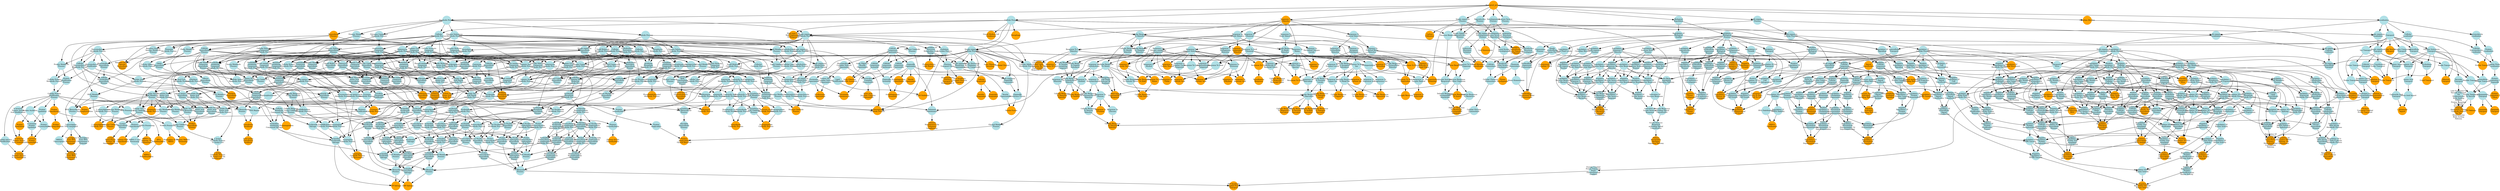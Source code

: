 digraph {
1 [style="filled", fixedsize="true", fontsize="10", shape="circle", width="0.75", fillcolor="orange", label="Biological_process", color="transparent"];
2 [style="filled", fixedsize="true", fontsize="10", shape="circle", width="0.75", fillcolor="powderblue", label="Metabolic Process", color="transparent"];
3 [style="filled", fixedsize="true", fontsize="10", shape="circle", width="0.75", fillcolor="powderblue", label="Cellular Process", color="transparent"];
4 [style="filled", fixedsize="true", fontsize="10", shape="circle", width="0.75", fillcolor="powderblue", label="Cellular
Metabolic Process", color="transparent"];
5 [style="filled", fixedsize="true", fontsize="10", shape="circle", width="0.75", fillcolor="powderblue", label="Generation Of
Precursor
Metabolites And
Energy", color="transparent"];
6 [style="filled", fixedsize="true", fontsize="10", shape="circle", width="0.75", fillcolor="powderblue", label="Single organism
Process", color="transparent"];
7 [style="filled", fixedsize="true", fontsize="10", shape="circle", width="0.75", fillcolor="powderblue", label="Single organism
Cellular Process", color="transparent"];
8 [style="filled", fixedsize="true", fontsize="10", shape="circle", width="0.75", fillcolor="powderblue", label="Single organism
Metabolic Process", color="transparent"];
9 [style="filled", fixedsize="true", fontsize="10", shape="circle", width="0.75", fillcolor="powderblue", label="Oxidation
reduction Process", color="transparent"];
10 [style="filled", fixedsize="true", fontsize="10", shape="circle", width="0.75", fillcolor="powderblue", label="Electron
Transport Chain", color="transparent"];
11 [style="filled", fixedsize="true", fontsize="10", shape="circle", width="0.75", fillcolor="orange", label="ATP Synthesis
Coupled Electron
Transport", color="transparent"];
12 [style="filled", fixedsize="true", fontsize="10", shape="circle", width="0.75", fillcolor="orange", label="Response To
Stimulus", color="transparent"];
13 [style="filled", fixedsize="true", fontsize="10", shape="circle", width="0.75", fillcolor="powderblue", label="Response To
Stress", color="transparent"];
14 [style="filled", fixedsize="true", fontsize="10", shape="circle", width="0.75", fillcolor="powderblue", label="Response To
Chemical", color="transparent"];
15 [style="filled", fixedsize="true", fontsize="10", shape="circle", width="0.75", fillcolor="powderblue", label="Response To Acid
Chemical", color="transparent"];
16 [style="filled", fixedsize="true", fontsize="10", shape="circle", width="0.75", fillcolor="powderblue", label="Response To
Abiotic Stimulus", color="transparent"];
17 [style="filled", fixedsize="true", fontsize="10", shape="circle", width="0.75", fillcolor="powderblue", label="Response To
Inorganic
Substance", color="transparent"];
18 [style="filled", fixedsize="true", fontsize="10", shape="circle", width="0.75", fillcolor="powderblue", label="Response To
Oxygen containing
Compound", color="transparent"];
19 [style="filled", fixedsize="true", fontsize="10", shape="circle", width="0.75", fillcolor="orange", label="Response To Water", color="transparent"];
20 [style="filled", fixedsize="true", fontsize="10", shape="circle", width="0.75", fillcolor="orange", label="Response To Water
Deprivation", color="transparent"];
21 [style="filled", fixedsize="true", fontsize="10", shape="circle", width="0.75", fillcolor="powderblue", label="Energy Derivation
By Oxidation Of
Organic Compounds", color="transparent"];
22 [style="filled", fixedsize="true", fontsize="10", shape="circle", width="0.75", fillcolor="orange", label="Cellular
Respiration", color="transparent"];
23 [style="filled", fixedsize="true", fontsize="10", shape="circle", width="0.75", fillcolor="powderblue", label="Response To
Endogenous
Stimulus", color="transparent"];
24 [style="filled", fixedsize="true", fontsize="10", shape="circle", width="0.75", fillcolor="powderblue", label="Response To
Organic Substance", color="transparent"];
25 [style="filled", fixedsize="true", fontsize="10", shape="circle", width="0.75", fillcolor="powderblue", label="Response To
Hormone", color="transparent"];
26 [style="filled", fixedsize="true", fontsize="10", shape="circle", width="0.75", fillcolor="orange", label="Response To
Jasmonic Acid", color="transparent"];
27 [style="filled", fixedsize="true", fontsize="10", shape="circle", width="0.75", fillcolor="powderblue", label="Response To Lipid", color="transparent"];
28 [style="filled", fixedsize="true", fontsize="10", shape="circle", width="0.75", fillcolor="powderblue", label="Response To
Alcohol", color="transparent"];
29 [style="filled", fixedsize="true", fontsize="10", shape="circle", width="0.75", fillcolor="orange", label="Response To
Abscisic Acid", color="transparent"];
30 [style="filled", fixedsize="true", fontsize="10", shape="circle", width="0.75", fillcolor="powderblue", label="Response To
External Stimulus", color="transparent"];
31 [style="filled", fixedsize="true", fontsize="10", shape="circle", width="0.75", fillcolor="powderblue", label="Response To
Extracellular
Stimulus", color="transparent"];
32 [style="filled", fixedsize="true", fontsize="10", shape="circle", width="0.75", fillcolor="powderblue", label="Response To
Nutrient Levels", color="transparent"];
33 [style="filled", fixedsize="true", fontsize="10", shape="circle", width="0.75", fillcolor="powderblue", label="Cellular Response
To Stimulus", color="transparent"];
34 [style="filled", fixedsize="true", fontsize="10", shape="circle", width="0.75", fillcolor="powderblue", label="Cellular Response
To Extracellular
Stimulus", color="transparent"];
35 [style="filled", fixedsize="true", fontsize="10", shape="circle", width="0.75", fillcolor="powderblue", label="Cellular Response
To Nutrient
Levels", color="transparent"];
36 [style="filled", fixedsize="true", fontsize="10", shape="circle", width="0.75", fillcolor="powderblue", label="Cellular Response
To Stress", color="transparent"];
37 [style="filled", fixedsize="true", fontsize="10", shape="circle", width="0.75", fillcolor="powderblue", label="Response To
Starvation", color="transparent"];
38 [style="filled", fixedsize="true", fontsize="10", shape="circle", width="0.75", fillcolor="powderblue", label="Cellular Response
To Starvation", color="transparent"];
39 [style="filled", fixedsize="true", fontsize="10", shape="circle", width="0.75", fillcolor="orange", label="Cellular Response
To Nitrogen
Levels", color="transparent"];
40 [style="filled", fixedsize="true", fontsize="10", shape="circle", width="0.75", fillcolor="orange", label="Cellular Response
To Nitrogen
Starvation", color="transparent"];
41 [style="filled", fixedsize="true", fontsize="10", shape="circle", width="0.75", fillcolor="powderblue", label="Response To Light
Stimulus", color="transparent"];
42 [style="filled", fixedsize="true", fontsize="10", shape="circle", width="0.75", fillcolor="orange", label="Response To
Absence Of Light", color="transparent"];
43 [style="filled", fixedsize="true", fontsize="10", shape="circle", width="0.75", fillcolor="powderblue", label="Developmental
Process", color="transparent"];
44 [style="filled", fixedsize="true", fontsize="10", shape="circle", width="0.75", fillcolor="powderblue", label="Single organism
Developmental
Process", color="transparent"];
45 [style="filled", fixedsize="true", fontsize="10", shape="circle", width="0.75", fillcolor="orange", label="Leaf Senescence", color="transparent"];
46 [style="filled", fixedsize="true", fontsize="10", shape="circle", width="0.75", fillcolor="orange", label="Cellular Response
To Sucrose
Starvation", color="transparent"];
47 [style="filled", fixedsize="true", fontsize="10", shape="circle", width="0.75", fillcolor="powderblue", label="Biological
Regulation", color="transparent"];
48 [style="filled", fixedsize="true", fontsize="10", shape="circle", width="0.75", fillcolor="powderblue", label="Regulation Of
Biological
Process", color="transparent"];
49 [style="filled", fixedsize="true", fontsize="10", shape="circle", width="0.75", fillcolor="powderblue", label="Regulation Of
Cellular Process", color="transparent"];
50 [style="filled", fixedsize="true", fontsize="10", shape="circle", width="0.75", fillcolor="powderblue", label="Regulation Of
Cellular
Component
Organization", color="transparent"];
51 [style="filled", fixedsize="true", fontsize="10", shape="circle", width="0.75", fillcolor="powderblue", label="Regulation Of
Organelle
Organization", color="transparent"];
52 [style="filled", fixedsize="true", fontsize="10", shape="circle", width="0.75", fillcolor="powderblue", label="Regulation Of
Cytoskeleton
Organization", color="transparent"];
53 [style="filled", fixedsize="true", fontsize="10", shape="circle", width="0.75", fillcolor="powderblue", label="Regulation Of
Microtubule
Polymerization Or
Depolymerization", color="transparent"];
54 [style="filled", fixedsize="true", fontsize="10", shape="circle", width="0.75", fillcolor="powderblue", label="Negative
Regulation Of
Biological
Process", color="transparent"];
55 [style="filled", fixedsize="true", fontsize="10", shape="circle", width="0.75", fillcolor="powderblue", label="Negative
Regulation Of
Cellular Process", color="transparent"];
56 [style="filled", fixedsize="true", fontsize="10", shape="circle", width="0.75", fillcolor="powderblue", label="Negative
Regulation Of
Cellular
Component
Organization", color="transparent"];
57 [style="filled", fixedsize="true", fontsize="10", shape="circle", width="0.75", fillcolor="powderblue", label="Negative
Regulation Of
Organelle
Organization", color="transparent"];
58 [style="filled", fixedsize="true", fontsize="10", shape="circle", width="0.75", fillcolor="powderblue", label="Negative
Regulation Of
Cytoskeleton
Organization", color="transparent"];
59 [style="filled", fixedsize="true", fontsize="10", shape="circle", width="0.75", fillcolor="powderblue", label="Negative
Regulation Of
Microtubule
Polymerization Or
Depolymerization", color="transparent"];
60 [style="filled", fixedsize="true", fontsize="10", shape="circle", width="0.75", fillcolor="powderblue", label="Regulation Of
Cellular
Component
Biogenesis", color="transparent"];
61 [style="filled", fixedsize="true", fontsize="10", shape="circle", width="0.75", fillcolor="powderblue", label="Regulation Of
Protein Complex
Assembly", color="transparent"];
62 [style="filled", fixedsize="true", fontsize="10", shape="circle", width="0.75", fillcolor="powderblue", label="Regulation Of
Protein
Polymerization", color="transparent"];
63 [style="filled", fixedsize="true", fontsize="10", shape="circle", width="0.75", fillcolor="powderblue", label="Regulation Of
Microtubule
Polymerization", color="transparent"];
64 [style="filled", fixedsize="true", fontsize="10", shape="circle", width="0.75", fillcolor="powderblue", label="Negative
Regulation Of
Protein Complex
Assembly", color="transparent"];
65 [style="filled", fixedsize="true", fontsize="10", shape="circle", width="0.75", fillcolor="powderblue", label="Negative
Regulation Of
Protein
Polymerization", color="transparent"];
66 [style="filled", fixedsize="true", fontsize="10", shape="circle", width="0.75", fillcolor="orange", label="Negative
Regulation Of
Microtubule
Polymerization", color="transparent"];
67 [style="filled", fixedsize="true", fontsize="10", shape="circle", width="0.75", fillcolor="orange", label="Signal
Transduction", color="transparent"];
68 [style="filled", fixedsize="true", fontsize="10", shape="circle", width="0.75", fillcolor="powderblue", label="Intracellular
Signal
Transduction", color="transparent"];
69 [style="filled", fixedsize="true", fontsize="10", shape="circle", width="0.75", fillcolor="powderblue", label="Phosphorelay
Signal
Transduction
System", color="transparent"];
70 [style="filled", fixedsize="true", fontsize="10", shape="circle", width="0.75", fillcolor="powderblue", label="Hormone mediated
Signaling Pathway", color="transparent"];
71 [style="filled", fixedsize="true", fontsize="10", shape="circle", width="0.75", fillcolor="orange", label="Ethylene
activated
Signaling Pathway", color="transparent"];
72 [style="filled", fixedsize="true", fontsize="10", shape="circle", width="0.75", fillcolor="powderblue", label="Response To
Organonitrogen
Compound", color="transparent"];
73 [style="filled", fixedsize="true", fontsize="10", shape="circle", width="0.75", fillcolor="orange", label="Response To
Chitin", color="transparent"];
74 [style="filled", fixedsize="true", fontsize="10", shape="circle", width="0.75", fillcolor="powderblue", label="Response To Metal
Ion", color="transparent"];
75 [style="filled", fixedsize="true", fontsize="10", shape="circle", width="0.75", fillcolor="orange", label="Response To
Calcium Ion", color="transparent"];
76 [style="filled", fixedsize="true", fontsize="10", shape="circle", width="0.75", fillcolor="powderblue", label="Response To
Organic Cyclic
Compound", color="transparent"];
77 [style="filled", fixedsize="true", fontsize="10", shape="circle", width="0.75", fillcolor="orange", label="Response To
Salicylic Acid", color="transparent"];
78 [style="filled", fixedsize="true", fontsize="10", shape="circle", width="0.75", fillcolor="powderblue", label="Response To
Potassium Ion", color="transparent"];
79 [style="filled", fixedsize="true", fontsize="10", shape="circle", width="0.75", fillcolor="powderblue", label="Cellular Response
To Chemical
Stimulus", color="transparent"];
80 [style="filled", fixedsize="true", fontsize="10", shape="circle", width="0.75", fillcolor="powderblue", label="Cellular Response
To Inorganic
Substance", color="transparent"];
81 [style="filled", fixedsize="true", fontsize="10", shape="circle", width="0.75", fillcolor="powderblue", label="Cellular Response
To Metal Ion", color="transparent"];
82 [style="filled", fixedsize="true", fontsize="10", shape="circle", width="0.75", fillcolor="orange", label="Cellular Response
To Potassium Ion", color="transparent"];
83 [style="filled", fixedsize="true", fontsize="10", shape="circle", width="0.75", fillcolor="orange", label="Response To
Ethylene", color="transparent"];
84 [style="filled", fixedsize="true", fontsize="10", shape="circle", width="0.75", fillcolor="powderblue", label="Organic Substance
Metabolic Process", color="transparent"];
85 [style="filled", fixedsize="true", fontsize="10", shape="circle", width="0.75", fillcolor="powderblue", label="Macromolecule
Metabolic Process", color="transparent"];
86 [style="filled", fixedsize="true", fontsize="10", shape="circle", width="0.75", fillcolor="powderblue", label="Cellular
Macromolecule
Metabolic Process", color="transparent"];
87 [style="filled", fixedsize="true", fontsize="10", shape="circle", width="0.75", fillcolor="powderblue", label="Cellular Aromatic
Compound
Metabolic Process", color="transparent"];
88 [style="filled", fixedsize="true", fontsize="10", shape="circle", width="0.75", fillcolor="powderblue", label="Nitrogen Compound
Metabolic Process", color="transparent"];
89 [style="filled", fixedsize="true", fontsize="10", shape="circle", width="0.75", fillcolor="powderblue", label="Cellular Nitrogen
Compound
Metabolic Process", color="transparent"];
90 [style="filled", fixedsize="true", fontsize="10", shape="circle", width="0.75", fillcolor="powderblue", label="Primary Metabolic
Process", color="transparent"];
91 [style="filled", fixedsize="true", fontsize="10", shape="circle", width="0.75", fillcolor="powderblue", label="Heterocycle
Metabolic Process", color="transparent"];
92 [style="filled", fixedsize="true", fontsize="10", shape="circle", width="0.75", fillcolor="powderblue", label="Organic Cyclic
Compound
Metabolic Process", color="transparent"];
93 [style="filled", fixedsize="true", fontsize="10", shape="circle", width="0.75", fillcolor="powderblue", label="Nucleobase
containing
Compound
Metabolic Process", color="transparent"];
94 [style="filled", fixedsize="true", fontsize="10", shape="circle", width="0.75", fillcolor="powderblue", label="Nucleic Acid
Metabolic Process", color="transparent"];
95 [style="filled", fixedsize="true", fontsize="10", shape="circle", width="0.75", fillcolor="powderblue", label="RNA Metabolic
Process", color="transparent"];
96 [style="filled", fixedsize="true", fontsize="10", shape="circle", width="0.75", fillcolor="powderblue", label="RNA Processing", color="transparent"];
97 [style="filled", fixedsize="true", fontsize="10", shape="circle", width="0.75", fillcolor="powderblue", label="MRNA Processing", color="transparent"];
98 [style="filled", fixedsize="true", fontsize="10", shape="circle", width="0.75", fillcolor="orange", label="MRNA Cis
Splicing, Via
Spliceosome", color="transparent"];
99 [style="filled", fixedsize="true", fontsize="10", shape="circle", width="0.75", fillcolor="orange", label="Cellular Response
To Sulfate
Starvation", color="transparent"];
100 [style="filled", fixedsize="true", fontsize="10", shape="circle", width="0.75", fillcolor="orange", label="Biosynthetic
Process", color="transparent"];
101 [style="filled", fixedsize="true", fontsize="10", shape="circle", width="0.75", fillcolor="powderblue", label="Cellular
Biosynthetic
Process", color="transparent"];
102 [style="filled", fixedsize="true", fontsize="10", shape="circle", width="0.75", fillcolor="powderblue", label="Cellular
Metabolic
Compound Salvage", color="transparent"];
103 [style="filled", fixedsize="true", fontsize="10", shape="circle", width="0.75", fillcolor="orange", label="Photorespiration", color="transparent"];
104 [style="filled", fixedsize="true", fontsize="10", shape="circle", width="0.75", fillcolor="powderblue", label="Regulation Of
Metabolic Process", color="transparent"];
105 [style="filled", fixedsize="true", fontsize="10", shape="circle", width="0.75", fillcolor="powderblue", label="Regulation Of
Macromolecule
Metabolic Process", color="transparent"];
106 [style="filled", fixedsize="true", fontsize="10", shape="circle", width="0.75", fillcolor="powderblue", label="Regulation Of
Gene Expression", color="transparent"];
107 [style="filled", fixedsize="true", fontsize="10", shape="circle", width="0.75", fillcolor="powderblue", label="Regulation Of
Biosynthetic
Process", color="transparent"];
108 [style="filled", fixedsize="true", fontsize="10", shape="circle", width="0.75", fillcolor="powderblue", label="Regulation Of
Macromolecule
Biosynthetic
Process", color="transparent"];
109 [style="filled", fixedsize="true", fontsize="10", shape="circle", width="0.75", fillcolor="powderblue", label="Regulation Of
Cellular
Metabolic Process", color="transparent"];
110 [style="filled", fixedsize="true", fontsize="10", shape="circle", width="0.75", fillcolor="powderblue", label="Regulation Of
Cellular
Biosynthetic
Process", color="transparent"];
111 [style="filled", fixedsize="true", fontsize="10", shape="circle", width="0.75", fillcolor="powderblue", label="Regulation Of
Nitrogen Compound
Metabolic Process", color="transparent"];
112 [style="filled", fixedsize="true", fontsize="10", shape="circle", width="0.75", fillcolor="powderblue", label="Regulation Of
Primary Metabolic
Process", color="transparent"];
113 [style="filled", fixedsize="true", fontsize="10", shape="circle", width="0.75", fillcolor="powderblue", label="Regulation Of
Nucleobase
containing
Compound
Metabolic Process", color="transparent"];
114 [style="filled", fixedsize="true", fontsize="10", shape="circle", width="0.75", fillcolor="powderblue", label="Regulation Of RNA
Metabolic Process", color="transparent"];
115 [style="filled", fixedsize="true", fontsize="10", shape="circle", width="0.75", fillcolor="powderblue", label="Regulation Of RNA
Biosynthetic
Process", color="transparent"];
116 [style="filled", fixedsize="true", fontsize="10", shape="circle", width="0.75", fillcolor="powderblue", label="Regulation Of
Nucleic Acid
templated
Transcription", color="transparent"];
117 [style="filled", fixedsize="true", fontsize="10", shape="circle", width="0.75", fillcolor="powderblue", label="Regulation Of
Cellular
Macromolecule
Biosynthetic
Process", color="transparent"];
118 [style="filled", fixedsize="true", fontsize="10", shape="circle", width="0.75", fillcolor="orange", label="Regulation Of
Transcription,
DNA templated", color="transparent"];
119 [style="filled", fixedsize="true", fontsize="10", shape="circle", width="0.75", fillcolor="orange", label="Circadian Rhythm", color="transparent"];
120 [style="filled", fixedsize="true", fontsize="10", shape="circle", width="0.75", fillcolor="powderblue", label="Single
multicellular
Organism Process", color="transparent"];
121 [style="filled", fixedsize="true", fontsize="10", shape="circle", width="0.75", fillcolor="orange", label="Circadian
Regulation Of
Gene Expression", color="transparent"];
122 [style="filled", fixedsize="true", fontsize="10", shape="circle", width="0.75", fillcolor="powderblue", label="Organonitrogen
Compound
Metabolic Process", color="transparent"];
123 [style="filled", fixedsize="true", fontsize="10", shape="circle", width="0.75", fillcolor="powderblue", label="Tetrapyrrole
Metabolic Process", color="transparent"];
124 [style="filled", fixedsize="true", fontsize="10", shape="circle", width="0.75", fillcolor="powderblue", label="Cofactor
Metabolic Process", color="transparent"];
125 [style="filled", fixedsize="true", fontsize="10", shape="circle", width="0.75", fillcolor="powderblue", label="Porphyrin
containing
Compound
Metabolic Process", color="transparent"];
126 [style="filled", fixedsize="true", fontsize="10", shape="circle", width="0.75", fillcolor="powderblue", label="Catabolic Process", color="transparent"];
127 [style="filled", fixedsize="true", fontsize="10", shape="circle", width="0.75", fillcolor="powderblue", label="Cellular
Catabolic Process", color="transparent"];
128 [style="filled", fixedsize="true", fontsize="10", shape="circle", width="0.75", fillcolor="powderblue", label="Aromatic Compound
Catabolic Process", color="transparent"];
129 [style="filled", fixedsize="true", fontsize="10", shape="circle", width="0.75", fillcolor="powderblue", label="Cellular Nitrogen
Compound
Catabolic Process", color="transparent"];
130 [style="filled", fixedsize="true", fontsize="10", shape="circle", width="0.75", fillcolor="powderblue", label="Heterocycle
Catabolic Process", color="transparent"];
131 [style="filled", fixedsize="true", fontsize="10", shape="circle", width="0.75", fillcolor="powderblue", label="Organic Substance
Catabolic Process", color="transparent"];
132 [style="filled", fixedsize="true", fontsize="10", shape="circle", width="0.75", fillcolor="powderblue", label="Organic Cyclic
Compound
Catabolic Process", color="transparent"];
133 [style="filled", fixedsize="true", fontsize="10", shape="circle", width="0.75", fillcolor="powderblue", label="Organonitrogen
Compound
Catabolic Process", color="transparent"];
134 [style="filled", fixedsize="true", fontsize="10", shape="circle", width="0.75", fillcolor="powderblue", label="Tetrapyrrole
Catabolic Process", color="transparent"];
135 [style="filled", fixedsize="true", fontsize="10", shape="circle", width="0.75", fillcolor="powderblue", label="Cofactor
Catabolic Process", color="transparent"];
136 [style="filled", fixedsize="true", fontsize="10", shape="circle", width="0.75", fillcolor="powderblue", label="Porphyrin
containing
Compound
Catabolic Process", color="transparent"];
137 [style="filled", fixedsize="true", fontsize="10", shape="circle", width="0.75", fillcolor="powderblue", label="Chlorophyll
Metabolic Process", color="transparent"];
138 [style="filled", fixedsize="true", fontsize="10", shape="circle", width="0.75", fillcolor="powderblue", label="Single organism
Catabolic Process", color="transparent"];
139 [style="filled", fixedsize="true", fontsize="10", shape="circle", width="0.75", fillcolor="powderblue", label="Pigment Catabolic
Process", color="transparent"];
140 [style="filled", fixedsize="true", fontsize="10", shape="circle", width="0.75", fillcolor="orange", label="Chlorophyll
Catabolic Process", color="transparent"];
141 [style="filled", fixedsize="true", fontsize="10", shape="circle", width="0.75", fillcolor="orange", label="RNA
Polyadenylation", color="transparent"];
142 [style="filled", fixedsize="true", fontsize="10", shape="circle", width="0.75", fillcolor="orange", label="Response To
Wounding", color="transparent"];
143 [style="filled", fixedsize="true", fontsize="10", shape="circle", width="0.75", fillcolor="orange", label="Cellular Response
To Magnesium
Starvation", color="transparent"];
144 [style="filled", fixedsize="true", fontsize="10", shape="circle", width="0.75", fillcolor="powderblue", label="Response To
Magnesium Ion", color="transparent"];
145 [style="filled", fixedsize="true", fontsize="10", shape="circle", width="0.75", fillcolor="orange", label="Cellular Response
To Magnesium Ion", color="transparent"];
146 [style="filled", fixedsize="true", fontsize="10", shape="circle", width="0.75", fillcolor="powderblue", label="Response To
Carbohydrate", color="transparent"];
147 [style="filled", fixedsize="true", fontsize="10", shape="circle", width="0.75", fillcolor="powderblue", label="Response To
Mannitol", color="transparent"];
148 [style="filled", fixedsize="true", fontsize="10", shape="circle", width="0.75", fillcolor="powderblue", label="Cellular Response
To Organic
Substance", color="transparent"];
149 [style="filled", fixedsize="true", fontsize="10", shape="circle", width="0.75", fillcolor="powderblue", label="Cellular Response
To Oxygen
containing
Compound", color="transparent"];
150 [style="filled", fixedsize="true", fontsize="10", shape="circle", width="0.75", fillcolor="powderblue", label="Cellular Response
To Carbohydrate
Stimulus", color="transparent"];
151 [style="filled", fixedsize="true", fontsize="10", shape="circle", width="0.75", fillcolor="orange", label="Cellular Response
To Mannitol
Stimulus", color="transparent"];
152 [style="filled", fixedsize="true", fontsize="10", shape="circle", width="0.75", fillcolor="powderblue", label="Response To
Sorbitol", color="transparent"];
153 [style="filled", fixedsize="true", fontsize="10", shape="circle", width="0.75", fillcolor="orange", label="Cellular Response
To Sorbitol", color="transparent"];
154 [style="filled", fixedsize="true", fontsize="10", shape="circle", width="0.75", fillcolor="powderblue", label="Protein Metabolic
Process", color="transparent"];
155 [style="filled", fixedsize="true", fontsize="10", shape="circle", width="0.75", fillcolor="powderblue", label="Macromolecule
Modification", color="transparent"];
156 [style="filled", fixedsize="true", fontsize="10", shape="circle", width="0.75", fillcolor="powderblue", label="Protein
Modification
Process", color="transparent"];
157 [style="filled", fixedsize="true", fontsize="10", shape="circle", width="0.75", fillcolor="powderblue", label="Cellular Protein
Metabolic Process", color="transparent"];
158 [style="filled", fixedsize="true", fontsize="10", shape="circle", width="0.75", fillcolor="powderblue", label="Cellular Protein
Modification
Process", color="transparent"];
159 [style="filled", fixedsize="true", fontsize="10", shape="circle", width="0.75", fillcolor="orange", label="Protein
Ubiquitination", color="transparent"];
160 [style="filled", fixedsize="true", fontsize="10", shape="circle", width="0.75", fillcolor="powderblue", label="Cellular
Component
Organization", color="transparent"];
161 [style="filled", fixedsize="true", fontsize="10", shape="circle", width="0.75", fillcolor="powderblue", label="Macromolecular
Complex Subunit
Organization", color="transparent"];
162 [style="filled", fixedsize="true", fontsize="10", shape="circle", width="0.75", fillcolor="powderblue", label="Chromatin
Organization", color="transparent"];
163 [style="filled", fixedsize="true", fontsize="10", shape="circle", width="0.75", fillcolor="powderblue", label="Covalent
Chromatin
Modification", color="transparent"];
164 [style="filled", fixedsize="true", fontsize="10", shape="circle", width="0.75", fillcolor="powderblue", label="Histone
Modification", color="transparent"];
165 [style="filled", fixedsize="true", fontsize="10", shape="circle", width="0.75", fillcolor="powderblue", label="Histone
Ubiquitination", color="transparent"];
166 [style="filled", fixedsize="true", fontsize="10", shape="circle", width="0.75", fillcolor="orange", label="Histone H2B
Ubiquitination", color="transparent"];
167 [style="filled", fixedsize="true", fontsize="10", shape="circle", width="0.75", fillcolor="powderblue", label="Regulation Of RNA
Splicing", color="transparent"];
168 [style="filled", fixedsize="true", fontsize="10", shape="circle", width="0.75", fillcolor="powderblue", label="Regulation Of
MRNA Processing", color="transparent"];
169 [style="filled", fixedsize="true", fontsize="10", shape="circle", width="0.75", fillcolor="powderblue", label="Regulation Of
MRNA Splicing,
Via Spliceosome", color="transparent"];
170 [style="filled", fixedsize="true", fontsize="10", shape="circle", width="0.75", fillcolor="orange", label="Regulation Of
Alternative MRNA
Splicing, Via
Spliceosome", color="transparent"];
171 [style="filled", fixedsize="true", fontsize="10", shape="circle", width="0.75", fillcolor="powderblue", label="Small Molecule
Metabolic Process", color="transparent"];
172 [style="filled", fixedsize="true", fontsize="10", shape="circle", width="0.75", fillcolor="powderblue", label="Organic Acid
Metabolic Process", color="transparent"];
173 [style="filled", fixedsize="true", fontsize="10", shape="circle", width="0.75", fillcolor="powderblue", label="Aromatic Amino
Acid Family
Metabolic Process", color="transparent"];
174 [style="filled", fixedsize="true", fontsize="10", shape="circle", width="0.75", fillcolor="powderblue", label="Alpha amino Acid
Metabolic Process", color="transparent"];
175 [style="filled", fixedsize="true", fontsize="10", shape="circle", width="0.75", fillcolor="powderblue", label="Tyrosine
Metabolic Process", color="transparent"];
176 [style="filled", fixedsize="true", fontsize="10", shape="circle", width="0.75", fillcolor="powderblue", label="Small Molecule
Catabolic Process", color="transparent"];
177 [style="filled", fixedsize="true", fontsize="10", shape="circle", width="0.75", fillcolor="powderblue", label="Organic Acid
Catabolic Process", color="transparent"];
178 [style="filled", fixedsize="true", fontsize="10", shape="circle", width="0.75", fillcolor="powderblue", label="Aromatic Amino
Acid Family
Catabolic Process", color="transparent"];
179 [style="filled", fixedsize="true", fontsize="10", shape="circle", width="0.75", fillcolor="powderblue", label="Alpha amino Acid
Catabolic Process", color="transparent"];
180 [style="filled", fixedsize="true", fontsize="10", shape="circle", width="0.75", fillcolor="orange", label="Tyrosine
Catabolic Process", color="transparent"];
181 [style="filled", fixedsize="true", fontsize="10", shape="circle", width="0.75", fillcolor="powderblue", label="Photoperiodism", color="transparent"];
182 [style="filled", fixedsize="true", fontsize="10", shape="circle", width="0.75", fillcolor="powderblue", label="Reproductive
Process", color="transparent"];
183 [style="filled", fixedsize="true", fontsize="10", shape="circle", width="0.75", fillcolor="orange", label="Photoperiodism,
Flowering", color="transparent"];
184 [style="filled", fixedsize="true", fontsize="10", shape="circle", width="0.75", fillcolor="powderblue", label="Carboxylic Acid
Metabolic Process", color="transparent"];
185 [style="filled", fixedsize="true", fontsize="10", shape="circle", width="0.75", fillcolor="powderblue", label="Cellular Amino
Acid Metabolic
Process", color="transparent"];
186 [style="filled", fixedsize="true", fontsize="10", shape="circle", width="0.75", fillcolor="powderblue", label="Leucine Metabolic
Process", color="transparent"];
187 [style="filled", fixedsize="true", fontsize="10", shape="circle", width="0.75", fillcolor="powderblue", label="Carboxylic Acid
Catabolic Process", color="transparent"];
188 [style="filled", fixedsize="true", fontsize="10", shape="circle", width="0.75", fillcolor="powderblue", label="Cellular Amino
Acid Catabolic
Process", color="transparent"];
189 [style="filled", fixedsize="true", fontsize="10", shape="circle", width="0.75", fillcolor="orange", label="Leucine Catabolic
Process", color="transparent"];
190 [style="filled", fixedsize="true", fontsize="10", shape="circle", width="0.75", fillcolor="orange", label="Defense Response", color="transparent"];
191 [style="filled", fixedsize="true", fontsize="10", shape="circle", width="0.75", fillcolor="powderblue", label="Negative
Regulation Of
Metabolic Process", color="transparent"];
192 [style="filled", fixedsize="true", fontsize="10", shape="circle", width="0.75", fillcolor="powderblue", label="Negative
Regulation Of
Macromolecule
Metabolic Process", color="transparent"];
193 [style="filled", fixedsize="true", fontsize="10", shape="circle", width="0.75", fillcolor="powderblue", label="Negative
Regulation Of
Gene Expression", color="transparent"];
194 [style="filled", fixedsize="true", fontsize="10", shape="circle", width="0.75", fillcolor="powderblue", label="Negative
Regulation Of
Biosynthetic
Process", color="transparent"];
195 [style="filled", fixedsize="true", fontsize="10", shape="circle", width="0.75", fillcolor="powderblue", label="Negative
Regulation Of
Macromolecule
Biosynthetic
Process", color="transparent"];
196 [style="filled", fixedsize="true", fontsize="10", shape="circle", width="0.75", fillcolor="powderblue", label="Negative
Regulation Of
Cellular
Metabolic Process", color="transparent"];
197 [style="filled", fixedsize="true", fontsize="10", shape="circle", width="0.75", fillcolor="powderblue", label="Negative
Regulation Of
Cellular
Biosynthetic
Process", color="transparent"];
198 [style="filled", fixedsize="true", fontsize="10", shape="circle", width="0.75", fillcolor="powderblue", label="Negative
Regulation Of
Nitrogen Compound
Metabolic Process", color="transparent"];
199 [style="filled", fixedsize="true", fontsize="10", shape="circle", width="0.75", fillcolor="powderblue", label="Negative
Regulation Of
Nucleobase
containing
Compound
Metabolic Process", color="transparent"];
200 [style="filled", fixedsize="true", fontsize="10", shape="circle", width="0.75", fillcolor="powderblue", label="Negative
Regulation Of RNA
Metabolic Process", color="transparent"];
201 [style="filled", fixedsize="true", fontsize="10", shape="circle", width="0.75", fillcolor="powderblue", label="Negative
Regulation Of RNA
Biosynthetic
Process", color="transparent"];
202 [style="filled", fixedsize="true", fontsize="10", shape="circle", width="0.75", fillcolor="powderblue", label="Negative
Regulation Of
Nucleic Acid
templated
Transcription", color="transparent"];
203 [style="filled", fixedsize="true", fontsize="10", shape="circle", width="0.75", fillcolor="powderblue", label="Negative
Regulation Of
Cellular
Macromolecule
Biosynthetic
Process", color="transparent"];
204 [style="filled", fixedsize="true", fontsize="10", shape="circle", width="0.75", fillcolor="orange", label="Negative
Regulation Of
Transcription,
DNA templated", color="transparent"];
205 [style="filled", fixedsize="true", fontsize="10", shape="circle", width="0.75", fillcolor="powderblue", label="Positive
Regulation Of
Biological
Process", color="transparent"];
206 [style="filled", fixedsize="true", fontsize="10", shape="circle", width="0.75", fillcolor="powderblue", label="Positive
Regulation Of
Metabolic Process", color="transparent"];
207 [style="filled", fixedsize="true", fontsize="10", shape="circle", width="0.75", fillcolor="powderblue", label="Positive
Regulation Of
Macromolecule
Metabolic Process", color="transparent"];
208 [style="filled", fixedsize="true", fontsize="10", shape="circle", width="0.75", fillcolor="powderblue", label="Positive
Regulation Of
Gene Expression", color="transparent"];
209 [style="filled", fixedsize="true", fontsize="10", shape="circle", width="0.75", fillcolor="powderblue", label="Positive
Regulation Of
Biosynthetic
Process", color="transparent"];
210 [style="filled", fixedsize="true", fontsize="10", shape="circle", width="0.75", fillcolor="powderblue", label="Positive
Regulation Of
Macromolecule
Biosynthetic
Process", color="transparent"];
211 [style="filled", fixedsize="true", fontsize="10", shape="circle", width="0.75", fillcolor="powderblue", label="Positive
Regulation Of
Cellular Process", color="transparent"];
212 [style="filled", fixedsize="true", fontsize="10", shape="circle", width="0.75", fillcolor="powderblue", label="Positive
Regulation Of
Cellular
Metabolic Process", color="transparent"];
213 [style="filled", fixedsize="true", fontsize="10", shape="circle", width="0.75", fillcolor="powderblue", label="Positive
Regulation Of
Cellular
Biosynthetic
Process", color="transparent"];
214 [style="filled", fixedsize="true", fontsize="10", shape="circle", width="0.75", fillcolor="powderblue", label="Positive
Regulation Of
Nitrogen Compound
Metabolic Process", color="transparent"];
215 [style="filled", fixedsize="true", fontsize="10", shape="circle", width="0.75", fillcolor="powderblue", label="Positive
Regulation Of
Nucleobase
containing
Compound
Metabolic Process", color="transparent"];
216 [style="filled", fixedsize="true", fontsize="10", shape="circle", width="0.75", fillcolor="powderblue", label="Positive
Regulation Of RNA
Metabolic Process", color="transparent"];
217 [style="filled", fixedsize="true", fontsize="10", shape="circle", width="0.75", fillcolor="powderblue", label="Positive
Regulation Of RNA
Biosynthetic
Process", color="transparent"];
218 [style="filled", fixedsize="true", fontsize="10", shape="circle", width="0.75", fillcolor="powderblue", label="Positive
Regulation Of
Nucleic Acid
templated
Transcription", color="transparent"];
219 [style="filled", fixedsize="true", fontsize="10", shape="circle", width="0.75", fillcolor="orange", label="Positive
Regulation Of
Transcription,
DNA templated", color="transparent"];
220 [style="filled", fixedsize="true", fontsize="10", shape="circle", width="0.75", fillcolor="powderblue", label="Multi organism
Process", color="transparent"];
221 [style="filled", fixedsize="true", fontsize="10", shape="circle", width="0.75", fillcolor="powderblue", label="Multi organism
Cellular Process", color="transparent"];
222 [style="filled", fixedsize="true", fontsize="10", shape="circle", width="0.75", fillcolor="powderblue", label="Localization", color="transparent"];
223 [style="filled", fixedsize="true", fontsize="10", shape="circle", width="0.75", fillcolor="powderblue", label="Transport", color="transparent"];
224 [style="filled", fixedsize="true", fontsize="10", shape="circle", width="0.75", fillcolor="powderblue", label="Multi organism
Localization", color="transparent"];
225 [style="filled", fixedsize="true", fontsize="10", shape="circle", width="0.75", fillcolor="powderblue", label="Multi organism
Transport", color="transparent"];
226 [style="filled", fixedsize="true", fontsize="10", shape="circle", width="0.75", fillcolor="powderblue", label="Transport Of
Virus", color="transparent"];
227 [style="filled", fixedsize="true", fontsize="10", shape="circle", width="0.75", fillcolor="powderblue", label="Cellular
Localization", color="transparent"];
228 [style="filled", fixedsize="true", fontsize="10", shape="circle", width="0.75", fillcolor="powderblue", label="Intracellular
Transport", color="transparent"];
229 [style="filled", fixedsize="true", fontsize="10", shape="circle", width="0.75", fillcolor="powderblue", label="Multi organism
Cellular
Localization", color="transparent"];
230 [style="filled", fixedsize="true", fontsize="10", shape="circle", width="0.75", fillcolor="powderblue", label="Multi organism
Intracellular
Transport", color="transparent"];
231 [style="filled", fixedsize="true", fontsize="10", shape="circle", width="0.75", fillcolor="orange", label="Intracellular
Transport Of
Virus", color="transparent"];
232 [style="filled", fixedsize="true", fontsize="10", shape="circle", width="0.75", fillcolor="orange", label="Regulation Of
Gene Silencing", color="transparent"];
233 [style="filled", fixedsize="true", fontsize="10", shape="circle", width="0.75", fillcolor="orange", label="Regulation Of
Gene Silencing By
RNA", color="transparent"];
234 [style="filled", fixedsize="true", fontsize="10", shape="circle", width="0.75", fillcolor="powderblue", label="Protein
Lipidation", color="transparent"];
235 [style="filled", fixedsize="true", fontsize="10", shape="circle", width="0.75", fillcolor="powderblue", label="N terminal
Protein Amino
Acid Modification", color="transparent"];
236 [style="filled", fixedsize="true", fontsize="10", shape="circle", width="0.75", fillcolor="powderblue", label="N terminal
Protein
Lipidation", color="transparent"];
237 [style="filled", fixedsize="true", fontsize="10", shape="circle", width="0.75", fillcolor="powderblue", label="Protein Acylation", color="transparent"];
238 [style="filled", fixedsize="true", fontsize="10", shape="circle", width="0.75", fillcolor="powderblue", label="Protein
Myristoylation", color="transparent"];
239 [style="filled", fixedsize="true", fontsize="10", shape="circle", width="0.75", fillcolor="orange", label="N terminal
Protein
Myristoylation", color="transparent"];
240 [style="filled", fixedsize="true", fontsize="10", shape="circle", width="0.75", fillcolor="powderblue", label="Peptidyl glycine
Modification", color="transparent"];
241 [style="filled", fixedsize="true", fontsize="10", shape="circle", width="0.75", fillcolor="orange", label="N terminal
Peptidyl glycine
N myristoylation", color="transparent"];
242 [style="filled", fixedsize="true", fontsize="10", shape="circle", width="0.75", fillcolor="powderblue", label="Positive
Regulation Of
Cellular
Component
Organization", color="transparent"];
243 [style="filled", fixedsize="true", fontsize="10", shape="circle", width="0.75", fillcolor="powderblue", label="Positive
Regulation Of
Organelle
Organization", color="transparent"];
244 [style="filled", fixedsize="true", fontsize="10", shape="circle", width="0.75", fillcolor="powderblue", label="Positive
Regulation Of
Cytoskeleton
Organization", color="transparent"];
245 [style="filled", fixedsize="true", fontsize="10", shape="circle", width="0.75", fillcolor="powderblue", label="Positive
Regulation Of
Microtubule
Polymerization Or
Depolymerization", color="transparent"];
246 [style="filled", fixedsize="true", fontsize="10", shape="circle", width="0.75", fillcolor="powderblue", label="Regulation Of
Protein Complex
Disassembly", color="transparent"];
247 [style="filled", fixedsize="true", fontsize="10", shape="circle", width="0.75", fillcolor="powderblue", label="Regulation Of
Protein
Depolymerization", color="transparent"];
248 [style="filled", fixedsize="true", fontsize="10", shape="circle", width="0.75", fillcolor="powderblue", label="Regulation Of
Microtubule
Depolymerization", color="transparent"];
249 [style="filled", fixedsize="true", fontsize="10", shape="circle", width="0.75", fillcolor="powderblue", label="Positive
Regulation Of
Protein Complex
Disassembly", color="transparent"];
250 [style="filled", fixedsize="true", fontsize="10", shape="circle", width="0.75", fillcolor="powderblue", label="Positive
Regulation Of
Protein
Depolymerization", color="transparent"];
251 [style="filled", fixedsize="true", fontsize="10", shape="circle", width="0.75", fillcolor="orange", label="Positive
Regulation Of
Microtubule
Depolymerization", color="transparent"];
252 [style="filled", fixedsize="true", fontsize="10", shape="circle", width="0.75", fillcolor="orange", label="Abscisic Acid
activated
Signaling Pathway", color="transparent"];
253 [style="filled", fixedsize="true", fontsize="10", shape="circle", width="0.75", fillcolor="powderblue", label="Response To
Copper Ion", color="transparent"];
254 [style="filled", fixedsize="true", fontsize="10", shape="circle", width="0.75", fillcolor="orange", label="Cellular Response
To Copper Ion", color="transparent"];
255 [style="filled", fixedsize="true", fontsize="10", shape="circle", width="0.75", fillcolor="powderblue", label="Response To
Biotic Stimulus", color="transparent"];
256 [style="filled", fixedsize="true", fontsize="10", shape="circle", width="0.75", fillcolor="powderblue", label="Response To
External Biotic
Stimulus", color="transparent"];
257 [style="filled", fixedsize="true", fontsize="10", shape="circle", width="0.75", fillcolor="powderblue", label="Response To Other
Organism", color="transparent"];
258 [style="filled", fixedsize="true", fontsize="10", shape="circle", width="0.75", fillcolor="powderblue", label="Aspartate Family
Amino Acid
Metabolic Process", color="transparent"];
259 [style="filled", fixedsize="true", fontsize="10", shape="circle", width="0.75", fillcolor="powderblue", label="Lysine Metabolic
Process", color="transparent"];
260 [style="filled", fixedsize="true", fontsize="10", shape="circle", width="0.75", fillcolor="powderblue", label="Aspartate Family
Amino Acid
Catabolic Process", color="transparent"];
261 [style="filled", fixedsize="true", fontsize="10", shape="circle", width="0.75", fillcolor="powderblue", label="Lysine Catabolic
Process", color="transparent"];
262 [style="filled", fixedsize="true", fontsize="10", shape="circle", width="0.75", fillcolor="powderblue", label="Response To
Monosaccharide", color="transparent"];
263 [style="filled", fixedsize="true", fontsize="10", shape="circle", width="0.75", fillcolor="powderblue", label="Response To
Hexose", color="transparent"];
264 [style="filled", fixedsize="true", fontsize="10", shape="circle", width="0.75", fillcolor="orange", label="Response To
Fructose", color="transparent"];
265 [style="filled", fixedsize="true", fontsize="10", shape="circle", width="0.75", fillcolor="powderblue", label="Protein
Demethylation", color="transparent"];
266 [style="filled", fixedsize="true", fontsize="10", shape="circle", width="0.75", fillcolor="powderblue", label="Histone
Demethylation", color="transparent"];
267 [style="filled", fixedsize="true", fontsize="10", shape="circle", width="0.75", fillcolor="orange", label="Histone H3 K4
Demethylation", color="transparent"];
268 [style="filled", fixedsize="true", fontsize="10", shape="circle", width="0.75", fillcolor="orange", label="Response To
Osmotic Stress", color="transparent"];
269 [style="filled", fixedsize="true", fontsize="10", shape="circle", width="0.75", fillcolor="orange", label="Response To Salt
Stress", color="transparent"];
270 [style="filled", fixedsize="true", fontsize="10", shape="circle", width="0.75", fillcolor="orange", label="Response To
Carbon Dioxide", color="transparent"];
271 [style="filled", fixedsize="true", fontsize="10", shape="circle", width="0.75", fillcolor="powderblue", label="Organelle
Organization", color="transparent"];
272 [style="filled", fixedsize="true", fontsize="10", shape="circle", width="0.75", fillcolor="orange", label="Autophagosome
Organization", color="transparent"];
273 [style="filled", fixedsize="true", fontsize="10", shape="circle", width="0.75", fillcolor="powderblue", label="Protein
Deglycation", color="transparent"];
274 [style="filled", fixedsize="true", fontsize="10", shape="circle", width="0.75", fillcolor="powderblue", label="Monocarboxylic
Acid Metabolic
Process", color="transparent"];
275 [style="filled", fixedsize="true", fontsize="10", shape="circle", width="0.75", fillcolor="powderblue", label="Single organism
Biosynthetic
Process", color="transparent"];
276 [style="filled", fixedsize="true", fontsize="10", shape="circle", width="0.75", fillcolor="powderblue", label="Small Molecule
Biosynthetic
Process", color="transparent"];
277 [style="filled", fixedsize="true", fontsize="10", shape="circle", width="0.75", fillcolor="powderblue", label="Organic Substance
Biosynthetic
Process", color="transparent"];
278 [style="filled", fixedsize="true", fontsize="10", shape="circle", width="0.75", fillcolor="powderblue", label="Organic Acid
Biosynthetic
Process", color="transparent"];
279 [style="filled", fixedsize="true", fontsize="10", shape="circle", width="0.75", fillcolor="powderblue", label="Carboxylic Acid
Biosynthetic
Process", color="transparent"];
280 [style="filled", fixedsize="true", fontsize="10", shape="circle", width="0.75", fillcolor="powderblue", label="Monocarboxylic
Acid Biosynthetic
Process", color="transparent"];
281 [style="filled", fixedsize="true", fontsize="10", shape="circle", width="0.75", fillcolor="powderblue", label="Glycolate
Biosynthetic
Process", color="transparent"];
282 [style="filled", fixedsize="true", fontsize="10", shape="circle", width="0.75", fillcolor="powderblue", label="Cellular Aldehyde
Metabolic Process", color="transparent"];
283 [style="filled", fixedsize="true", fontsize="10", shape="circle", width="0.75", fillcolor="powderblue", label="Glyoxal Metabolic
Process", color="transparent"];
284 [style="filled", fixedsize="true", fontsize="10", shape="circle", width="0.75", fillcolor="orange", label="Protein
Deglycation,
Glyoxal Removal", color="transparent"];
285 [style="filled", fixedsize="true", fontsize="10", shape="circle", width="0.75", fillcolor="powderblue", label="Response To
Reactive Oxygen
Species", color="transparent"];
286 [style="filled", fixedsize="true", fontsize="10", shape="circle", width="0.75", fillcolor="orange", label="Response To Ozone", color="transparent"];
287 [style="filled", fixedsize="true", fontsize="10", shape="circle", width="0.75", fillcolor="powderblue", label="Phosphorus
Metabolic Process", color="transparent"];
288 [style="filled", fixedsize="true", fontsize="10", shape="circle", width="0.75", fillcolor="powderblue", label="Phosphate
containing
Compound
Metabolic Process", color="transparent"];
289 [style="filled", fixedsize="true", fontsize="10", shape="circle", width="0.75", fillcolor="powderblue", label="Organophosphate
Metabolic Process", color="transparent"];
290 [style="filled", fixedsize="true", fontsize="10", shape="circle", width="0.75", fillcolor="powderblue", label="Nucleobase
containing Small
Molecule
Metabolic Process", color="transparent"];
291 [style="filled", fixedsize="true", fontsize="10", shape="circle", width="0.75", fillcolor="powderblue", label="Nucleoside
Phosphate
Metabolic Process", color="transparent"];
292 [style="filled", fixedsize="true", fontsize="10", shape="circle", width="0.75", fillcolor="powderblue", label="Nucleoside
Triphosphate
Metabolic Process", color="transparent"];
293 [style="filled", fixedsize="true", fontsize="10", shape="circle", width="0.75", fillcolor="powderblue", label="Heterocycle
Biosynthetic
Process", color="transparent"];
294 [style="filled", fixedsize="true", fontsize="10", shape="circle", width="0.75", fillcolor="powderblue", label="Aromatic Compound
Biosynthetic
Process", color="transparent"];
295 [style="filled", fixedsize="true", fontsize="10", shape="circle", width="0.75", fillcolor="powderblue", label="Cellular Nitrogen
Compound
Biosynthetic
Process", color="transparent"];
296 [style="filled", fixedsize="true", fontsize="10", shape="circle", width="0.75", fillcolor="powderblue", label="Organic Cyclic
Compound
Biosynthetic
Process", color="transparent"];
297 [style="filled", fixedsize="true", fontsize="10", shape="circle", width="0.75", fillcolor="powderblue", label="Nucleobase
containing
Compound
Biosynthetic
Process", color="transparent"];
298 [style="filled", fixedsize="true", fontsize="10", shape="circle", width="0.75", fillcolor="powderblue", label="Organophosphate
Biosynthetic
Process", color="transparent"];
299 [style="filled", fixedsize="true", fontsize="10", shape="circle", width="0.75", fillcolor="powderblue", label="Nucleoside
Phosphate
Biosynthetic
Process", color="transparent"];
300 [style="filled", fixedsize="true", fontsize="10", shape="circle", width="0.75", fillcolor="powderblue", label="Nucleoside
Triphosphate
Biosynthetic
Process", color="transparent"];
301 [style="filled", fixedsize="true", fontsize="10", shape="circle", width="0.75", fillcolor="powderblue", label="Pyrimidine
Nucleoside
Triphosphate
Metabolic Process", color="transparent"];
302 [style="filled", fixedsize="true", fontsize="10", shape="circle", width="0.75", fillcolor="powderblue", label="Pyrimidine
Nucleoside
Triphosphate
Biosynthetic
Process", color="transparent"];
303 [style="filled", fixedsize="true", fontsize="10", shape="circle", width="0.75", fillcolor="powderblue", label="Ribonucleoside
Triphosphate
Metabolic Process", color="transparent"];
304 [style="filled", fixedsize="true", fontsize="10", shape="circle", width="0.75", fillcolor="powderblue", label="Ribonucleoside
Triphosphate
Biosynthetic
Process", color="transparent"];
305 [style="filled", fixedsize="true", fontsize="10", shape="circle", width="0.75", fillcolor="powderblue", label="Pyrimidine
Ribonucleoside
Triphosphate
Metabolic Process", color="transparent"];
306 [style="filled", fixedsize="true", fontsize="10", shape="circle", width="0.75", fillcolor="powderblue", label="Pyrimidine
Ribonucleoside
Triphosphate
Biosynthetic
Process", color="transparent"];
307 [style="filled", fixedsize="true", fontsize="10", shape="circle", width="0.75", fillcolor="powderblue", label="Nucleotide
Metabolic Process", color="transparent"];
308 [style="filled", fixedsize="true", fontsize="10", shape="circle", width="0.75", fillcolor="powderblue", label="Pyrimidine
containing
Compound
Metabolic Process", color="transparent"];
309 [style="filled", fixedsize="true", fontsize="10", shape="circle", width="0.75", fillcolor="powderblue", label="Pyrimidine
Nucleotide
Metabolic Process", color="transparent"];
310 [style="filled", fixedsize="true", fontsize="10", shape="circle", width="0.75", fillcolor="powderblue", label="Nucleotide
Biosynthetic
Process", color="transparent"];
311 [style="filled", fixedsize="true", fontsize="10", shape="circle", width="0.75", fillcolor="powderblue", label="Organonitrogen
Compound
Biosynthetic
Process", color="transparent"];
312 [style="filled", fixedsize="true", fontsize="10", shape="circle", width="0.75", fillcolor="powderblue", label="Pyrimidine
containing
Compound
Biosynthetic
Process", color="transparent"];
313 [style="filled", fixedsize="true", fontsize="10", shape="circle", width="0.75", fillcolor="powderblue", label="Pyrimidine
Nucleotide
Biosynthetic
Process", color="transparent"];
314 [style="filled", fixedsize="true", fontsize="10", shape="circle", width="0.75", fillcolor="powderblue", label="Carbohydrate
Derivative
Metabolic Process", color="transparent"];
315 [style="filled", fixedsize="true", fontsize="10", shape="circle", width="0.75", fillcolor="powderblue", label="Ribose Phosphate
Metabolic Process", color="transparent"];
316 [style="filled", fixedsize="true", fontsize="10", shape="circle", width="0.75", fillcolor="powderblue", label="Ribonucleotide
Metabolic Process", color="transparent"];
317 [style="filled", fixedsize="true", fontsize="10", shape="circle", width="0.75", fillcolor="powderblue", label="Pyrimidine
Ribonucleotide
Metabolic Process", color="transparent"];
318 [style="filled", fixedsize="true", fontsize="10", shape="circle", width="0.75", fillcolor="powderblue", label="Carbohydrate
Derivative
Biosynthetic
Process", color="transparent"];
319 [style="filled", fixedsize="true", fontsize="10", shape="circle", width="0.75", fillcolor="powderblue", label="Ribose Phosphate
Biosynthetic
Process", color="transparent"];
320 [style="filled", fixedsize="true", fontsize="10", shape="circle", width="0.75", fillcolor="powderblue", label="Ribonucleotide
Biosynthetic
Process", color="transparent"];
321 [style="filled", fixedsize="true", fontsize="10", shape="circle", width="0.75", fillcolor="powderblue", label="Pyrimidine
Ribonucleotide
Biosynthetic
Process", color="transparent"];
322 [style="filled", fixedsize="true", fontsize="10", shape="circle", width="0.75", fillcolor="powderblue", label="Glycosyl Compound
Metabolic Process", color="transparent"];
323 [style="filled", fixedsize="true", fontsize="10", shape="circle", width="0.75", fillcolor="powderblue", label="Nucleoside
Metabolic Process", color="transparent"];
324 [style="filled", fixedsize="true", fontsize="10", shape="circle", width="0.75", fillcolor="powderblue", label="Pyrimidine
Nucleoside
Metabolic Process", color="transparent"];
325 [style="filled", fixedsize="true", fontsize="10", shape="circle", width="0.75", fillcolor="powderblue", label="Ribonucleoside
Metabolic Process", color="transparent"];
326 [style="filled", fixedsize="true", fontsize="10", shape="circle", width="0.75", fillcolor="powderblue", label="Pyrimidine
Ribonucleoside
Metabolic Process", color="transparent"];
327 [style="filled", fixedsize="true", fontsize="10", shape="circle", width="0.75", fillcolor="powderblue", label="CTP Metabolic
Process", color="transparent"];
328 [style="filled", fixedsize="true", fontsize="10", shape="circle", width="0.75", fillcolor="powderblue", label="Glycosyl Compound
Biosynthetic
Process", color="transparent"];
329 [style="filled", fixedsize="true", fontsize="10", shape="circle", width="0.75", fillcolor="powderblue", label="Nucleoside
Biosynthetic
Process", color="transparent"];
330 [style="filled", fixedsize="true", fontsize="10", shape="circle", width="0.75", fillcolor="powderblue", label="Ribonucleoside
Biosynthetic
Process", color="transparent"];
331 [style="filled", fixedsize="true", fontsize="10", shape="circle", width="0.75", fillcolor="powderblue", label="Pyrimidine
Nucleoside
Biosynthetic
Process", color="transparent"];
332 [style="filled", fixedsize="true", fontsize="10", shape="circle", width="0.75", fillcolor="powderblue", label="Pyrimidine
Ribonucleoside
Biosynthetic
Process", color="transparent"];
333 [style="filled", fixedsize="true", fontsize="10", shape="circle", width="0.75", fillcolor="powderblue", label="CTP Biosynthetic
Process", color="transparent"];
334 [style="filled", fixedsize="true", fontsize="10", shape="circle", width="0.75", fillcolor="powderblue", label="Pyrimidine
containing
Compound Salvage", color="transparent"];
335 [style="filled", fixedsize="true", fontsize="10", shape="circle", width="0.75", fillcolor="powderblue", label="Nucleotide
Salvage", color="transparent"];
336 [style="filled", fixedsize="true", fontsize="10", shape="circle", width="0.75", fillcolor="powderblue", label="Pyrimidine
Nucleotide
Salvage", color="transparent"];
337 [style="filled", fixedsize="true", fontsize="10", shape="circle", width="0.75", fillcolor="powderblue", label="Pyrimidine
Ribonucleotide
Salvage", color="transparent"];
338 [style="filled", fixedsize="true", fontsize="10", shape="circle", width="0.75", fillcolor="powderblue", label="Nucleoside
Salvage", color="transparent"];
339 [style="filled", fixedsize="true", fontsize="10", shape="circle", width="0.75", fillcolor="powderblue", label="Pyrimidine
Nucleoside
Salvage", color="transparent"];
340 [style="filled", fixedsize="true", fontsize="10", shape="circle", width="0.75", fillcolor="orange", label="CTP Salvage", color="transparent"];
341 [style="filled", fixedsize="true", fontsize="10", shape="circle", width="0.75", fillcolor="powderblue", label="Response To
Oxygen Radical", color="transparent"];
342 [style="filled", fixedsize="true", fontsize="10", shape="circle", width="0.75", fillcolor="orange", label="Response To
Superoxide", color="transparent"];
343 [style="filled", fixedsize="true", fontsize="10", shape="circle", width="0.75", fillcolor="orange", label="Response To
Molecule Of
Fungal Origin", color="transparent"];
344 [style="filled", fixedsize="true", fontsize="10", shape="circle", width="0.75", fillcolor="orange", label="Drought Recovery", color="transparent"];
345 [style="filled", fixedsize="true", fontsize="10", shape="circle", width="0.75", fillcolor="powderblue", label="Single organism
Localization", color="transparent"];
346 [style="filled", fixedsize="true", fontsize="10", shape="circle", width="0.75", fillcolor="powderblue", label="Single organism
Transport", color="transparent"];
347 [style="filled", fixedsize="true", fontsize="10", shape="circle", width="0.75", fillcolor="powderblue", label="Cofactor
Transport", color="transparent"];
348 [style="filled", fixedsize="true", fontsize="10", shape="circle", width="0.75", fillcolor="powderblue", label="Organic Substance
Transport", color="transparent"];
349 [style="filled", fixedsize="true", fontsize="10", shape="circle", width="0.75", fillcolor="powderblue", label="Nitrogen Compound
Transport", color="transparent"];
350 [style="filled", fixedsize="true", fontsize="10", shape="circle", width="0.75", fillcolor="powderblue", label="Iron Coordination
Entity Transport", color="transparent"];
351 [style="filled", fixedsize="true", fontsize="10", shape="circle", width="0.75", fillcolor="orange", label="Heme Transport", color="transparent"];
352 [style="filled", fixedsize="true", fontsize="10", shape="circle", width="0.75", fillcolor="powderblue", label="Developmental
Process Involved
In Reproduction", color="transparent"];
353 [style="filled", fixedsize="true", fontsize="10", shape="circle", width="0.75", fillcolor="powderblue", label="Single Organism
Reproductive
Process", color="transparent"];
354 [style="filled", fixedsize="true", fontsize="10", shape="circle", width="0.75", fillcolor="powderblue", label="Embryonic
Meristem
Initiation", color="transparent"];
355 [style="filled", fixedsize="true", fontsize="10", shape="circle", width="0.75", fillcolor="orange", label="Root Meristem
Specification", color="transparent"];
356 [style="filled", fixedsize="true", fontsize="10", shape="circle", width="0.75", fillcolor="powderblue", label="Branched chain
Amino Acid
Metabolic Process", color="transparent"];
357 [style="filled", fixedsize="true", fontsize="10", shape="circle", width="0.75", fillcolor="orange", label="Branched chain
Amino Acid
Catabolic Process", color="transparent"];
358 [style="filled", fixedsize="true", fontsize="10", shape="circle", width="0.75", fillcolor="powderblue", label="Dephosphorylation", color="transparent"];
359 [style="filled", fixedsize="true", fontsize="10", shape="circle", width="0.75", fillcolor="orange", label="Protein
Dephosphorylation", color="transparent"];
360 [style="filled", fixedsize="true", fontsize="10", shape="circle", width="0.75", fillcolor="orange", label="Carbon
Utilization", color="transparent"];
361 [style="filled", fixedsize="true", fontsize="10", shape="circle", width="0.75", fillcolor="powderblue", label="Macromolecule
Biosynthetic
Process", color="transparent"];
362 [style="filled", fixedsize="true", fontsize="10", shape="circle", width="0.75", fillcolor="powderblue", label="Cellular
Macromolecule
Biosynthetic
Process", color="transparent"];
363 [style="filled", fixedsize="true", fontsize="10", shape="circle", width="0.75", fillcolor="powderblue", label="RNA Biosynthetic
Process", color="transparent"];
364 [style="filled", fixedsize="true", fontsize="10", shape="circle", width="0.75", fillcolor="powderblue", label="Transcription,
DNA templated", color="transparent"];
365 [style="filled", fixedsize="true", fontsize="10", shape="circle", width="0.75", fillcolor="orange", label="Transcription
From RNA
Polymerase I
Promoter", color="transparent"];
366 [style="filled", fixedsize="true", fontsize="10", shape="circle", width="0.75", fillcolor="powderblue", label="Regulation Of
Cellular Ketone
Metabolic Process", color="transparent"];
367 [style="filled", fixedsize="true", fontsize="10", shape="circle", width="0.75", fillcolor="powderblue", label="Regulation Of
Salicylic Acid
Metabolic Process", color="transparent"];
368 [style="filled", fixedsize="true", fontsize="10", shape="circle", width="0.75", fillcolor="orange", label="Regulation Of
Salicylic Acid
Biosynthetic
Process", color="transparent"];
369 [style="filled", fixedsize="true", fontsize="10", shape="circle", width="0.75", fillcolor="powderblue", label="Regulation Of
Biological
Quality", color="transparent"];
370 [style="filled", fixedsize="true", fontsize="10", shape="circle", width="0.75", fillcolor="powderblue", label="Regulation Of RNA
Stability", color="transparent"];
371 [style="filled", fixedsize="true", fontsize="10", shape="circle", width="0.75", fillcolor="powderblue", label="Regulation Of
MRNA Stability", color="transparent"];
372 [style="filled", fixedsize="true", fontsize="10", shape="circle", width="0.75", fillcolor="powderblue", label="RNA Stabilization", color="transparent"];
373 [style="filled", fixedsize="true", fontsize="10", shape="circle", width="0.75", fillcolor="orange", label="MRNA
Stabilization", color="transparent"];
374 [style="filled", fixedsize="true", fontsize="10", shape="circle", width="0.75", fillcolor="powderblue", label="Regulation Of
Response To
Stimulus", color="transparent"];
375 [style="filled", fixedsize="true", fontsize="10", shape="circle", width="0.75", fillcolor="powderblue", label="Regulation Of
Defense Response", color="transparent"];
376 [style="filled", fixedsize="true", fontsize="10", shape="circle", width="0.75", fillcolor="powderblue", label="Negative
Regulation Of
Response To
Stimulus", color="transparent"];
377 [style="filled", fixedsize="true", fontsize="10", shape="circle", width="0.75", fillcolor="powderblue", label="Negative
Regulation Of
Defense Response", color="transparent"];
378 [style="filled", fixedsize="true", fontsize="10", shape="circle", width="0.75", fillcolor="powderblue", label="Regulation Of
Immune System
Process", color="transparent"];
379 [style="filled", fixedsize="true", fontsize="10", shape="circle", width="0.75", fillcolor="powderblue", label="Regulation Of
Immune Response", color="transparent"];
380 [style="filled", fixedsize="true", fontsize="10", shape="circle", width="0.75", fillcolor="powderblue", label="Regulation Of
Innate Immune
Response", color="transparent"];
381 [style="filled", fixedsize="true", fontsize="10", shape="circle", width="0.75", fillcolor="powderblue", label="Negative
Regulation Of
Immune System
Process", color="transparent"];
382 [style="filled", fixedsize="true", fontsize="10", shape="circle", width="0.75", fillcolor="powderblue", label="Negative
Regulation Of
Immune Response", color="transparent"];
383 [style="filled", fixedsize="true", fontsize="10", shape="circle", width="0.75", fillcolor="powderblue", label="Negative
Regulation Of
Innate Immune
Response", color="transparent"];
384 [style="filled", fixedsize="true", fontsize="10", shape="circle", width="0.75", fillcolor="powderblue", label="Regulation Of
Response To
Biotic Stimulus", color="transparent"];
385 [style="filled", fixedsize="true", fontsize="10", shape="circle", width="0.75", fillcolor="powderblue", label="Negative
Regulation Of
Response To
Biotic Stimulus", color="transparent"];
386 [style="filled", fixedsize="true", fontsize="10", shape="circle", width="0.75", fillcolor="powderblue", label="Regulation Of
Response To
External Stimulus", color="transparent"];
387 [style="filled", fixedsize="true", fontsize="10", shape="circle", width="0.75", fillcolor="powderblue", label="Negative
Regulation Of
Response To
External Stimulus", color="transparent"];
388 [style="filled", fixedsize="true", fontsize="10", shape="circle", width="0.75", fillcolor="powderblue", label="Regulation Of
Multi organism
Process", color="transparent"];
389 [style="filled", fixedsize="true", fontsize="10", shape="circle", width="0.75", fillcolor="powderblue", label="Negative
Regulation Of
Multi organism
Process", color="transparent"];
390 [style="filled", fixedsize="true", fontsize="10", shape="circle", width="0.75", fillcolor="powderblue", label="Regulation Of
Defense Response
To Bacterium", color="transparent"];
391 [style="filled", fixedsize="true", fontsize="10", shape="circle", width="0.75", fillcolor="powderblue", label="Negative
Regulation Of
Defense Response
To Bacterium", color="transparent"];
392 [style="filled", fixedsize="true", fontsize="10", shape="circle", width="0.75", fillcolor="powderblue", label="Regulation Of
Defense Response
To Bacterium,
Incompatible
Interaction", color="transparent"];
393 [style="filled", fixedsize="true", fontsize="10", shape="circle", width="0.75", fillcolor="orange", label="Negative
Regulation Of
Defense Response
To Bacterium,
Incompatible
Interaction", color="transparent"];
394 [style="filled", fixedsize="true", fontsize="10", shape="circle", width="0.75", fillcolor="orange", label="Pexophagy", color="transparent"];
395 [style="filled", fixedsize="true", fontsize="10", shape="circle", width="0.75", fillcolor="powderblue", label="Cellular
Component
Assembly", color="transparent"];
396 [style="filled", fixedsize="true", fontsize="10", shape="circle", width="0.75", fillcolor="powderblue", label="Actin Filament
Bundle
Organization", color="transparent"];
397 [style="filled", fixedsize="true", fontsize="10", shape="circle", width="0.75", fillcolor="orange", label="Actin Filament
Bundle Assembly", color="transparent"];
398 [style="filled", fixedsize="true", fontsize="10", shape="circle", width="0.75", fillcolor="powderblue", label="Lipid Metabolic
Process", color="transparent"];
399 [style="filled", fixedsize="true", fontsize="10", shape="circle", width="0.75", fillcolor="powderblue", label="Cellular Lipid
Metabolic Process", color="transparent"];
400 [style="filled", fixedsize="true", fontsize="10", shape="circle", width="0.75", fillcolor="powderblue", label="Oligosaccharide
lipid
Intermediate
Biosynthetic
Process", color="transparent"];
401 [style="filled", fixedsize="true", fontsize="10", shape="circle", width="0.75", fillcolor="orange", label="Dolichol linked
Oligosaccharide
Biosynthetic
Process", color="transparent"];
402 [style="filled", fixedsize="true", fontsize="10", shape="circle", width="0.75", fillcolor="powderblue", label="Olefin Metabolic
Process", color="transparent"];
403 [style="filled", fixedsize="true", fontsize="10", shape="circle", width="0.75", fillcolor="powderblue", label="Cellular Alkene
Metabolic Process", color="transparent"];
404 [style="filled", fixedsize="true", fontsize="10", shape="circle", width="0.75", fillcolor="powderblue", label="Ethylene
Metabolic Process", color="transparent"];
405 [style="filled", fixedsize="true", fontsize="10", shape="circle", width="0.75", fillcolor="powderblue", label="Olefin
Biosynthetic
Process", color="transparent"];
406 [style="filled", fixedsize="true", fontsize="10", shape="circle", width="0.75", fillcolor="powderblue", label="Alkene
Biosynthetic
Process", color="transparent"];
407 [style="filled", fixedsize="true", fontsize="10", shape="circle", width="0.75", fillcolor="orange", label="Ethylene
Biosynthetic
Process", color="transparent"];
408 [style="filled", fixedsize="true", fontsize="10", shape="circle", width="0.75", fillcolor="powderblue", label="Regulation Of DNA
Metabolic Process", color="transparent"];
409 [style="filled", fixedsize="true", fontsize="10", shape="circle", width="0.75", fillcolor="powderblue", label="Regulation Of DNA
Replication", color="transparent"];
410 [style="filled", fixedsize="true", fontsize="10", shape="circle", width="0.75", fillcolor="powderblue", label="Positive
Regulation Of DNA
Metabolic Process", color="transparent"];
411 [style="filled", fixedsize="true", fontsize="10", shape="circle", width="0.75", fillcolor="orange", label="Positive
Regulation Of DNA
Replication", color="transparent"];
412 [style="filled", fixedsize="true", fontsize="10", shape="circle", width="0.75", fillcolor="orange", label="Plant type Cell
Wall Organization
Or Biogenesis", color="transparent"];
413 [style="filled", fixedsize="true", fontsize="10", shape="circle", width="0.75", fillcolor="powderblue", label="Host Programmed
Cell Death
Induced By
Symbiont", color="transparent"];
414 [style="filled", fixedsize="true", fontsize="10", shape="circle", width="0.75", fillcolor="powderblue", label="Immune System
Process", color="transparent"];
415 [style="filled", fixedsize="true", fontsize="10", shape="circle", width="0.75", fillcolor="powderblue", label="Immune Response", color="transparent"];
416 [style="filled", fixedsize="true", fontsize="10", shape="circle", width="0.75", fillcolor="powderblue", label="Innate Immune
Response", color="transparent"];
417 [style="filled", fixedsize="true", fontsize="10", shape="circle", width="0.75", fillcolor="orange", label="Plant type
Hypersensitive
Response", color="transparent"];
418 [style="filled", fixedsize="true", fontsize="10", shape="circle", width="0.75", fillcolor="powderblue", label="Regulation Of
Developmental
Process", color="transparent"];
419 [style="filled", fixedsize="true", fontsize="10", shape="circle", width="0.75", fillcolor="powderblue", label="Regulation Of
Multicellular
Organismal
Process", color="transparent"];
420 [style="filled", fixedsize="true", fontsize="10", shape="circle", width="0.75", fillcolor="powderblue", label="Regulation Of
Multicellular
Organismal
Development", color="transparent"];
421 [style="filled", fixedsize="true", fontsize="10", shape="circle", width="0.75", fillcolor="powderblue", label="Regulation Of
Post embryonic
Development", color="transparent"];
422 [style="filled", fixedsize="true", fontsize="10", shape="circle", width="0.75", fillcolor="powderblue", label="Regulation Of
Reproductive
Process", color="transparent"];
423 [style="filled", fixedsize="true", fontsize="10", shape="circle", width="0.75", fillcolor="orange", label="Regulation Of
Flower
Development", color="transparent"];
424 [style="filled", fixedsize="true", fontsize="10", shape="circle", width="0.75", fillcolor="powderblue", label="Negative
Regulation Of
Developmental
Process", color="transparent"];
425 [style="filled", fixedsize="true", fontsize="10", shape="circle", width="0.75", fillcolor="powderblue", label="Negative
Regulation Of
Multicellular
Organismal
Process", color="transparent"];
426 [style="filled", fixedsize="true", fontsize="10", shape="circle", width="0.75", fillcolor="powderblue", label="Negative
Regulation Of
Post embryonic
Development", color="transparent"];
427 [style="filled", fixedsize="true", fontsize="10", shape="circle", width="0.75", fillcolor="powderblue", label="Negative
Regulation Of
Reproductive
Process", color="transparent"];
428 [style="filled", fixedsize="true", fontsize="10", shape="circle", width="0.75", fillcolor="orange", label="Negative
Regulation Of
Flower
Development", color="transparent"];
429 [style="filled", fixedsize="true", fontsize="10", shape="circle", width="0.75", fillcolor="powderblue", label="Regulation Of
Protein Metabolic
Process", color="transparent"];
430 [style="filled", fixedsize="true", fontsize="10", shape="circle", width="0.75", fillcolor="powderblue", label="Regulation Of
Cellular Protein
Metabolic Process", color="transparent"];
431 [style="filled", fixedsize="true", fontsize="10", shape="circle", width="0.75", fillcolor="powderblue", label="Regulation Of
Protein
Modification
Process", color="transparent"];
432 [style="filled", fixedsize="true", fontsize="10", shape="circle", width="0.75", fillcolor="powderblue", label="Regulation Of
Phosphorus
Metabolic Process", color="transparent"];
433 [style="filled", fixedsize="true", fontsize="10", shape="circle", width="0.75", fillcolor="powderblue", label="Regulation Of
Phosphate
Metabolic Process", color="transparent"];
434 [style="filled", fixedsize="true", fontsize="10", shape="circle", width="0.75", fillcolor="powderblue", label="Regulation Of
Phosphorylation", color="transparent"];
435 [style="filled", fixedsize="true", fontsize="10", shape="circle", width="0.75", fillcolor="powderblue", label="Regulation Of
Protein
Phosphorylation", color="transparent"];
436 [style="filled", fixedsize="true", fontsize="10", shape="circle", width="0.75", fillcolor="powderblue", label="Negative
Regulation Of
Protein Metabolic
Process", color="transparent"];
437 [style="filled", fixedsize="true", fontsize="10", shape="circle", width="0.75", fillcolor="powderblue", label="Negative
Regulation Of
Cellular Protein
Metabolic Process", color="transparent"];
438 [style="filled", fixedsize="true", fontsize="10", shape="circle", width="0.75", fillcolor="powderblue", label="Negative
Regulation Of
Protein
Modification
Process", color="transparent"];
439 [style="filled", fixedsize="true", fontsize="10", shape="circle", width="0.75", fillcolor="powderblue", label="Negative
Regulation Of
Phosphorus
Metabolic Process", color="transparent"];
440 [style="filled", fixedsize="true", fontsize="10", shape="circle", width="0.75", fillcolor="powderblue", label="Negative
Regulation Of
Phosphate
Metabolic Process", color="transparent"];
441 [style="filled", fixedsize="true", fontsize="10", shape="circle", width="0.75", fillcolor="powderblue", label="Negative
Regulation Of
Phosphorylation", color="transparent"];
442 [style="filled", fixedsize="true", fontsize="10", shape="circle", width="0.75", fillcolor="powderblue", label="Negative
Regulation Of
Protein
Phosphorylation", color="transparent"];
443 [style="filled", fixedsize="true", fontsize="10", shape="circle", width="0.75", fillcolor="powderblue", label="Regulation Of
Kinase Activity", color="transparent"];
444 [style="filled", fixedsize="true", fontsize="10", shape="circle", width="0.75", fillcolor="powderblue", label="Negative
Regulation Of
Kinase Activity", color="transparent"];
445 [style="filled", fixedsize="true", fontsize="10", shape="circle", width="0.75", fillcolor="powderblue", label="Regulation Of
Protein Kinase
Activity", color="transparent"];
446 [style="filled", fixedsize="true", fontsize="10", shape="circle", width="0.75", fillcolor="orange", label="Negative
Regulation Of
Protein Kinase
Activity", color="transparent"];
447 [style="filled", fixedsize="true", fontsize="10", shape="circle", width="0.75", fillcolor="orange", label="Protein
Acetylation", color="transparent"];
448 [style="filled", fixedsize="true", fontsize="10", shape="circle", width="0.75", fillcolor="orange", label="N terminal
Protein Amino
Acid Acetylation", color="transparent"];
449 [style="filled", fixedsize="true", fontsize="10", shape="circle", width="0.75", fillcolor="powderblue", label="Response To
Decreased Oxygen
Levels", color="transparent"];
450 [style="filled", fixedsize="true", fontsize="10", shape="circle", width="0.75", fillcolor="orange", label="Response To
Hypoxia", color="transparent"];
451 [style="filled", fixedsize="true", fontsize="10", shape="circle", width="0.75", fillcolor="powderblue", label="Organelle
Assembly", color="transparent"];
452 [style="filled", fixedsize="true", fontsize="10", shape="circle", width="0.75", fillcolor="orange", label="Autophagosome
Assembly", color="transparent"];
453 [style="filled", fixedsize="true", fontsize="10", shape="circle", width="0.75", fillcolor="powderblue", label="L phenylalanine
Metabolic Process", color="transparent"];
454 [style="filled", fixedsize="true", fontsize="10", shape="circle", width="0.75", fillcolor="orange", label="L phenylalanine
Catabolic Process", color="transparent"];
455 [style="filled", fixedsize="true", fontsize="10", shape="circle", width="0.75", fillcolor="powderblue", label="Nucleoside
Monophosphate
Metabolic Process", color="transparent"];
456 [style="filled", fixedsize="true", fontsize="10", shape="circle", width="0.75", fillcolor="powderblue", label="Nucleoside
Monophosphate
Biosynthetic
Process", color="transparent"];
457 [style="filled", fixedsize="true", fontsize="10", shape="circle", width="0.75", fillcolor="powderblue", label="Pyrimidine
Nucleoside
Monophosphate
Metabolic Process", color="transparent"];
458 [style="filled", fixedsize="true", fontsize="10", shape="circle", width="0.75", fillcolor="powderblue", label="Pyrimidine
Nucleoside
Monophosphate
Biosynthetic
Process", color="transparent"];
459 [style="filled", fixedsize="true", fontsize="10", shape="circle", width="0.75", fillcolor="powderblue", label="Ribonucleoside
Monophosphate
Metabolic Process", color="transparent"];
460 [style="filled", fixedsize="true", fontsize="10", shape="circle", width="0.75", fillcolor="powderblue", label="Ribonucleoside
Monophosphate
Biosynthetic
Process", color="transparent"];
461 [style="filled", fixedsize="true", fontsize="10", shape="circle", width="0.75", fillcolor="powderblue", label="Pyrimidine
Ribonucleoside
Monophosphate
Metabolic Process", color="transparent"];
462 [style="filled", fixedsize="true", fontsize="10", shape="circle", width="0.75", fillcolor="powderblue", label="Pyrimidine
Ribonucleoside
Monophosphate
Biosynthetic
Process", color="transparent"];
463 [style="filled", fixedsize="true", fontsize="10", shape="circle", width="0.75", fillcolor="powderblue", label="UMP Metabolic
Process", color="transparent"];
464 [style="filled", fixedsize="true", fontsize="10", shape="circle", width="0.75", fillcolor="powderblue", label="UMP Biosynthetic
Process", color="transparent"];
465 [style="filled", fixedsize="true", fontsize="10", shape="circle", width="0.75", fillcolor="orange", label="UMP Salvage", color="transparent"];
466 [style="filled", fixedsize="true", fontsize="10", shape="circle", width="0.75", fillcolor="powderblue", label="Response To
Molecule Of
Bacterial Origin", color="transparent"];
467 [style="filled", fixedsize="true", fontsize="10", shape="circle", width="0.75", fillcolor="powderblue", label="Cellular Response
To Biotic
Stimulus", color="transparent"];
468 [style="filled", fixedsize="true", fontsize="10", shape="circle", width="0.75", fillcolor="orange", label="Cellular Response
To Molecule Of
Bacterial Origin", color="transparent"];
469 [style="filled", fixedsize="true", fontsize="10", shape="circle", width="0.75", fillcolor="powderblue", label="Macromolecule
Localization", color="transparent"];
470 [style="filled", fixedsize="true", fontsize="10", shape="circle", width="0.75", fillcolor="powderblue", label="Protein
Localization", color="transparent"];
471 [style="filled", fixedsize="true", fontsize="10", shape="circle", width="0.75", fillcolor="powderblue", label="Cellular
Macromolecule
Localization", color="transparent"];
472 [style="filled", fixedsize="true", fontsize="10", shape="circle", width="0.75", fillcolor="powderblue", label="Cellular Protein
Localization", color="transparent"];
473 [style="filled", fixedsize="true", fontsize="10", shape="circle", width="0.75", fillcolor="powderblue", label="Protein
Localization To
Organelle", color="transparent"];
474 [style="filled", fixedsize="true", fontsize="10", shape="circle", width="0.75", fillcolor="orange", label="Protein
Localization To
Cilium", color="transparent"];
475 [style="filled", fixedsize="true", fontsize="10", shape="circle", width="0.75", fillcolor="powderblue", label="Transport Of
Virus In
Multicellular
Host", color="transparent"];
476 [style="filled", fixedsize="true", fontsize="10", shape="circle", width="0.75", fillcolor="powderblue", label="Intercellular
Transport", color="transparent"];
477 [style="filled", fixedsize="true", fontsize="10", shape="circle", width="0.75", fillcolor="powderblue", label="Multi organism
Intercellular
Transport", color="transparent"];
478 [style="filled", fixedsize="true", fontsize="10", shape="circle", width="0.75", fillcolor="orange", label="Transport Of
Virus In Host,
Cell To Cell", color="transparent"];
479 [style="filled", fixedsize="true", fontsize="10", shape="circle", width="0.75", fillcolor="powderblue", label="Regulation Of
Growth", color="transparent"];
480 [style="filled", fixedsize="true", fontsize="10", shape="circle", width="0.75", fillcolor="powderblue", label="Regulation Of
Cell Growth", color="transparent"];
481 [style="filled", fixedsize="true", fontsize="10", shape="circle", width="0.75", fillcolor="orange", label="Negative
Regulation Of
Growth", color="transparent"];
482 [style="filled", fixedsize="true", fontsize="10", shape="circle", width="0.75", fillcolor="powderblue", label="Negative
Regulation Of
Cell Growth", color="transparent"];
483 [style="filled", fixedsize="true", fontsize="10", shape="circle", width="0.75", fillcolor="powderblue", label="Regulation Of
Developmental
Growth", color="transparent"];
484 [style="filled", fixedsize="true", fontsize="10", shape="circle", width="0.75", fillcolor="powderblue", label="Negative
Regulation Of
Developmental
Growth", color="transparent"];
485 [style="filled", fixedsize="true", fontsize="10", shape="circle", width="0.75", fillcolor="powderblue", label="Regulation Of
Cell
Morphogenesis", color="transparent"];
486 [style="filled", fixedsize="true", fontsize="10", shape="circle", width="0.75", fillcolor="powderblue", label="Regulation Of
Unidimensional
Cell Growth", color="transparent"];
487 [style="filled", fixedsize="true", fontsize="10", shape="circle", width="0.75", fillcolor="orange", label="Negative
Regulation Of
Unidimensional
Cell Growth", color="transparent"];
488 [style="filled", fixedsize="true", fontsize="10", shape="circle", width="0.75", fillcolor="orange", label="Vegetative To
Reproductive
Phase Transition
Of Meristem", color="transparent"];
489 [style="filled", fixedsize="true", fontsize="10", shape="circle", width="0.75", fillcolor="powderblue", label="Purine containing
Compound
Metabolic Process", color="transparent"];
490 [style="filled", fixedsize="true", fontsize="10", shape="circle", width="0.75", fillcolor="powderblue", label="Purine Nucleotide
Metabolic Process", color="transparent"];
491 [style="filled", fixedsize="true", fontsize="10", shape="circle", width="0.75", fillcolor="powderblue", label="Purine containing
Compound
Biosynthetic
Process", color="transparent"];
492 [style="filled", fixedsize="true", fontsize="10", shape="circle", width="0.75", fillcolor="powderblue", label="Purine Nucleotide
Biosynthetic
Process", color="transparent"];
493 [style="filled", fixedsize="true", fontsize="10", shape="circle", width="0.75", fillcolor="powderblue", label="Purine
Ribonucleotide
Metabolic Process", color="transparent"];
494 [style="filled", fixedsize="true", fontsize="10", shape="circle", width="0.75", fillcolor="powderblue", label="Purine
Ribonucleotide
Biosynthetic
Process", color="transparent"];
495 [style="filled", fixedsize="true", fontsize="10", shape="circle", width="0.75", fillcolor="powderblue", label="Purine Nucleoside
Monophosphate
Metabolic Process", color="transparent"];
496 [style="filled", fixedsize="true", fontsize="10", shape="circle", width="0.75", fillcolor="powderblue", label="Purine Nucleoside
Monophosphate
Biosynthetic
Process", color="transparent"];
497 [style="filled", fixedsize="true", fontsize="10", shape="circle", width="0.75", fillcolor="powderblue", label="Purine
Ribonucleoside
Monophosphate
Metabolic Process", color="transparent"];
498 [style="filled", fixedsize="true", fontsize="10", shape="circle", width="0.75", fillcolor="powderblue", label="Purine
Ribonucleoside
Monophosphate
Biosynthetic
Process", color="transparent"];
499 [style="filled", fixedsize="true", fontsize="10", shape="circle", width="0.75", fillcolor="powderblue", label="Purine Nucleoside
Triphosphate
Metabolic Process", color="transparent"];
500 [style="filled", fixedsize="true", fontsize="10", shape="circle", width="0.75", fillcolor="powderblue", label="Purine Nucleoside
Triphosphate
Biosynthetic
Process", color="transparent"];
501 [style="filled", fixedsize="true", fontsize="10", shape="circle", width="0.75", fillcolor="powderblue", label="Purine
Ribonucleoside
Triphosphate
Metabolic Process", color="transparent"];
502 [style="filled", fixedsize="true", fontsize="10", shape="circle", width="0.75", fillcolor="powderblue", label="Purine
Ribonucleoside
Triphosphate
Biosynthetic
Process", color="transparent"];
503 [style="filled", fixedsize="true", fontsize="10", shape="circle", width="0.75", fillcolor="powderblue", label="Purine Nucleoside
Metabolic Process", color="transparent"];
504 [style="filled", fixedsize="true", fontsize="10", shape="circle", width="0.75", fillcolor="powderblue", label="Purine
Ribonucleoside
Metabolic Process", color="transparent"];
505 [style="filled", fixedsize="true", fontsize="10", shape="circle", width="0.75", fillcolor="powderblue", label="ATP Metabolic
Process", color="transparent"];
506 [style="filled", fixedsize="true", fontsize="10", shape="circle", width="0.75", fillcolor="powderblue", label="Purine Nucleoside
Biosynthetic
Process", color="transparent"];
507 [style="filled", fixedsize="true", fontsize="10", shape="circle", width="0.75", fillcolor="powderblue", label="Purine
Ribonucleoside
Biosynthetic
Process", color="transparent"];
508 [style="filled", fixedsize="true", fontsize="10", shape="circle", width="0.75", fillcolor="powderblue", label="ATP Biosynthetic
Process", color="transparent"];
509 [style="filled", fixedsize="true", fontsize="10", shape="circle", width="0.75", fillcolor="powderblue", label="Ion Transport", color="transparent"];
510 [style="filled", fixedsize="true", fontsize="10", shape="circle", width="0.75", fillcolor="powderblue", label="Cation Transport", color="transparent"];
511 [style="filled", fixedsize="true", fontsize="10", shape="circle", width="0.75", fillcolor="powderblue", label="Proton Transport", color="transparent"];
512 [style="filled", fixedsize="true", fontsize="10", shape="circle", width="0.75", fillcolor="powderblue", label="Inorganic Cation
Transmembrane
Transport", color="transparent"];
513 [style="filled", fixedsize="true", fontsize="10", shape="circle", width="0.75", fillcolor="powderblue", label="Hydrogen Ion
Transmembrane
Transport", color="transparent"];
514 [style="filled", fixedsize="true", fontsize="10", shape="circle", width="0.75", fillcolor="powderblue", label="Energy Coupled
Proton Transport,
Down
Electrochemical
Gradient", color="transparent"];
515 [style="filled", fixedsize="true", fontsize="10", shape="circle", width="0.75", fillcolor="orange", label="ATP Synthesis
Coupled Proton
Transport", color="transparent"];
516 [style="filled", fixedsize="true", fontsize="10", shape="circle", width="0.75", fillcolor="orange", label="Response To
Temperature
Stimulus", color="transparent"];
517 [style="filled", fixedsize="true", fontsize="10", shape="circle", width="0.75", fillcolor="orange", label="Response To Cold", color="transparent"];
518 [style="filled", fixedsize="true", fontsize="10", shape="circle", width="0.75", fillcolor="orange", label="Vernalization
Response", color="transparent"];
519 [style="filled", fixedsize="true", fontsize="10", shape="circle", width="0.75", fillcolor="powderblue", label="DNA Metabolic
Process", color="transparent"];
520 [style="filled", fixedsize="true", fontsize="10", shape="circle", width="0.75", fillcolor="powderblue", label="DNA Biosynthetic
Process", color="transparent"];
521 [style="filled", fixedsize="true", fontsize="10", shape="circle", width="0.75", fillcolor="powderblue", label="DNA Repair", color="transparent"];
522 [style="filled", fixedsize="true", fontsize="10", shape="circle", width="0.75", fillcolor="orange", label="Translesion
Synthesis", color="transparent"];
523 [style="filled", fixedsize="true", fontsize="10", shape="circle", width="0.75", fillcolor="orange", label="Error prone
Translesion
Synthesis", color="transparent"];
524 [style="filled", fixedsize="true", fontsize="10", shape="circle", width="0.75", fillcolor="powderblue", label="Positive
Regulation Of
Immune System
Process", color="transparent"];
525 [style="filled", fixedsize="true", fontsize="10", shape="circle", width="0.75", fillcolor="powderblue", label="Positive
Regulation Of
Response To
Stimulus", color="transparent"];
526 [style="filled", fixedsize="true", fontsize="10", shape="circle", width="0.75", fillcolor="powderblue", label="Positive
Regulation Of
Immune Response", color="transparent"];
527 [style="filled", fixedsize="true", fontsize="10", shape="circle", width="0.75", fillcolor="powderblue", label="Activation Of
Immune Response", color="transparent"];
528 [style="filled", fixedsize="true", fontsize="10", shape="circle", width="0.75", fillcolor="powderblue", label="Positive
Regulation Of
Defense Response", color="transparent"];
529 [style="filled", fixedsize="true", fontsize="10", shape="circle", width="0.75", fillcolor="powderblue", label="Positive
Regulation Of
Innate Immune
Response", color="transparent"];
530 [style="filled", fixedsize="true", fontsize="10", shape="circle", width="0.75", fillcolor="powderblue", label="Activation Of
Innate Immune
Response", color="transparent"];
531 [style="filled", fixedsize="true", fontsize="10", shape="circle", width="0.75", fillcolor="powderblue", label="Immune Response
regulating
Signaling Pathway", color="transparent"];
532 [style="filled", fixedsize="true", fontsize="10", shape="circle", width="0.75", fillcolor="powderblue", label="Immune Response
activating Signal
Transduction", color="transparent"];
533 [style="filled", fixedsize="true", fontsize="10", shape="circle", width="0.75", fillcolor="powderblue", label="Innate Immune
Response
activating Signal
Transduction", color="transparent"];
534 [style="filled", fixedsize="true", fontsize="10", shape="circle", width="0.75", fillcolor="orange", label="Pattern
Recognition
Receptor
Signaling Pathway", color="transparent"];
535 [style="filled", fixedsize="true", fontsize="10", shape="circle", width="0.75", fillcolor="powderblue", label="Response To Heat", color="transparent"];
536 [style="filled", fixedsize="true", fontsize="10", shape="circle", width="0.75", fillcolor="orange", label="Cellular Response
To Heat", color="transparent"];
537 [style="filled", fixedsize="true", fontsize="10", shape="circle", width="0.75", fillcolor="powderblue", label="Lipid
Modification", color="transparent"];
538 [style="filled", fixedsize="true", fontsize="10", shape="circle", width="0.75", fillcolor="orange", label="Lipid Oxidation", color="transparent"];
539 [style="filled", fixedsize="true", fontsize="10", shape="circle", width="0.75", fillcolor="powderblue", label="Phospholipid
Metabolic Process", color="transparent"];
540 [style="filled", fixedsize="true", fontsize="10", shape="circle", width="0.75", fillcolor="orange", label="Phosphatidylinositol
Metabolic Process", color="transparent"];
541 [style="filled", fixedsize="true", fontsize="10", shape="circle", width="0.75", fillcolor="powderblue", label="Regulation Of
Carbohydrate
Metabolic Process", color="transparent"];
542 [style="filled", fixedsize="true", fontsize="10", shape="circle", width="0.75", fillcolor="powderblue", label="Regulation Of
Cellular
Carbohydrate
Metabolic Process", color="transparent"];
543 [style="filled", fixedsize="true", fontsize="10", shape="circle", width="0.75", fillcolor="powderblue", label="Regulation Of
Polysaccharide
Metabolic Process", color="transparent"];
544 [style="filled", fixedsize="true", fontsize="10", shape="circle", width="0.75", fillcolor="powderblue", label="Regulation Of
Carbohydrate
Biosynthetic
Process", color="transparent"];
545 [style="filled", fixedsize="true", fontsize="10", shape="circle", width="0.75", fillcolor="powderblue", label="Regulation Of
Polysaccharide
Biosynthetic
Process", color="transparent"];
546 [style="filled", fixedsize="true", fontsize="10", shape="circle", width="0.75", fillcolor="powderblue", label="Regulation Of
Glucan
Biosynthetic
Process", color="transparent"];
547 [style="filled", fixedsize="true", fontsize="10", shape="circle", width="0.75", fillcolor="powderblue", label="Regulation Of
Beta glucan
Metabolic Process", color="transparent"];
548 [style="filled", fixedsize="true", fontsize="10", shape="circle", width="0.75", fillcolor="powderblue", label="Regulation Of
Beta glucan
Biosynthetic
Process", color="transparent"];
549 [style="filled", fixedsize="true", fontsize="10", shape="circle", width="0.75", fillcolor="powderblue", label="Regulation Of (1
>3) beta D glucan
Metabolic Process", color="transparent"];
550 [style="filled", fixedsize="true", fontsize="10", shape="circle", width="0.75", fillcolor="orange", label="Regulation Of (1
>3) beta D glucan
Biosynthetic
Process", color="transparent"];
551 [style="filled", fixedsize="true", fontsize="10", shape="circle", width="0.75", fillcolor="powderblue", label="Amide Transport", color="transparent"];
552 [style="filled", fixedsize="true", fontsize="10", shape="circle", width="0.75", fillcolor="powderblue", label="Peptide Transport", color="transparent"];
553 [style="filled", fixedsize="true", fontsize="10", shape="circle", width="0.75", fillcolor="powderblue", label="Oligopeptide
Transport", color="transparent"];
554 [style="filled", fixedsize="true", fontsize="10", shape="circle", width="0.75", fillcolor="orange", label="Tripeptide
Transport", color="transparent"];
555 [style="filled", fixedsize="true", fontsize="10", shape="circle", width="0.75", fillcolor="powderblue", label="Isoprenoid
Metabolic Process", color="transparent"];
556 [style="filled", fixedsize="true", fontsize="10", shape="circle", width="0.75", fillcolor="powderblue", label="Lipid Catabolic
Process", color="transparent"];
557 [style="filled", fixedsize="true", fontsize="10", shape="circle", width="0.75", fillcolor="powderblue", label="Cellular Lipid
Catabolic Process", color="transparent"];
558 [style="filled", fixedsize="true", fontsize="10", shape="circle", width="0.75", fillcolor="powderblue", label="Isoprenoid
Catabolic Process", color="transparent"];
559 [style="filled", fixedsize="true", fontsize="10", shape="circle", width="0.75", fillcolor="powderblue", label="Organic Hydroxy
Compound
Metabolic Process", color="transparent"];
560 [style="filled", fixedsize="true", fontsize="10", shape="circle", width="0.75", fillcolor="powderblue", label="Alcohol Metabolic
Process", color="transparent"];
561 [style="filled", fixedsize="true", fontsize="10", shape="circle", width="0.75", fillcolor="powderblue", label="Polyprenol
Metabolic Process", color="transparent"];
562 [style="filled", fixedsize="true", fontsize="10", shape="circle", width="0.75", fillcolor="powderblue", label="Organic Hydroxy
Compound
Catabolic Process", color="transparent"];
563 [style="filled", fixedsize="true", fontsize="10", shape="circle", width="0.75", fillcolor="powderblue", label="Alcohol Catabolic
Process", color="transparent"];
564 [style="filled", fixedsize="true", fontsize="10", shape="circle", width="0.75", fillcolor="orange", label="Polyprenol
Catabolic Process", color="transparent"];
565 [style="filled", fixedsize="true", fontsize="10", shape="circle", width="0.75", fillcolor="powderblue", label="Carbohydrate
Metabolic Process", color="transparent"];
566 [style="filled", fixedsize="true", fontsize="10", shape="circle", width="0.75", fillcolor="powderblue", label="Single organism
Carbohydrate
Metabolic Process", color="transparent"];
567 [style="filled", fixedsize="true", fontsize="10", shape="circle", width="0.75", fillcolor="powderblue", label="Monosaccharide
Metabolic Process", color="transparent"];
568 [style="filled", fixedsize="true", fontsize="10", shape="circle", width="0.75", fillcolor="powderblue", label="Pentose Metabolic
Process", color="transparent"];
569 [style="filled", fixedsize="true", fontsize="10", shape="circle", width="0.75", fillcolor="powderblue", label="Carbohydrate
Catabolic Process", color="transparent"];
570 [style="filled", fixedsize="true", fontsize="10", shape="circle", width="0.75", fillcolor="powderblue", label="Single organism
Carbohydrate
Catabolic Process", color="transparent"];
571 [style="filled", fixedsize="true", fontsize="10", shape="circle", width="0.75", fillcolor="powderblue", label="Monosaccharide
Catabolic Process", color="transparent"];
572 [style="filled", fixedsize="true", fontsize="10", shape="circle", width="0.75", fillcolor="orange", label="Pentose Catabolic
Process", color="transparent"];
573 [style="filled", fixedsize="true", fontsize="10", shape="circle", width="0.75", fillcolor="orange", label="Actin Filament
Severing", color="transparent"];
574 [style="filled", fixedsize="true", fontsize="10", shape="circle", width="0.75", fillcolor="orange", label="Response To
Continuous Far
Red Light
Stimulus By The
High irradiance
Response System", color="transparent"];
575 [style="filled", fixedsize="true", fontsize="10", shape="circle", width="0.75", fillcolor="powderblue", label="Cellular Response
To Abiotic
Stimulus", color="transparent"];
576 [style="filled", fixedsize="true", fontsize="10", shape="circle", width="0.75", fillcolor="powderblue", label="Cellular Response
To Osmotic Stress", color="transparent"];
577 [style="filled", fixedsize="true", fontsize="10", shape="circle", width="0.75", fillcolor="orange", label="Cellular Response
To Salt Stress", color="transparent"];
578 [style="filled", fixedsize="true", fontsize="10", shape="circle", width="0.75", fillcolor="powderblue", label="Amine Metabolic
Process", color="transparent"];
579 [style="filled", fixedsize="true", fontsize="10", shape="circle", width="0.75", fillcolor="powderblue", label="Cellular Amine
Metabolic Process", color="transparent"];
580 [style="filled", fixedsize="true", fontsize="10", shape="circle", width="0.75", fillcolor="powderblue", label="Cellular Biogenic
Amine Metabolic
Process", color="transparent"];
581 [style="filled", fixedsize="true", fontsize="10", shape="circle", width="0.75", fillcolor="powderblue", label="Indole containing
Compound
Metabolic Process", color="transparent"];
582 [style="filled", fixedsize="true", fontsize="10", shape="circle", width="0.75", fillcolor="powderblue", label="Indolalkylamine
Metabolic Process", color="transparent"];
583 [style="filled", fixedsize="true", fontsize="10", shape="circle", width="0.75", fillcolor="powderblue", label="Tryptophan
Metabolic Process", color="transparent"];
584 [style="filled", fixedsize="true", fontsize="10", shape="circle", width="0.75", fillcolor="powderblue", label="Amine Catabolic
Process", color="transparent"];
585 [style="filled", fixedsize="true", fontsize="10", shape="circle", width="0.75", fillcolor="powderblue", label="Cellular Biogenic
Amine Catabolic
Process", color="transparent"];
586 [style="filled", fixedsize="true", fontsize="10", shape="circle", width="0.75", fillcolor="powderblue", label="Indole containing
Compound
Catabolic Process", color="transparent"];
587 [style="filled", fixedsize="true", fontsize="10", shape="circle", width="0.75", fillcolor="powderblue", label="Indolalkylamine
Catabolic Process", color="transparent"];
588 [style="filled", fixedsize="true", fontsize="10", shape="circle", width="0.75", fillcolor="powderblue", label="Tryptophan
Catabolic Process", color="transparent"];
589 [style="filled", fixedsize="true", fontsize="10", shape="circle", width="0.75", fillcolor="powderblue", label="Cellular Ketone
Metabolic Process", color="transparent"];
590 [style="filled", fixedsize="true", fontsize="10", shape="circle", width="0.75", fillcolor="powderblue", label="Benzene
containing
Compound
Metabolic Process", color="transparent"];
591 [style="filled", fixedsize="true", fontsize="10", shape="circle", width="0.75", fillcolor="powderblue", label="Kynurenine
Metabolic Process", color="transparent"];
592 [style="filled", fixedsize="true", fontsize="10", shape="circle", width="0.75", fillcolor="orange", label="Tryptophan
Catabolic Process
To Kynurenine", color="transparent"];
593 [style="filled", fixedsize="true", fontsize="10", shape="circle", width="0.75", fillcolor="powderblue", label="NcRNA Processing", color="transparent"];
594 [style="filled", fixedsize="true", fontsize="10", shape="circle", width="0.75", fillcolor="orange", label="Maturation Of 5S
RRNA", color="transparent"];
595 [style="filled", fixedsize="true", fontsize="10", shape="circle", width="0.75", fillcolor="orange", label="Protein
Polyubiquitination", color="transparent"];
596 [style="filled", fixedsize="true", fontsize="10", shape="circle", width="0.75", fillcolor="orange", label="Electron
Transport Coupled
Proton Transport", color="transparent"];
597 [style="filled", fixedsize="true", fontsize="10", shape="circle", width="0.75", fillcolor="orange", label="Regulation Of
Timing Of
Transition From
Vegetative To
Reproductive
Phase", color="transparent"];
598 [style="filled", fixedsize="true", fontsize="10", shape="circle", width="0.75", fillcolor="orange", label="Photosynthesis,
Light Reaction", color="transparent"];
599 [style="filled", fixedsize="true", fontsize="10", shape="circle", width="0.75", fillcolor="powderblue", label="Protein DNA
Complex Subunit
Organization", color="transparent"];
600 [style="filled", fixedsize="true", fontsize="10", shape="circle", width="0.75", fillcolor="orange", label="Nucleosome
Organization", color="transparent"];
601 [style="filled", fixedsize="true", fontsize="10", shape="circle", width="0.75", fillcolor="powderblue", label="Reactive Oxygen
Species Metabolic
Process", color="transparent"];
602 [style="filled", fixedsize="true", fontsize="10", shape="circle", width="0.75", fillcolor="orange", label="Reactive Oxygen
Species
Biosynthetic
Process", color="transparent"];
603 [style="filled", fixedsize="true", fontsize="10", shape="circle", width="0.75", fillcolor="powderblue", label="Cellular Amino
Acid Biosynthetic
Process", color="transparent"];
604 [style="filled", fixedsize="true", fontsize="10", shape="circle", width="0.75", fillcolor="powderblue", label="Alpha amino Acid
Biosynthetic
Process", color="transparent"];
605 [style="filled", fixedsize="true", fontsize="10", shape="circle", width="0.75", fillcolor="powderblue", label="Aspartate Family
Amino Acid
Biosynthetic
Process", color="transparent"];
606 [style="filled", fixedsize="true", fontsize="10", shape="circle", width="0.75", fillcolor="powderblue", label="Lysine
Biosynthetic
Process", color="transparent"];
607 [style="filled", fixedsize="true", fontsize="10", shape="circle", width="0.75", fillcolor="orange", label="Lysine
Biosynthetic
Process Via
Aminoadipic Acid", color="transparent"];
608 [style="filled", fixedsize="true", fontsize="10", shape="circle", width="0.75", fillcolor="orange", label="Protein Transport", color="transparent"];
609 [style="filled", fixedsize="true", fontsize="10", shape="circle", width="0.75", fillcolor="orange", label="Jasmonic Acid
Metabolic Process", color="transparent"];
610 [style="filled", fixedsize="true", fontsize="10", shape="circle", width="0.75", fillcolor="powderblue", label="MRNA 3' end
Processing", color="transparent"];
611 [style="filled", fixedsize="true", fontsize="10", shape="circle", width="0.75", fillcolor="orange", label="MRNA
Polyadenylation", color="transparent"];
612 [style="filled", fixedsize="true", fontsize="10", shape="circle", width="0.75", fillcolor="powderblue", label="Defense Response
To Other Organism", color="transparent"];
613 [style="filled", fixedsize="true", fontsize="10", shape="circle", width="0.75", fillcolor="orange", label="Defense Response
To Insect", color="transparent"];
614 [style="filled", fixedsize="true", fontsize="10", shape="circle", width="0.75", fillcolor="orange", label="Plastid
Organization", color="transparent"];
615 [style="filled", fixedsize="true", fontsize="10", shape="circle", width="0.75", fillcolor="powderblue", label="Defense Response,
Incompatible
Interaction", color="transparent"];
616 [style="filled", fixedsize="true", fontsize="10", shape="circle", width="0.75", fillcolor="powderblue", label="Defense Response
To Bacterium", color="transparent"];
617 [style="filled", fixedsize="true", fontsize="10", shape="circle", width="0.75", fillcolor="orange", label="Defense Response
To Bacterium,
Incompatible
Interaction", color="transparent"];
618 [style="filled", fixedsize="true", fontsize="10", shape="circle", width="0.75", fillcolor="powderblue", label="Coenzyme
Metabolic Process", color="transparent"];
619 [style="filled", fixedsize="true", fontsize="10", shape="circle", width="0.75", fillcolor="powderblue", label="Cofactor
Biosynthetic
Process", color="transparent"];
620 [style="filled", fixedsize="true", fontsize="10", shape="circle", width="0.75", fillcolor="powderblue", label="Coenzyme
Biosynthetic
Process", color="transparent"];
621 [style="filled", fixedsize="true", fontsize="10", shape="circle", width="0.75", fillcolor="powderblue", label="Pyridoxal
Phosphate
Metabolic Process", color="transparent"];
622 [style="filled", fixedsize="true", fontsize="10", shape="circle", width="0.75", fillcolor="orange", label="Pyridoxal
Phosphate
Biosynthetic
Process", color="transparent"];
623 [style="filled", fixedsize="true", fontsize="10", shape="circle", width="0.75", fillcolor="powderblue", label="Glutamine Family
Amino Acid
Metabolic Process", color="transparent"];
624 [style="filled", fixedsize="true", fontsize="10", shape="circle", width="0.75", fillcolor="powderblue", label="Proline Metabolic
Process", color="transparent"];
625 [style="filled", fixedsize="true", fontsize="10", shape="circle", width="0.75", fillcolor="powderblue", label="Glutamine Family
Amino Acid
Biosynthetic
Process", color="transparent"];
626 [style="filled", fixedsize="true", fontsize="10", shape="circle", width="0.75", fillcolor="orange", label="Proline
Biosynthetic
Process", color="transparent"];
627 [style="filled", fixedsize="true", fontsize="10", shape="circle", width="0.75", fillcolor="orange", label="Glutamine
Metabolic Process", color="transparent"];
628 [style="filled", fixedsize="true", fontsize="10", shape="circle", width="0.75", fillcolor="powderblue", label="Cellular Modified
Amino Acid
Metabolic Process", color="transparent"];
629 [style="filled", fixedsize="true", fontsize="10", shape="circle", width="0.75", fillcolor="powderblue", label="Pteridine
containing
Compound
Metabolic Process", color="transparent"];
630 [style="filled", fixedsize="true", fontsize="10", shape="circle", width="0.75", fillcolor="powderblue", label="Folic Acid
containing
Compound
Metabolic Process", color="transparent"];
631 [style="filled", fixedsize="true", fontsize="10", shape="circle", width="0.75", fillcolor="powderblue", label="Cellular Modified
Amino Acid
Biosynthetic
Process", color="transparent"];
632 [style="filled", fixedsize="true", fontsize="10", shape="circle", width="0.75", fillcolor="powderblue", label="Pteridine
containing
Compound
Biosynthetic
Process", color="transparent"];
633 [style="filled", fixedsize="true", fontsize="10", shape="circle", width="0.75", fillcolor="orange", label="Folic Acid
containing
Compound
Biosynthetic
Process", color="transparent"];
634 [style="filled", fixedsize="true", fontsize="10", shape="circle", width="0.75", fillcolor="orange", label="Golgi Vesicle
Transport", color="transparent"];
635 [style="filled", fixedsize="true", fontsize="10", shape="circle", width="0.75", fillcolor="orange", label="Phosphatidylinositol
mediated
Signaling", color="transparent"];
636 [style="filled", fixedsize="true", fontsize="10", shape="circle", width="0.75", fillcolor="powderblue", label="Homeostatic
Process", color="transparent"];
637 [style="filled", fixedsize="true", fontsize="10", shape="circle", width="0.75", fillcolor="powderblue", label="Chemical
Homeostasis", color="transparent"];
638 [style="filled", fixedsize="true", fontsize="10", shape="circle", width="0.75", fillcolor="powderblue", label="Cellular
Homeostasis", color="transparent"];
639 [style="filled", fixedsize="true", fontsize="10", shape="circle", width="0.75", fillcolor="powderblue", label="Cellular Chemical
Homeostasis", color="transparent"];
640 [style="filled", fixedsize="true", fontsize="10", shape="circle", width="0.75", fillcolor="powderblue", label="Cellular Glucose
Homeostasis", color="transparent"];
641 [style="filled", fixedsize="true", fontsize="10", shape="circle", width="0.75", fillcolor="powderblue", label="Response To
Glucose", color="transparent"];
642 [style="filled", fixedsize="true", fontsize="10", shape="circle", width="0.75", fillcolor="powderblue", label="Cellular Response
To Monosaccharide
Stimulus", color="transparent"];
643 [style="filled", fixedsize="true", fontsize="10", shape="circle", width="0.75", fillcolor="powderblue", label="Cellular Response
To Hexose
Stimulus", color="transparent"];
644 [style="filled", fixedsize="true", fontsize="10", shape="circle", width="0.75", fillcolor="orange", label="Cellular Response
To Glucose
Stimulus", color="transparent"];
645 [style="filled", fixedsize="true", fontsize="10", shape="circle", width="0.75", fillcolor="powderblue", label="Anatomical
Structure
Development", color="transparent"];
646 [style="filled", fixedsize="true", fontsize="10", shape="circle", width="0.75", fillcolor="powderblue", label="Shoot System
Development", color="transparent"];
647 [style="filled", fixedsize="true", fontsize="10", shape="circle", width="0.75", fillcolor="powderblue", label="Reproductive
Structure
Development", color="transparent"];
648 [style="filled", fixedsize="true", fontsize="10", shape="circle", width="0.75", fillcolor="powderblue", label="Reproductive
Shoot System
Development", color="transparent"];
649 [style="filled", fixedsize="true", fontsize="10", shape="circle", width="0.75", fillcolor="orange", label="Flower
Development", color="transparent"];
650 [style="filled", fixedsize="true", fontsize="10", shape="circle", width="0.75", fillcolor="orange", label="Anaerobic
Respiration", color="transparent"];
651 [style="filled", fixedsize="true", fontsize="10", shape="circle", width="0.75", fillcolor="powderblue", label="Transcription
From RNA
Polymerase II
Promoter", color="transparent"];
652 [style="filled", fixedsize="true", fontsize="10", shape="circle", width="0.75", fillcolor="powderblue", label="MRNA
Transcription", color="transparent"];
653 [style="filled", fixedsize="true", fontsize="10", shape="circle", width="0.75", fillcolor="orange", label="MRNA
Transcription
From RNA
Polymerase II
Promoter", color="transparent"];
654 [style="filled", fixedsize="true", fontsize="10", shape="circle", width="0.75", fillcolor="powderblue", label="Cellular
Component
Maintenance", color="transparent"];
655 [style="filled", fixedsize="true", fontsize="10", shape="circle", width="0.75", fillcolor="orange", label="Chromatin
Maintenance", color="transparent"];
656 [style="filled", fixedsize="true", fontsize="10", shape="circle", width="0.75", fillcolor="orange", label="Cadmium Ion
Transport", color="transparent"];
657 [style="filled", fixedsize="true", fontsize="10", shape="circle", width="0.75", fillcolor="orange", label="Cadmium Ion
Transmembrane
Transport", color="transparent"];
658 [style="filled", fixedsize="true", fontsize="10", shape="circle", width="0.75", fillcolor="orange", label="Integrin mediated
Signaling Pathway", color="transparent"];
659 [style="filled", fixedsize="true", fontsize="10", shape="circle", width="0.75", fillcolor="powderblue", label="Intracellular
Protein Transport", color="transparent"];
660 [style="filled", fixedsize="true", fontsize="10", shape="circle", width="0.75", fillcolor="powderblue", label="Vacuolar
Transport", color="transparent"];
661 [style="filled", fixedsize="true", fontsize="10", shape="circle", width="0.75", fillcolor="powderblue", label="Protein Targeting
To Vacuole", color="transparent"];
662 [style="filled", fixedsize="true", fontsize="10", shape="circle", width="0.75", fillcolor="orange", label="CVT Pathway", color="transparent"];
663 [style="filled", fixedsize="true", fontsize="10", shape="circle", width="0.75", fillcolor="powderblue", label="Regulation Of
Peroxisome
Organization", color="transparent"];
664 [style="filled", fixedsize="true", fontsize="10", shape="circle", width="0.75", fillcolor="orange", label="Positive
Regulation Of
Peroxisome
Organization", color="transparent"];
665 [style="filled", fixedsize="true", fontsize="10", shape="circle", width="0.75", fillcolor="powderblue", label="Telomere
Maintenance", color="transparent"];
666 [style="filled", fixedsize="true", fontsize="10", shape="circle", width="0.75", fillcolor="orange", label="Telomere
Maintenance Via
Telomere
Lengthening", color="transparent"];
667 [style="filled", fixedsize="true", fontsize="10", shape="circle", width="0.75", fillcolor="powderblue", label="Regulation Of
Cell Projection
Assembly", color="transparent"];
668 [style="filled", fixedsize="true", fontsize="10", shape="circle", width="0.75", fillcolor="orange", label="Regulation Of
Ruffle Assembly", color="transparent"];
669 [style="filled", fixedsize="true", fontsize="10", shape="circle", width="0.75", fillcolor="powderblue", label="Water Homeostasis", color="transparent"];
670 [style="filled", fixedsize="true", fontsize="10", shape="circle", width="0.75", fillcolor="powderblue", label="Multicellular
Organismal
Homeostasis", color="transparent"];
671 [style="filled", fixedsize="true", fontsize="10", shape="circle", width="0.75", fillcolor="powderblue", label="Regulation Of
Body Fluid Levels", color="transparent"];
672 [style="filled", fixedsize="true", fontsize="10", shape="circle", width="0.75", fillcolor="orange", label="Multicellular
Organismal Water
Homeostasis", color="transparent"];
673 [style="filled", fixedsize="true", fontsize="10", shape="circle", width="0.75", fillcolor="powderblue", label="Cellular
Component
Disassembly", color="transparent"];
674 [style="filled", fixedsize="true", fontsize="10", shape="circle", width="0.75", fillcolor="powderblue", label="Macromolecular
Complex
Disassembly", color="transparent"];
675 [style="filled", fixedsize="true", fontsize="10", shape="circle", width="0.75", fillcolor="orange", label="Exon exon
Junction Complex
Disassembly", color="transparent"];
676 [style="filled", fixedsize="true", fontsize="10", shape="circle", width="0.75", fillcolor="powderblue", label="Organic Acid
Transport", color="transparent"];
677 [style="filled", fixedsize="true", fontsize="10", shape="circle", width="0.75", fillcolor="powderblue", label="Amino Acid
Transport", color="transparent"];
678 [style="filled", fixedsize="true", fontsize="10", shape="circle", width="0.75", fillcolor="powderblue", label="Amino Acid Import", color="transparent"];
679 [style="filled", fixedsize="true", fontsize="10", shape="circle", width="0.75", fillcolor="powderblue", label="Organic Anion
Transport", color="transparent"];
680 [style="filled", fixedsize="true", fontsize="10", shape="circle", width="0.75", fillcolor="powderblue", label="Carboxylic Acid
Transport", color="transparent"];
681 [style="filled", fixedsize="true", fontsize="10", shape="circle", width="0.75", fillcolor="orange", label="L glutamate
Import", color="transparent"];
682 [style="filled", fixedsize="true", fontsize="10", shape="circle", width="0.75", fillcolor="powderblue", label="Thioester
Metabolic Process", color="transparent"];
683 [style="filled", fixedsize="true", fontsize="10", shape="circle", width="0.75", fillcolor="powderblue", label="Acyl CoA
Metabolic Process", color="transparent"];
684 [style="filled", fixedsize="true", fontsize="10", shape="circle", width="0.75", fillcolor="powderblue", label="L lysine
Catabolic Process
To Acetyl CoA", color="transparent"];
685 [style="filled", fixedsize="true", fontsize="10", shape="circle", width="0.75", fillcolor="orange", label="L lysine
Catabolic Process
To Acetyl CoA Via
Saccharopine", color="transparent"];
686 [style="filled", fixedsize="true", fontsize="10", shape="circle", width="0.75", fillcolor="orange", label="Guard Mother Cell
Cytokinesis", color="transparent"];
687 [style="filled", fixedsize="true", fontsize="10", shape="circle", width="0.75", fillcolor="orange", label="Dipeptide
Transport", color="transparent"];
688 [style="filled", fixedsize="true", fontsize="10", shape="circle", width="0.75", fillcolor="powderblue", label="Dicarboxylic Acid
Metabolic Process", color="transparent"];
689 [style="filled", fixedsize="true", fontsize="10", shape="circle", width="0.75", fillcolor="powderblue", label="Dicarboxylic Acid
Catabolic Process", color="transparent"];
690 [style="filled", fixedsize="true", fontsize="10", shape="circle", width="0.75", fillcolor="powderblue", label="Quinolinate
Metabolic Process", color="transparent"];
691 [style="filled", fixedsize="true", fontsize="10", shape="circle", width="0.75", fillcolor="orange", label="Quinolinate
Catabolic Process", color="transparent"];
692 [style="filled", fixedsize="true", fontsize="10", shape="circle", width="0.75", fillcolor="powderblue", label="Regulation Of
Sulfur Metabolic
Process", color="transparent"];
693 [style="filled", fixedsize="true", fontsize="10", shape="circle", width="0.75", fillcolor="powderblue", label="Regulation Of
Sulfur Amino Acid
Metabolic Process", color="transparent"];
694 [style="filled", fixedsize="true", fontsize="10", shape="circle", width="0.75", fillcolor="powderblue", label="Regulation Of
Olefin Metabolic
Process", color="transparent"];
695 [style="filled", fixedsize="true", fontsize="10", shape="circle", width="0.75", fillcolor="powderblue", label="Regulation Of
Olefin
Biosynthetic
Process", color="transparent"];
696 [style="filled", fixedsize="true", fontsize="10", shape="circle", width="0.75", fillcolor="powderblue", label="Regulation Of
Ethylene
Biosynthetic
Process", color="transparent"];
697 [style="filled", fixedsize="true", fontsize="10", shape="circle", width="0.75", fillcolor="powderblue", label="Positive
Regulation Of
Sulfur Metabolic
Process", color="transparent"];
698 [style="filled", fixedsize="true", fontsize="10", shape="circle", width="0.75", fillcolor="powderblue", label="Positive
Regulation Of
Sulfur Amino Acid
Metabolic Process", color="transparent"];
699 [style="filled", fixedsize="true", fontsize="10", shape="circle", width="0.75", fillcolor="powderblue", label="Positive
Regulation Of
Olefin Metabolic
Process", color="transparent"];
700 [style="filled", fixedsize="true", fontsize="10", shape="circle", width="0.75", fillcolor="powderblue", label="Positive
Regulation Of
Olefin
Biosynthetic
Process", color="transparent"];
701 [style="filled", fixedsize="true", fontsize="10", shape="circle", width="0.75", fillcolor="orange", label="Positive
Regulation Of
Ethylene
Biosynthetic
Process", color="transparent"];
702 [style="filled", fixedsize="true", fontsize="10", shape="circle", width="0.75", fillcolor="powderblue", label="Monocarboxylic
Acid Catabolic
Process", color="transparent"];
703 [style="filled", fixedsize="true", fontsize="10", shape="circle", width="0.75", fillcolor="powderblue", label="Homogentisate
Metabolic Process", color="transparent"];
704 [style="filled", fixedsize="true", fontsize="10", shape="circle", width="0.75", fillcolor="orange", label="Homogentisate
Catabolic Process", color="transparent"];
705 [style="filled", fixedsize="true", fontsize="10", shape="circle", width="0.75", fillcolor="powderblue", label="Regulation Of
Transport", color="transparent"];
706 [style="filled", fixedsize="true", fontsize="10", shape="circle", width="0.75", fillcolor="powderblue", label="Regulation Of Ion
Transport", color="transparent"];
707 [style="filled", fixedsize="true", fontsize="10", shape="circle", width="0.75", fillcolor="powderblue", label="Positive
Regulation Of
Transport", color="transparent"];
708 [style="filled", fixedsize="true", fontsize="10", shape="circle", width="0.75", fillcolor="powderblue", label="Positive
Regulation Of Ion
Transport", color="transparent"];
709 [style="filled", fixedsize="true", fontsize="10", shape="circle", width="0.75", fillcolor="powderblue", label="Regulation Of
Calcium Ion
Transport", color="transparent"];
710 [style="filled", fixedsize="true", fontsize="10", shape="circle", width="0.75", fillcolor="orange", label="Positive
Regulation Of
Calcium Ion
Transport", color="transparent"];
711 [style="filled", fixedsize="true", fontsize="10", shape="circle", width="0.75", fillcolor="powderblue", label="Regulation Of
Lipid Metabolic
Process", color="transparent"];
712 [style="filled", fixedsize="true", fontsize="10", shape="circle", width="0.75", fillcolor="powderblue", label="Regulation Of
Isoprenoid
Metabolic Process", color="transparent"];
713 [style="filled", fixedsize="true", fontsize="10", shape="circle", width="0.75", fillcolor="powderblue", label="Regulation Of
Lipid
Biosynthetic
Process", color="transparent"];
714 [style="filled", fixedsize="true", fontsize="10", shape="circle", width="0.75", fillcolor="powderblue", label="Regulation Of
Phospholipid
Metabolic Process", color="transparent"];
715 [style="filled", fixedsize="true", fontsize="10", shape="circle", width="0.75", fillcolor="powderblue", label="Regulation Of
Phospholipid
Biosynthetic
Process", color="transparent"];
716 [style="filled", fixedsize="true", fontsize="10", shape="circle", width="0.75", fillcolor="orange", label="Regulation Of
Isopentenyl
Diphosphate
Biosynthetic
Process,
Methylerythritol
4 phosphate
Pathway", color="transparent"];
717 [style="filled", fixedsize="true", fontsize="10", shape="circle", width="0.75", fillcolor="powderblue", label="Secondary
Metabolic Process", color="transparent"];
718 [style="filled", fixedsize="true", fontsize="10", shape="circle", width="0.75", fillcolor="powderblue", label="Phenylpropanoid
Metabolic Process", color="transparent"];
719 [style="filled", fixedsize="true", fontsize="10", shape="circle", width="0.75", fillcolor="powderblue", label="Secondary
Metabolite
Biosynthetic
Process", color="transparent"];
720 [style="filled", fixedsize="true", fontsize="10", shape="circle", width="0.75", fillcolor="powderblue", label="Phenylpropanoid
Biosynthetic
Process", color="transparent"];
721 [style="filled", fixedsize="true", fontsize="10", shape="circle", width="0.75", fillcolor="powderblue", label="Phenol containing
Compound
Metabolic Process", color="transparent"];
722 [style="filled", fixedsize="true", fontsize="10", shape="circle", width="0.75", fillcolor="powderblue", label="Organic Hydroxy
Compound
Biosynthetic
Process", color="transparent"];
723 [style="filled", fixedsize="true", fontsize="10", shape="circle", width="0.75", fillcolor="powderblue", label="Phenol containing
Compound
Biosynthetic
Process", color="transparent"];
724 [style="filled", fixedsize="true", fontsize="10", shape="circle", width="0.75", fillcolor="orange", label="Proanthocyanidin
Biosynthetic
Process", color="transparent"];
725 [style="filled", fixedsize="true", fontsize="10", shape="circle", width="0.75", fillcolor="orange", label="Regulation Of
Stomatal Movement", color="transparent"];
726 [style="filled", fixedsize="true", fontsize="10", shape="circle", width="0.75", fillcolor="orange", label="Photosynthetic
Electron
Transport In
Photosystem II", color="transparent"];
727 [style="filled", fixedsize="true", fontsize="10", shape="circle", width="0.75", fillcolor="powderblue", label="Regulation Of
Cell
Communication", color="transparent"];
728 [style="filled", fixedsize="true", fontsize="10", shape="circle", width="0.75", fillcolor="powderblue", label="Regulation Of
Signaling", color="transparent"];
729 [style="filled", fixedsize="true", fontsize="10", shape="circle", width="0.75", fillcolor="powderblue", label="Regulation Of
Signal
Transduction", color="transparent"];
730 [style="filled", fixedsize="true", fontsize="10", shape="circle", width="0.75", fillcolor="powderblue", label="Regulation Of
Intracellular
Signal
Transduction", color="transparent"];
731 [style="filled", fixedsize="true", fontsize="10", shape="circle", width="0.75", fillcolor="powderblue", label="Regulation Of
MAPK Cascade", color="transparent"];
732 [style="filled", fixedsize="true", fontsize="10", shape="circle", width="0.75", fillcolor="powderblue", label="Regulation Of
Protein
Serine/threonine
Kinase Activity", color="transparent"];
733 [style="filled", fixedsize="true", fontsize="10", shape="circle", width="0.75", fillcolor="powderblue", label="Regulation Of MAP
Kinase Activity", color="transparent"];
734 [style="filled", fixedsize="true", fontsize="10", shape="circle", width="0.75", fillcolor="powderblue", label="Negative
Regulation Of
Cell
Communication", color="transparent"];
735 [style="filled", fixedsize="true", fontsize="10", shape="circle", width="0.75", fillcolor="powderblue", label="Negative
Regulation Of
Signaling", color="transparent"];
736 [style="filled", fixedsize="true", fontsize="10", shape="circle", width="0.75", fillcolor="powderblue", label="Negative
Regulation Of
Signal
Transduction", color="transparent"];
737 [style="filled", fixedsize="true", fontsize="10", shape="circle", width="0.75", fillcolor="powderblue", label="Negative
Regulation Of
Intracellular
Signal
Transduction", color="transparent"];
738 [style="filled", fixedsize="true", fontsize="10", shape="circle", width="0.75", fillcolor="powderblue", label="Negative
Regulation Of
MAPK Cascade", color="transparent"];
739 [style="filled", fixedsize="true", fontsize="10", shape="circle", width="0.75", fillcolor="powderblue", label="Negative
Regulation Of
Protein
Serine/threonine
Kinase Activity", color="transparent"];
740 [style="filled", fixedsize="true", fontsize="10", shape="circle", width="0.75", fillcolor="orange", label="Negative
Regulation Of MAP
Kinase Activity", color="transparent"];
741 [style="filled", fixedsize="true", fontsize="10", shape="circle", width="0.75", fillcolor="orange", label="Stomatal Closure", color="transparent"];
742 [style="filled", fixedsize="true", fontsize="10", shape="circle", width="0.75", fillcolor="orange", label="Primary MiRNA
Processing", color="transparent"];
743 [style="filled", fixedsize="true", fontsize="10", shape="circle", width="0.75", fillcolor="orange", label="Allantoin
Transport", color="transparent"];
744 [style="filled", fixedsize="true", fontsize="10", shape="circle", width="0.75", fillcolor="powderblue", label="Nucleobase
Transport", color="transparent"];
745 [style="filled", fixedsize="true", fontsize="10", shape="circle", width="0.75", fillcolor="orange", label="Uracil Transport", color="transparent"];
746 [style="filled", fixedsize="true", fontsize="10", shape="circle", width="0.75", fillcolor="powderblue", label="Late Endosome To
Vacuole Transport
Via
Multivesicular
Body Sorting
Pathway", color="transparent"];
747 [style="filled", fixedsize="true", fontsize="10", shape="circle", width="0.75", fillcolor="orange", label="Protein Targeting
To Vacuole
Involved In
Ubiquitin
dependent Protein
Catabolic Process
Via The
Multivesicular
Body Sorting
Pathway", color="transparent"];
748 [style="filled", fixedsize="true", fontsize="10", shape="circle", width="0.75", fillcolor="powderblue", label="Vesicle
Organization", color="transparent"];
749 [style="filled", fixedsize="true", fontsize="10", shape="circle", width="0.75", fillcolor="powderblue", label="Single organism
Membrane
Organization", color="transparent"];
750 [style="filled", fixedsize="true", fontsize="10", shape="circle", width="0.75", fillcolor="powderblue", label="Single organism
Organelle
Organization", color="transparent"];
751 [style="filled", fixedsize="true", fontsize="10", shape="circle", width="0.75", fillcolor="powderblue", label="Organelle
Membrane Fusion", color="transparent"];
752 [style="filled", fixedsize="true", fontsize="10", shape="circle", width="0.75", fillcolor="orange", label="Vesicle Fusion", color="transparent"];
753 [style="filled", fixedsize="true", fontsize="10", shape="circle", width="0.75", fillcolor="orange", label="Aerobic
Respiration", color="transparent"];
754 [style="filled", fixedsize="true", fontsize="10", shape="circle", width="0.75", fillcolor="powderblue", label="Regulation Of
Reactive Oxygen
Species Metabolic
Process", color="transparent"];
755 [style="filled", fixedsize="true", fontsize="10", shape="circle", width="0.75", fillcolor="orange", label="Regulation Of
Nitric Oxide
Metabolic Process", color="transparent"];
756 [style="filled", fixedsize="true", fontsize="10", shape="circle", width="0.75", fillcolor="powderblue", label="Regulation Of
Circadian Rhythm", color="transparent"];
757 [style="filled", fixedsize="true", fontsize="10", shape="circle", width="0.75", fillcolor="orange", label="Entrainment Of
Circadian Clock", color="transparent"];
1 -> 2 [color="#000000", lty="solid"];
1 -> 3 [color="#000000", lty="solid"];
2 -> 4 [color="#000000", lty="solid"];
3 -> 4 [color="#000000", lty="solid"];
4 -> 5 [color="#000000", lty="solid"];
1 -> 6 [color="#000000", lty="solid"];
3 -> 7 [color="#000000", lty="solid"];
6 -> 7 [color="#000000", lty="solid"];
2 -> 8 [color="#000000", lty="solid"];
6 -> 8 [color="#000000", lty="solid"];
8 -> 9 [color="#000000", lty="solid"];
5 -> 10 [color="#000000", lty="solid"];
7 -> 10 [color="#000000", lty="solid"];
9 -> 10 [color="#000000", lty="solid"];
10 -> 11 [color="#000000", lty="solid"];
1 -> 12 [color="#000000", lty="solid"];
12 -> 13 [color="#000000", lty="solid"];
12 -> 14 [color="#000000", lty="solid"];
14 -> 15 [color="#000000", lty="solid"];
12 -> 16 [color="#000000", lty="solid"];
14 -> 17 [color="#000000", lty="solid"];
14 -> 18 [color="#000000", lty="solid"];
15 -> 19 [color="#000000", lty="solid"];
16 -> 19 [color="#000000", lty="solid"];
17 -> 19 [color="#000000", lty="solid"];
18 -> 19 [color="#000000", lty="solid"];
13 -> 20 [color="#000000", lty="solid"];
19 -> 20 [color="#000000", lty="solid"];
5 -> 21 [color="#000000", lty="solid"];
7 -> 21 [color="#000000", lty="solid"];
9 -> 21 [color="#000000", lty="solid"];
21 -> 22 [color="#000000", lty="solid"];
12 -> 23 [color="#000000", lty="solid"];
14 -> 24 [color="#000000", lty="solid"];
23 -> 25 [color="#000000", lty="solid"];
24 -> 25 [color="#000000", lty="solid"];
15 -> 26 [color="#000000", lty="solid"];
18 -> 26 [color="#000000", lty="solid"];
25 -> 26 [color="#000000", lty="solid"];
24 -> 27 [color="#000000", lty="solid"];
18 -> 28 [color="#000000", lty="solid"];
24 -> 28 [color="#000000", lty="solid"];
15 -> 29 [color="#000000", lty="solid"];
25 -> 29 [color="#000000", lty="solid"];
27 -> 29 [color="#000000", lty="solid"];
28 -> 29 [color="#000000", lty="solid"];
12 -> 30 [color="#000000", lty="solid"];
30 -> 31 [color="#000000", lty="solid"];
31 -> 32 [color="#000000", lty="solid"];
3 -> 33 [color="#000000", lty="solid"];
12 -> 33 [color="#000000", lty="solid"];
7 -> 34 [color="#000000", lty="solid"];
31 -> 34 [color="#000000", lty="solid"];
33 -> 34 [color="#000000", lty="solid"];
32 -> 35 [color="#000000", lty="solid"];
34 -> 35 [color="#000000", lty="solid"];
13 -> 36 [color="#000000", lty="solid"];
33 -> 36 [color="#000000", lty="solid"];
13 -> 37 [color="#000000", lty="solid"];
32 -> 37 [color="#000000", lty="solid"];
35 -> 38 [color="#000000", lty="solid"];
36 -> 38 [color="#000000", lty="solid"];
37 -> 38 [color="#000000", lty="solid"];
35 -> 39 [color="#000000", lty="solid"];
38 -> 40 [color="#000000", lty="solid"];
39 -> 40 [color="#000000", lty="solid"];
16 -> 41 [color="#000000", lty="solid"];
41 -> 42 [color="#000000", lty="solid"];
1 -> 43 [color="#000000", lty="solid"];
6 -> 44 [color="#000000", lty="solid"];
43 -> 44 [color="#000000", lty="solid"];
44 -> 45 [color="#000000", lty="solid"];
38 -> 46 [color="#000000", lty="solid"];
1 -> 47 [color="#000000", lty="solid"];
47 -> 48 [color="#000000", lty="solid"];
48 -> 49 [color="#000000", lty="solid"];
49 -> 50 [color="#000000", lty="solid"];
50 -> 51 [color="#000000", lty="solid"];
51 -> 52 [color="#000000", lty="solid"];
52 -> 53 [color="#000000", lty="solid"];
48 -> 54 [color="#000000", lty="solid"];
49 -> 55 [color="#000000", lty="solid"];
54 -> 55 [color="#000000", lty="solid"];
50 -> 56 [color="#000000", lty="solid"];
55 -> 56 [color="#000000", lty="solid"];
51 -> 57 [color="#000000", lty="solid"];
56 -> 57 [color="#000000", lty="solid"];
52 -> 58 [color="#000000", lty="solid"];
57 -> 58 [color="#000000", lty="solid"];
53 -> 59 [color="#000000", lty="solid"];
58 -> 59 [color="#000000", lty="solid"];
48 -> 60 [color="#000000", lty="solid"];
50 -> 61 [color="#000000", lty="solid"];
60 -> 61 [color="#000000", lty="solid"];
61 -> 62 [color="#000000", lty="solid"];
53 -> 63 [color="#000000", lty="solid"];
62 -> 63 [color="#000000", lty="solid"];
56 -> 64 [color="#000000", lty="solid"];
61 -> 64 [color="#000000", lty="solid"];
62 -> 65 [color="#000000", lty="solid"];
64 -> 65 [color="#000000", lty="solid"];
59 -> 66 [color="#000000", lty="solid"];
63 -> 66 [color="#000000", lty="solid"];
65 -> 66 [color="#000000", lty="solid"];
49 -> 67 [color="#000000", lty="solid"];
67 -> 68 [color="#000000", lty="solid"];
68 -> 69 [color="#000000", lty="solid"];
67 -> 70 [color="#000000", lty="solid"];
69 -> 71 [color="#000000", lty="solid"];
70 -> 71 [color="#000000", lty="solid"];
23 -> 72 [color="#000000", lty="solid"];
24 -> 72 [color="#000000", lty="solid"];
18 -> 73 [color="#000000", lty="solid"];
72 -> 73 [color="#000000", lty="solid"];
17 -> 74 [color="#000000", lty="solid"];
74 -> 75 [color="#000000", lty="solid"];
24 -> 76 [color="#000000", lty="solid"];
15 -> 77 [color="#000000", lty="solid"];
18 -> 77 [color="#000000", lty="solid"];
76 -> 77 [color="#000000", lty="solid"];
74 -> 78 [color="#000000", lty="solid"];
14 -> 79 [color="#000000", lty="solid"];
33 -> 79 [color="#000000", lty="solid"];
17 -> 80 [color="#000000", lty="solid"];
79 -> 80 [color="#000000", lty="solid"];
74 -> 81 [color="#000000", lty="solid"];
80 -> 81 [color="#000000", lty="solid"];
78 -> 82 [color="#000000", lty="solid"];
81 -> 82 [color="#000000", lty="solid"];
25 -> 83 [color="#000000", lty="solid"];
2 -> 84 [color="#000000", lty="solid"];
84 -> 85 [color="#000000", lty="solid"];
4 -> 86 [color="#000000", lty="solid"];
85 -> 86 [color="#000000", lty="solid"];
4 -> 87 [color="#000000", lty="solid"];
2 -> 88 [color="#000000", lty="solid"];
4 -> 89 [color="#000000", lty="solid"];
88 -> 89 [color="#000000", lty="solid"];
2 -> 90 [color="#000000", lty="solid"];
4 -> 91 [color="#000000", lty="solid"];
84 -> 92 [color="#000000", lty="solid"];
87 -> 93 [color="#000000", lty="solid"];
89 -> 93 [color="#000000", lty="solid"];
90 -> 93 [color="#000000", lty="solid"];
91 -> 93 [color="#000000", lty="solid"];
92 -> 93 [color="#000000", lty="solid"];
85 -> 94 [color="#000000", lty="solid"];
93 -> 94 [color="#000000", lty="solid"];
86 -> 95 [color="#000000", lty="solid"];
94 -> 95 [color="#000000", lty="solid"];
95 -> 96 [color="#000000", lty="solid"];
96 -> 97 [color="#000000", lty="solid"];
97 -> 98 [color="#000000", lty="solid"];
38 -> 99 [color="#000000", lty="solid"];
2 -> 100 [color="#000000", lty="solid"];
4 -> 101 [color="#000000", lty="solid"];
100 -> 101 [color="#000000", lty="solid"];
101 -> 102 [color="#000000", lty="solid"];
102 -> 103 [color="#000000", lty="solid"];
48 -> 104 [color="#000000", lty="solid"];
104 -> 105 [color="#000000", lty="solid"];
105 -> 106 [color="#000000", lty="solid"];
104 -> 107 [color="#000000", lty="solid"];
105 -> 108 [color="#000000", lty="solid"];
107 -> 108 [color="#000000", lty="solid"];
49 -> 109 [color="#000000", lty="solid"];
104 -> 109 [color="#000000", lty="solid"];
107 -> 110 [color="#000000", lty="solid"];
109 -> 110 [color="#000000", lty="solid"];
104 -> 111 [color="#000000", lty="solid"];
104 -> 112 [color="#000000", lty="solid"];
109 -> 113 [color="#000000", lty="solid"];
111 -> 113 [color="#000000", lty="solid"];
112 -> 113 [color="#000000", lty="solid"];
105 -> 114 [color="#000000", lty="solid"];
113 -> 114 [color="#000000", lty="solid"];
108 -> 115 [color="#000000", lty="solid"];
110 -> 115 [color="#000000", lty="solid"];
114 -> 115 [color="#000000", lty="solid"];
115 -> 116 [color="#000000", lty="solid"];
108 -> 117 [color="#000000", lty="solid"];
110 -> 117 [color="#000000", lty="solid"];
106 -> 118 [color="#000000", lty="solid"];
116 -> 118 [color="#000000", lty="solid"];
117 -> 118 [color="#000000", lty="solid"];
1 -> 119 [color="#000000", lty="solid"];
6 -> 120 [color="#000000", lty="solid"];
106 -> 121 [color="#000000", lty="solid"];
119 -> 121 [color="#000000", lty="solid"];
120 -> 121 [color="#000000", lty="solid"];
84 -> 122 [color="#000000", lty="solid"];
88 -> 122 [color="#000000", lty="solid"];
87 -> 123 [color="#000000", lty="solid"];
91 -> 123 [color="#000000", lty="solid"];
92 -> 123 [color="#000000", lty="solid"];
122 -> 123 [color="#000000", lty="solid"];
4 -> 124 [color="#000000", lty="solid"];
123 -> 125 [color="#000000", lty="solid"];
124 -> 125 [color="#000000", lty="solid"];
2 -> 126 [color="#000000", lty="solid"];
4 -> 127 [color="#000000", lty="solid"];
126 -> 127 [color="#000000", lty="solid"];
87 -> 128 [color="#000000", lty="solid"];
127 -> 128 [color="#000000", lty="solid"];
89 -> 129 [color="#000000", lty="solid"];
127 -> 129 [color="#000000", lty="solid"];
91 -> 130 [color="#000000", lty="solid"];
127 -> 130 [color="#000000", lty="solid"];
84 -> 131 [color="#000000", lty="solid"];
126 -> 131 [color="#000000", lty="solid"];
92 -> 132 [color="#000000", lty="solid"];
131 -> 132 [color="#000000", lty="solid"];
122 -> 133 [color="#000000", lty="solid"];
131 -> 133 [color="#000000", lty="solid"];
123 -> 134 [color="#000000", lty="solid"];
128 -> 134 [color="#000000", lty="solid"];
129 -> 134 [color="#000000", lty="solid"];
130 -> 134 [color="#000000", lty="solid"];
132 -> 134 [color="#000000", lty="solid"];
133 -> 134 [color="#000000", lty="solid"];
124 -> 135 [color="#000000", lty="solid"];
127 -> 135 [color="#000000", lty="solid"];
125 -> 136 [color="#000000", lty="solid"];
134 -> 136 [color="#000000", lty="solid"];
135 -> 136 [color="#000000", lty="solid"];
125 -> 137 [color="#000000", lty="solid"];
8 -> 138 [color="#000000", lty="solid"];
126 -> 138 [color="#000000", lty="solid"];
8 -> 139 [color="#000000", lty="solid"];
7 -> 140 [color="#000000", lty="solid"];
136 -> 140 [color="#000000", lty="solid"];
137 -> 140 [color="#000000", lty="solid"];
138 -> 140 [color="#000000", lty="solid"];
139 -> 140 [color="#000000", lty="solid"];
95 -> 141 [color="#000000", lty="solid"];
13 -> 142 [color="#000000", lty="solid"];
38 -> 143 [color="#000000", lty="solid"];
74 -> 144 [color="#000000", lty="solid"];
81 -> 145 [color="#000000", lty="solid"];
144 -> 145 [color="#000000", lty="solid"];
18 -> 146 [color="#000000", lty="solid"];
24 -> 146 [color="#000000", lty="solid"];
146 -> 147 [color="#000000", lty="solid"];
24 -> 148 [color="#000000", lty="solid"];
79 -> 148 [color="#000000", lty="solid"];
18 -> 149 [color="#000000", lty="solid"];
79 -> 149 [color="#000000", lty="solid"];
146 -> 150 [color="#000000", lty="solid"];
148 -> 150 [color="#000000", lty="solid"];
149 -> 150 [color="#000000", lty="solid"];
147 -> 151 [color="#000000", lty="solid"];
150 -> 151 [color="#000000", lty="solid"];
146 -> 152 [color="#000000", lty="solid"];
150 -> 153 [color="#000000", lty="solid"];
152 -> 153 [color="#000000", lty="solid"];
85 -> 154 [color="#000000", lty="solid"];
90 -> 154 [color="#000000", lty="solid"];
85 -> 155 [color="#000000", lty="solid"];
154 -> 156 [color="#000000", lty="solid"];
155 -> 156 [color="#000000", lty="solid"];
86 -> 157 [color="#000000", lty="solid"];
154 -> 157 [color="#000000", lty="solid"];
156 -> 158 [color="#000000", lty="solid"];
157 -> 158 [color="#000000", lty="solid"];
158 -> 159 [color="#000000", lty="solid"];
3 -> 160 [color="#000000", lty="solid"];
160 -> 161 [color="#000000", lty="solid"];
161 -> 162 [color="#000000", lty="solid"];
155 -> 163 [color="#000000", lty="solid"];
162 -> 163 [color="#000000", lty="solid"];
158 -> 164 [color="#000000", lty="solid"];
163 -> 164 [color="#000000", lty="solid"];
159 -> 165 [color="#000000", lty="solid"];
164 -> 165 [color="#000000", lty="solid"];
165 -> 166 [color="#000000", lty="solid"];
106 -> 167 [color="#000000", lty="solid"];
114 -> 167 [color="#000000", lty="solid"];
106 -> 168 [color="#000000", lty="solid"];
114 -> 168 [color="#000000", lty="solid"];
167 -> 169 [color="#000000", lty="solid"];
168 -> 169 [color="#000000", lty="solid"];
169 -> 170 [color="#000000", lty="solid"];
8 -> 171 [color="#000000", lty="solid"];
4 -> 172 [color="#000000", lty="solid"];
7 -> 172 [color="#000000", lty="solid"];
84 -> 172 [color="#000000", lty="solid"];
171 -> 172 [color="#000000", lty="solid"];
87 -> 173 [color="#000000", lty="solid"];
92 -> 173 [color="#000000", lty="solid"];
122 -> 173 [color="#000000", lty="solid"];
172 -> 173 [color="#000000", lty="solid"];
122 -> 174 [color="#000000", lty="solid"];
172 -> 174 [color="#000000", lty="solid"];
173 -> 175 [color="#000000", lty="solid"];
174 -> 175 [color="#000000", lty="solid"];
138 -> 176 [color="#000000", lty="solid"];
171 -> 176 [color="#000000", lty="solid"];
127 -> 177 [color="#000000", lty="solid"];
131 -> 177 [color="#000000", lty="solid"];
172 -> 177 [color="#000000", lty="solid"];
176 -> 177 [color="#000000", lty="solid"];
128 -> 178 [color="#000000", lty="solid"];
132 -> 178 [color="#000000", lty="solid"];
133 -> 178 [color="#000000", lty="solid"];
173 -> 178 [color="#000000", lty="solid"];
177 -> 178 [color="#000000", lty="solid"];
133 -> 179 [color="#000000", lty="solid"];
174 -> 179 [color="#000000", lty="solid"];
177 -> 179 [color="#000000", lty="solid"];
175 -> 180 [color="#000000", lty="solid"];
178 -> 180 [color="#000000", lty="solid"];
179 -> 180 [color="#000000", lty="solid"];
41 -> 181 [color="#000000", lty="solid"];
1 -> 182 [color="#000000", lty="solid"];
181 -> 183 [color="#000000", lty="solid"];
182 -> 183 [color="#000000", lty="solid"];
172 -> 184 [color="#000000", lty="solid"];
90 -> 185 [color="#000000", lty="solid"];
122 -> 185 [color="#000000", lty="solid"];
184 -> 185 [color="#000000", lty="solid"];
185 -> 186 [color="#000000", lty="solid"];
177 -> 187 [color="#000000", lty="solid"];
184 -> 187 [color="#000000", lty="solid"];
133 -> 188 [color="#000000", lty="solid"];
185 -> 188 [color="#000000", lty="solid"];
187 -> 188 [color="#000000", lty="solid"];
186 -> 189 [color="#000000", lty="solid"];
188 -> 189 [color="#000000", lty="solid"];
13 -> 190 [color="#000000", lty="solid"];
54 -> 191 [color="#000000", lty="solid"];
104 -> 191 [color="#000000", lty="solid"];
105 -> 192 [color="#000000", lty="solid"];
191 -> 192 [color="#000000", lty="solid"];
106 -> 193 [color="#000000", lty="solid"];
192 -> 193 [color="#000000", lty="solid"];
107 -> 194 [color="#000000", lty="solid"];
191 -> 194 [color="#000000", lty="solid"];
108 -> 195 [color="#000000", lty="solid"];
192 -> 195 [color="#000000", lty="solid"];
194 -> 195 [color="#000000", lty="solid"];
55 -> 196 [color="#000000", lty="solid"];
109 -> 196 [color="#000000", lty="solid"];
191 -> 196 [color="#000000", lty="solid"];
110 -> 197 [color="#000000", lty="solid"];
194 -> 197 [color="#000000", lty="solid"];
196 -> 197 [color="#000000", lty="solid"];
111 -> 198 [color="#000000", lty="solid"];
191 -> 198 [color="#000000", lty="solid"];
113 -> 199 [color="#000000", lty="solid"];
196 -> 199 [color="#000000", lty="solid"];
198 -> 199 [color="#000000", lty="solid"];
114 -> 200 [color="#000000", lty="solid"];
192 -> 200 [color="#000000", lty="solid"];
199 -> 200 [color="#000000", lty="solid"];
115 -> 201 [color="#000000", lty="solid"];
195 -> 201 [color="#000000", lty="solid"];
197 -> 201 [color="#000000", lty="solid"];
200 -> 201 [color="#000000", lty="solid"];
116 -> 202 [color="#000000", lty="solid"];
201 -> 202 [color="#000000", lty="solid"];
117 -> 203 [color="#000000", lty="solid"];
195 -> 203 [color="#000000", lty="solid"];
197 -> 203 [color="#000000", lty="solid"];
118 -> 204 [color="#000000", lty="solid"];
193 -> 204 [color="#000000", lty="solid"];
202 -> 204 [color="#000000", lty="solid"];
203 -> 204 [color="#000000", lty="solid"];
48 -> 205 [color="#000000", lty="solid"];
104 -> 206 [color="#000000", lty="solid"];
205 -> 206 [color="#000000", lty="solid"];
105 -> 207 [color="#000000", lty="solid"];
206 -> 207 [color="#000000", lty="solid"];
106 -> 208 [color="#000000", lty="solid"];
207 -> 208 [color="#000000", lty="solid"];
107 -> 209 [color="#000000", lty="solid"];
206 -> 209 [color="#000000", lty="solid"];
108 -> 210 [color="#000000", lty="solid"];
207 -> 210 [color="#000000", lty="solid"];
209 -> 210 [color="#000000", lty="solid"];
49 -> 211 [color="#000000", lty="solid"];
205 -> 211 [color="#000000", lty="solid"];
109 -> 212 [color="#000000", lty="solid"];
206 -> 212 [color="#000000", lty="solid"];
211 -> 212 [color="#000000", lty="solid"];
110 -> 213 [color="#000000", lty="solid"];
209 -> 213 [color="#000000", lty="solid"];
212 -> 213 [color="#000000", lty="solid"];
111 -> 214 [color="#000000", lty="solid"];
206 -> 214 [color="#000000", lty="solid"];
113 -> 215 [color="#000000", lty="solid"];
212 -> 215 [color="#000000", lty="solid"];
214 -> 215 [color="#000000", lty="solid"];
114 -> 216 [color="#000000", lty="solid"];
207 -> 216 [color="#000000", lty="solid"];
215 -> 216 [color="#000000", lty="solid"];
115 -> 217 [color="#000000", lty="solid"];
210 -> 217 [color="#000000", lty="solid"];
213 -> 217 [color="#000000", lty="solid"];
216 -> 217 [color="#000000", lty="solid"];
116 -> 218 [color="#000000", lty="solid"];
217 -> 218 [color="#000000", lty="solid"];
118 -> 219 [color="#000000", lty="solid"];
208 -> 219 [color="#000000", lty="solid"];
218 -> 219 [color="#000000", lty="solid"];
1 -> 220 [color="#000000", lty="solid"];
3 -> 221 [color="#000000", lty="solid"];
220 -> 221 [color="#000000", lty="solid"];
1 -> 222 [color="#000000", lty="solid"];
222 -> 223 [color="#000000", lty="solid"];
220 -> 224 [color="#000000", lty="solid"];
222 -> 224 [color="#000000", lty="solid"];
223 -> 225 [color="#000000", lty="solid"];
224 -> 225 [color="#000000", lty="solid"];
221 -> 226 [color="#000000", lty="solid"];
225 -> 226 [color="#000000", lty="solid"];
222 -> 227 [color="#000000", lty="solid"];
223 -> 228 [color="#000000", lty="solid"];
227 -> 228 [color="#000000", lty="solid"];
224 -> 229 [color="#000000", lty="solid"];
227 -> 229 [color="#000000", lty="solid"];
225 -> 230 [color="#000000", lty="solid"];
228 -> 230 [color="#000000", lty="solid"];
229 -> 230 [color="#000000", lty="solid"];
226 -> 231 [color="#000000", lty="solid"];
230 -> 231 [color="#000000", lty="solid"];
49 -> 232 [color="#000000", lty="solid"];
106 -> 232 [color="#000000", lty="solid"];
232 -> 233 [color="#000000", lty="solid"];
158 -> 234 [color="#000000", lty="solid"];
158 -> 235 [color="#000000", lty="solid"];
234 -> 236 [color="#000000", lty="solid"];
235 -> 236 [color="#000000", lty="solid"];
158 -> 237 [color="#000000", lty="solid"];
234 -> 238 [color="#000000", lty="solid"];
237 -> 238 [color="#000000", lty="solid"];
236 -> 239 [color="#000000", lty="solid"];
238 -> 239 [color="#000000", lty="solid"];
158 -> 240 [color="#000000", lty="solid"];
239 -> 241 [color="#000000", lty="solid"];
240 -> 241 [color="#000000", lty="solid"];
50 -> 242 [color="#000000", lty="solid"];
211 -> 242 [color="#000000", lty="solid"];
51 -> 243 [color="#000000", lty="solid"];
242 -> 243 [color="#000000", lty="solid"];
52 -> 244 [color="#000000", lty="solid"];
243 -> 244 [color="#000000", lty="solid"];
53 -> 245 [color="#000000", lty="solid"];
244 -> 245 [color="#000000", lty="solid"];
50 -> 246 [color="#000000", lty="solid"];
246 -> 247 [color="#000000", lty="solid"];
53 -> 248 [color="#000000", lty="solid"];
247 -> 248 [color="#000000", lty="solid"];
242 -> 249 [color="#000000", lty="solid"];
246 -> 249 [color="#000000", lty="solid"];
247 -> 250 [color="#000000", lty="solid"];
249 -> 250 [color="#000000", lty="solid"];
245 -> 251 [color="#000000", lty="solid"];
248 -> 251 [color="#000000", lty="solid"];
250 -> 251 [color="#000000", lty="solid"];
70 -> 252 [color="#000000", lty="solid"];
74 -> 253 [color="#000000", lty="solid"];
81 -> 254 [color="#000000", lty="solid"];
253 -> 254 [color="#000000", lty="solid"];
12 -> 255 [color="#000000", lty="solid"];
30 -> 256 [color="#000000", lty="solid"];
255 -> 256 [color="#000000", lty="solid"];
220 -> 257 [color="#000000", lty="solid"];
256 -> 257 [color="#000000", lty="solid"];
174 -> 258 [color="#000000", lty="solid"];
185 -> 259 [color="#000000", lty="solid"];
258 -> 259 [color="#000000", lty="solid"];
179 -> 260 [color="#000000", lty="solid"];
258 -> 260 [color="#000000", lty="solid"];
188 -> 261 [color="#000000", lty="solid"];
259 -> 261 [color="#000000", lty="solid"];
260 -> 261 [color="#000000", lty="solid"];
146 -> 262 [color="#000000", lty="solid"];
262 -> 263 [color="#000000", lty="solid"];
263 -> 264 [color="#000000", lty="solid"];
7 -> 265 [color="#000000", lty="solid"];
8 -> 265 [color="#000000", lty="solid"];
158 -> 265 [color="#000000", lty="solid"];
164 -> 266 [color="#000000", lty="solid"];
265 -> 266 [color="#000000", lty="solid"];
266 -> 267 [color="#000000", lty="solid"];
13 -> 268 [color="#000000", lty="solid"];
16 -> 268 [color="#000000", lty="solid"];
268 -> 269 [color="#000000", lty="solid"];
18 -> 270 [color="#000000", lty="solid"];
24 -> 270 [color="#000000", lty="solid"];
160 -> 271 [color="#000000", lty="solid"];
271 -> 272 [color="#000000", lty="solid"];
158 -> 273 [color="#000000", lty="solid"];
184 -> 274 [color="#000000", lty="solid"];
8 -> 275 [color="#000000", lty="solid"];
100 -> 275 [color="#000000", lty="solid"];
171 -> 276 [color="#000000", lty="solid"];
275 -> 276 [color="#000000", lty="solid"];
84 -> 277 [color="#000000", lty="solid"];
100 -> 277 [color="#000000", lty="solid"];
101 -> 278 [color="#000000", lty="solid"];
172 -> 278 [color="#000000", lty="solid"];
276 -> 278 [color="#000000", lty="solid"];
277 -> 278 [color="#000000", lty="solid"];
184 -> 279 [color="#000000", lty="solid"];
278 -> 279 [color="#000000", lty="solid"];
274 -> 280 [color="#000000", lty="solid"];
279 -> 280 [color="#000000", lty="solid"];
280 -> 281 [color="#000000", lty="solid"];
4 -> 282 [color="#000000", lty="solid"];
7 -> 282 [color="#000000", lty="solid"];
8 -> 282 [color="#000000", lty="solid"];
84 -> 282 [color="#000000", lty="solid"];
282 -> 283 [color="#000000", lty="solid"];
273 -> 284 [color="#000000", lty="solid"];
281 -> 284 [color="#000000", lty="solid"];
283 -> 284 [color="#000000", lty="solid"];
13 -> 285 [color="#000000", lty="solid"];
18 -> 285 [color="#000000", lty="solid"];
15 -> 286 [color="#000000", lty="solid"];
17 -> 286 [color="#000000", lty="solid"];
285 -> 286 [color="#000000", lty="solid"];
4 -> 287 [color="#000000", lty="solid"];
287 -> 288 [color="#000000", lty="solid"];
84 -> 289 [color="#000000", lty="solid"];
287 -> 289 [color="#000000", lty="solid"];
7 -> 290 [color="#000000", lty="solid"];
93 -> 290 [color="#000000", lty="solid"];
171 -> 290 [color="#000000", lty="solid"];
288 -> 291 [color="#000000", lty="solid"];
289 -> 291 [color="#000000", lty="solid"];
290 -> 291 [color="#000000", lty="solid"];
291 -> 292 [color="#000000", lty="solid"];
91 -> 293 [color="#000000", lty="solid"];
101 -> 293 [color="#000000", lty="solid"];
87 -> 294 [color="#000000", lty="solid"];
101 -> 294 [color="#000000", lty="solid"];
89 -> 295 [color="#000000", lty="solid"];
101 -> 295 [color="#000000", lty="solid"];
92 -> 296 [color="#000000", lty="solid"];
277 -> 296 [color="#000000", lty="solid"];
93 -> 297 [color="#000000", lty="solid"];
293 -> 297 [color="#000000", lty="solid"];
294 -> 297 [color="#000000", lty="solid"];
295 -> 297 [color="#000000", lty="solid"];
296 -> 297 [color="#000000", lty="solid"];
277 -> 298 [color="#000000", lty="solid"];
289 -> 298 [color="#000000", lty="solid"];
275 -> 299 [color="#000000", lty="solid"];
291 -> 299 [color="#000000", lty="solid"];
297 -> 299 [color="#000000", lty="solid"];
298 -> 299 [color="#000000", lty="solid"];
292 -> 300 [color="#000000", lty="solid"];
299 -> 300 [color="#000000", lty="solid"];
292 -> 301 [color="#000000", lty="solid"];
300 -> 302 [color="#000000", lty="solid"];
301 -> 302 [color="#000000", lty="solid"];
292 -> 303 [color="#000000", lty="solid"];
300 -> 304 [color="#000000", lty="solid"];
303 -> 304 [color="#000000", lty="solid"];
301 -> 305 [color="#000000", lty="solid"];
303 -> 305 [color="#000000", lty="solid"];
302 -> 306 [color="#000000", lty="solid"];
304 -> 306 [color="#000000", lty="solid"];
305 -> 306 [color="#000000", lty="solid"];
291 -> 307 [color="#000000", lty="solid"];
89 -> 308 [color="#000000", lty="solid"];
91 -> 308 [color="#000000", lty="solid"];
92 -> 308 [color="#000000", lty="solid"];
122 -> 308 [color="#000000", lty="solid"];
307 -> 309 [color="#000000", lty="solid"];
308 -> 309 [color="#000000", lty="solid"];
299 -> 310 [color="#000000", lty="solid"];
307 -> 310 [color="#000000", lty="solid"];
122 -> 311 [color="#000000", lty="solid"];
277 -> 311 [color="#000000", lty="solid"];
293 -> 312 [color="#000000", lty="solid"];
295 -> 312 [color="#000000", lty="solid"];
296 -> 312 [color="#000000", lty="solid"];
308 -> 312 [color="#000000", lty="solid"];
311 -> 312 [color="#000000", lty="solid"];
309 -> 313 [color="#000000", lty="solid"];
310 -> 313 [color="#000000", lty="solid"];
312 -> 313 [color="#000000", lty="solid"];
84 -> 314 [color="#000000", lty="solid"];
288 -> 315 [color="#000000", lty="solid"];
289 -> 315 [color="#000000", lty="solid"];
314 -> 315 [color="#000000", lty="solid"];
307 -> 316 [color="#000000", lty="solid"];
315 -> 316 [color="#000000", lty="solid"];
309 -> 317 [color="#000000", lty="solid"];
316 -> 317 [color="#000000", lty="solid"];
277 -> 318 [color="#000000", lty="solid"];
314 -> 318 [color="#000000", lty="solid"];
298 -> 319 [color="#000000", lty="solid"];
315 -> 319 [color="#000000", lty="solid"];
318 -> 319 [color="#000000", lty="solid"];
310 -> 320 [color="#000000", lty="solid"];
316 -> 320 [color="#000000", lty="solid"];
319 -> 320 [color="#000000", lty="solid"];
313 -> 321 [color="#000000", lty="solid"];
317 -> 321 [color="#000000", lty="solid"];
320 -> 321 [color="#000000", lty="solid"];
8 -> 322 [color="#000000", lty="solid"];
314 -> 322 [color="#000000", lty="solid"];
122 -> 323 [color="#000000", lty="solid"];
290 -> 323 [color="#000000", lty="solid"];
322 -> 323 [color="#000000", lty="solid"];
308 -> 324 [color="#000000", lty="solid"];
323 -> 324 [color="#000000", lty="solid"];
323 -> 325 [color="#000000", lty="solid"];
324 -> 326 [color="#000000", lty="solid"];
325 -> 326 [color="#000000", lty="solid"];
305 -> 327 [color="#000000", lty="solid"];
317 -> 327 [color="#000000", lty="solid"];
326 -> 327 [color="#000000", lty="solid"];
275 -> 328 [color="#000000", lty="solid"];
318 -> 328 [color="#000000", lty="solid"];
322 -> 328 [color="#000000", lty="solid"];
297 -> 329 [color="#000000", lty="solid"];
311 -> 329 [color="#000000", lty="solid"];
323 -> 329 [color="#000000", lty="solid"];
328 -> 329 [color="#000000", lty="solid"];
325 -> 330 [color="#000000", lty="solid"];
329 -> 330 [color="#000000", lty="solid"];
312 -> 331 [color="#000000", lty="solid"];
324 -> 331 [color="#000000", lty="solid"];
329 -> 331 [color="#000000", lty="solid"];
326 -> 332 [color="#000000", lty="solid"];
330 -> 332 [color="#000000", lty="solid"];
331 -> 332 [color="#000000", lty="solid"];
306 -> 333 [color="#000000", lty="solid"];
321 -> 333 [color="#000000", lty="solid"];
327 -> 333 [color="#000000", lty="solid"];
332 -> 333 [color="#000000", lty="solid"];
102 -> 334 [color="#000000", lty="solid"];
297 -> 334 [color="#000000", lty="solid"];
312 -> 334 [color="#000000", lty="solid"];
102 -> 335 [color="#000000", lty="solid"];
310 -> 335 [color="#000000", lty="solid"];
313 -> 336 [color="#000000", lty="solid"];
334 -> 336 [color="#000000", lty="solid"];
335 -> 336 [color="#000000", lty="solid"];
321 -> 337 [color="#000000", lty="solid"];
336 -> 337 [color="#000000", lty="solid"];
102 -> 338 [color="#000000", lty="solid"];
329 -> 338 [color="#000000", lty="solid"];
331 -> 339 [color="#000000", lty="solid"];
334 -> 339 [color="#000000", lty="solid"];
338 -> 339 [color="#000000", lty="solid"];
333 -> 340 [color="#000000", lty="solid"];
337 -> 340 [color="#000000", lty="solid"];
339 -> 340 [color="#000000", lty="solid"];
17 -> 341 [color="#000000", lty="solid"];
285 -> 341 [color="#000000", lty="solid"];
341 -> 342 [color="#000000", lty="solid"];
24 -> 343 [color="#000000", lty="solid"];
256 -> 343 [color="#000000", lty="solid"];
20 -> 344 [color="#000000", lty="solid"];
6 -> 345 [color="#000000", lty="solid"];
222 -> 345 [color="#000000", lty="solid"];
223 -> 346 [color="#000000", lty="solid"];
345 -> 346 [color="#000000", lty="solid"];
346 -> 347 [color="#000000", lty="solid"];
223 -> 348 [color="#000000", lty="solid"];
223 -> 349 [color="#000000", lty="solid"];
346 -> 350 [color="#000000", lty="solid"];
347 -> 351 [color="#000000", lty="solid"];
348 -> 351 [color="#000000", lty="solid"];
349 -> 351 [color="#000000", lty="solid"];
350 -> 351 [color="#000000", lty="solid"];
43 -> 352 [color="#000000", lty="solid"];
182 -> 352 [color="#000000", lty="solid"];
6 -> 353 [color="#000000", lty="solid"];
182 -> 353 [color="#000000", lty="solid"];
44 -> 354 [color="#000000", lty="solid"];
352 -> 355 [color="#000000", lty="solid"];
353 -> 355 [color="#000000", lty="solid"];
354 -> 355 [color="#000000", lty="solid"];
122 -> 356 [color="#000000", lty="solid"];
172 -> 356 [color="#000000", lty="solid"];
133 -> 357 [color="#000000", lty="solid"];
177 -> 357 [color="#000000", lty="solid"];
356 -> 357 [color="#000000", lty="solid"];
288 -> 358 [color="#000000", lty="solid"];
158 -> 359 [color="#000000", lty="solid"];
358 -> 359 [color="#000000", lty="solid"];
6 -> 360 [color="#000000", lty="solid"];
85 -> 361 [color="#000000", lty="solid"];
277 -> 361 [color="#000000", lty="solid"];
86 -> 362 [color="#000000", lty="solid"];
101 -> 362 [color="#000000", lty="solid"];
361 -> 362 [color="#000000", lty="solid"];
95 -> 363 [color="#000000", lty="solid"];
297 -> 363 [color="#000000", lty="solid"];
361 -> 363 [color="#000000", lty="solid"];
362 -> 364 [color="#000000", lty="solid"];
363 -> 364 [color="#000000", lty="solid"];
364 -> 365 [color="#000000", lty="solid"];
109 -> 366 [color="#000000", lty="solid"];
366 -> 367 [color="#000000", lty="solid"];
110 -> 368 [color="#000000", lty="solid"];
367 -> 368 [color="#000000", lty="solid"];
47 -> 369 [color="#000000", lty="solid"];
106 -> 370 [color="#000000", lty="solid"];
369 -> 370 [color="#000000", lty="solid"];
370 -> 371 [color="#000000", lty="solid"];
370 -> 372 [color="#000000", lty="solid"];
371 -> 373 [color="#000000", lty="solid"];
372 -> 373 [color="#000000", lty="solid"];
48 -> 374 [color="#000000", lty="solid"];
374 -> 375 [color="#000000", lty="solid"];
54 -> 376 [color="#000000", lty="solid"];
374 -> 376 [color="#000000", lty="solid"];
375 -> 377 [color="#000000", lty="solid"];
376 -> 377 [color="#000000", lty="solid"];
48 -> 378 [color="#000000", lty="solid"];
374 -> 379 [color="#000000", lty="solid"];
378 -> 379 [color="#000000", lty="solid"];
375 -> 380 [color="#000000", lty="solid"];
379 -> 380 [color="#000000", lty="solid"];
54 -> 381 [color="#000000", lty="solid"];
378 -> 381 [color="#000000", lty="solid"];
376 -> 382 [color="#000000", lty="solid"];
379 -> 382 [color="#000000", lty="solid"];
381 -> 382 [color="#000000", lty="solid"];
377 -> 383 [color="#000000", lty="solid"];
380 -> 383 [color="#000000", lty="solid"];
382 -> 383 [color="#000000", lty="solid"];
374 -> 384 [color="#000000", lty="solid"];
376 -> 385 [color="#000000", lty="solid"];
384 -> 385 [color="#000000", lty="solid"];
374 -> 386 [color="#000000", lty="solid"];
376 -> 387 [color="#000000", lty="solid"];
386 -> 387 [color="#000000", lty="solid"];
48 -> 388 [color="#000000", lty="solid"];
54 -> 389 [color="#000000", lty="solid"];
388 -> 389 [color="#000000", lty="solid"];
375 -> 390 [color="#000000", lty="solid"];
384 -> 390 [color="#000000", lty="solid"];
386 -> 390 [color="#000000", lty="solid"];
388 -> 390 [color="#000000", lty="solid"];
377 -> 391 [color="#000000", lty="solid"];
385 -> 391 [color="#000000", lty="solid"];
387 -> 391 [color="#000000", lty="solid"];
389 -> 391 [color="#000000", lty="solid"];
390 -> 391 [color="#000000", lty="solid"];
380 -> 392 [color="#000000", lty="solid"];
390 -> 392 [color="#000000", lty="solid"];
383 -> 393 [color="#000000", lty="solid"];
391 -> 393 [color="#000000", lty="solid"];
392 -> 393 [color="#000000", lty="solid"];
3 -> 394 [color="#000000", lty="solid"];
160 -> 395 [color="#000000", lty="solid"];
160 -> 396 [color="#000000", lty="solid"];
395 -> 397 [color="#000000", lty="solid"];
396 -> 397 [color="#000000", lty="solid"];
8 -> 398 [color="#000000", lty="solid"];
84 -> 398 [color="#000000", lty="solid"];
90 -> 398 [color="#000000", lty="solid"];
4 -> 399 [color="#000000", lty="solid"];
7 -> 399 [color="#000000", lty="solid"];
398 -> 399 [color="#000000", lty="solid"];
275 -> 400 [color="#000000", lty="solid"];
318 -> 400 [color="#000000", lty="solid"];
399 -> 400 [color="#000000", lty="solid"];
400 -> 401 [color="#000000", lty="solid"];
84 -> 402 [color="#000000", lty="solid"];
4 -> 403 [color="#000000", lty="solid"];
402 -> 403 [color="#000000", lty="solid"];
403 -> 404 [color="#000000", lty="solid"];
277 -> 405 [color="#000000", lty="solid"];
402 -> 405 [color="#000000", lty="solid"];
101 -> 406 [color="#000000", lty="solid"];
403 -> 406 [color="#000000", lty="solid"];
405 -> 406 [color="#000000", lty="solid"];
404 -> 407 [color="#000000", lty="solid"];
406 -> 407 [color="#000000", lty="solid"];
105 -> 408 [color="#000000", lty="solid"];
113 -> 408 [color="#000000", lty="solid"];
117 -> 409 [color="#000000", lty="solid"];
408 -> 409 [color="#000000", lty="solid"];
207 -> 410 [color="#000000", lty="solid"];
215 -> 410 [color="#000000", lty="solid"];
408 -> 410 [color="#000000", lty="solid"];
210 -> 411 [color="#000000", lty="solid"];
213 -> 411 [color="#000000", lty="solid"];
409 -> 411 [color="#000000", lty="solid"];
410 -> 411 [color="#000000", lty="solid"];
3 -> 412 [color="#000000", lty="solid"];
7 -> 413 [color="#000000", lty="solid"];
1 -> 414 [color="#000000", lty="solid"];
12 -> 415 [color="#000000", lty="solid"];
414 -> 415 [color="#000000", lty="solid"];
190 -> 416 [color="#000000", lty="solid"];
415 -> 416 [color="#000000", lty="solid"];
36 -> 417 [color="#000000", lty="solid"];
413 -> 417 [color="#000000", lty="solid"];
416 -> 417 [color="#000000", lty="solid"];
48 -> 418 [color="#000000", lty="solid"];
48 -> 419 [color="#000000", lty="solid"];
418 -> 420 [color="#000000", lty="solid"];
419 -> 420 [color="#000000", lty="solid"];
420 -> 421 [color="#000000", lty="solid"];
48 -> 422 [color="#000000", lty="solid"];
421 -> 423 [color="#000000", lty="solid"];
422 -> 423 [color="#000000", lty="solid"];
54 -> 424 [color="#000000", lty="solid"];
418 -> 424 [color="#000000", lty="solid"];
54 -> 425 [color="#000000", lty="solid"];
419 -> 425 [color="#000000", lty="solid"];
421 -> 426 [color="#000000", lty="solid"];
424 -> 426 [color="#000000", lty="solid"];
425 -> 426 [color="#000000", lty="solid"];
54 -> 427 [color="#000000", lty="solid"];
422 -> 427 [color="#000000", lty="solid"];
423 -> 428 [color="#000000", lty="solid"];
426 -> 428 [color="#000000", lty="solid"];
427 -> 428 [color="#000000", lty="solid"];
105 -> 429 [color="#000000", lty="solid"];
112 -> 429 [color="#000000", lty="solid"];
109 -> 430 [color="#000000", lty="solid"];
429 -> 430 [color="#000000", lty="solid"];
430 -> 431 [color="#000000", lty="solid"];
109 -> 432 [color="#000000", lty="solid"];
432 -> 433 [color="#000000", lty="solid"];
433 -> 434 [color="#000000", lty="solid"];
431 -> 435 [color="#000000", lty="solid"];
434 -> 435 [color="#000000", lty="solid"];
192 -> 436 [color="#000000", lty="solid"];
429 -> 436 [color="#000000", lty="solid"];
196 -> 437 [color="#000000", lty="solid"];
430 -> 437 [color="#000000", lty="solid"];
436 -> 437 [color="#000000", lty="solid"];
431 -> 438 [color="#000000", lty="solid"];
437 -> 438 [color="#000000", lty="solid"];
196 -> 439 [color="#000000", lty="solid"];
432 -> 439 [color="#000000", lty="solid"];
433 -> 440 [color="#000000", lty="solid"];
439 -> 440 [color="#000000", lty="solid"];
434 -> 441 [color="#000000", lty="solid"];
440 -> 441 [color="#000000", lty="solid"];
435 -> 442 [color="#000000", lty="solid"];
438 -> 442 [color="#000000", lty="solid"];
441 -> 442 [color="#000000", lty="solid"];
434 -> 443 [color="#000000", lty="solid"];
441 -> 444 [color="#000000", lty="solid"];
443 -> 444 [color="#000000", lty="solid"];
435 -> 445 [color="#000000", lty="solid"];
443 -> 445 [color="#000000", lty="solid"];
442 -> 446 [color="#000000", lty="solid"];
444 -> 446 [color="#000000", lty="solid"];
445 -> 446 [color="#000000", lty="solid"];
237 -> 447 [color="#000000", lty="solid"];
235 -> 448 [color="#000000", lty="solid"];
447 -> 448 [color="#000000", lty="solid"];
16 -> 449 [color="#000000", lty="solid"];
13 -> 450 [color="#000000", lty="solid"];
449 -> 450 [color="#000000", lty="solid"];
271 -> 451 [color="#000000", lty="solid"];
395 -> 451 [color="#000000", lty="solid"];
272 -> 452 [color="#000000", lty="solid"];
451 -> 452 [color="#000000", lty="solid"];
185 -> 453 [color="#000000", lty="solid"];
188 -> 454 [color="#000000", lty="solid"];
453 -> 454 [color="#000000", lty="solid"];
291 -> 455 [color="#000000", lty="solid"];
299 -> 456 [color="#000000", lty="solid"];
455 -> 456 [color="#000000", lty="solid"];
455 -> 457 [color="#000000", lty="solid"];
456 -> 458 [color="#000000", lty="solid"];
457 -> 458 [color="#000000", lty="solid"];
455 -> 459 [color="#000000", lty="solid"];
456 -> 460 [color="#000000", lty="solid"];
459 -> 460 [color="#000000", lty="solid"];
457 -> 461 [color="#000000", lty="solid"];
459 -> 461 [color="#000000", lty="solid"];
458 -> 462 [color="#000000", lty="solid"];
460 -> 462 [color="#000000", lty="solid"];
461 -> 462 [color="#000000", lty="solid"];
317 -> 463 [color="#000000", lty="solid"];
326 -> 463 [color="#000000", lty="solid"];
461 -> 463 [color="#000000", lty="solid"];
321 -> 464 [color="#000000", lty="solid"];
332 -> 464 [color="#000000", lty="solid"];
462 -> 464 [color="#000000", lty="solid"];
463 -> 464 [color="#000000", lty="solid"];
337 -> 465 [color="#000000", lty="solid"];
339 -> 465 [color="#000000", lty="solid"];
464 -> 465 [color="#000000", lty="solid"];
24 -> 466 [color="#000000", lty="solid"];
256 -> 466 [color="#000000", lty="solid"];
33 -> 467 [color="#000000", lty="solid"];
255 -> 467 [color="#000000", lty="solid"];
466 -> 468 [color="#000000", lty="solid"];
467 -> 468 [color="#000000", lty="solid"];
222 -> 469 [color="#000000", lty="solid"];
469 -> 470 [color="#000000", lty="solid"];
227 -> 471 [color="#000000", lty="solid"];
469 -> 471 [color="#000000", lty="solid"];
470 -> 472 [color="#000000", lty="solid"];
471 -> 472 [color="#000000", lty="solid"];
472 -> 473 [color="#000000", lty="solid"];
473 -> 474 [color="#000000", lty="solid"];
226 -> 475 [color="#000000", lty="solid"];
3 -> 476 [color="#000000", lty="solid"];
223 -> 476 [color="#000000", lty="solid"];
221 -> 477 [color="#000000", lty="solid"];
225 -> 477 [color="#000000", lty="solid"];
476 -> 477 [color="#000000", lty="solid"];
475 -> 478 [color="#000000", lty="solid"];
477 -> 478 [color="#000000", lty="solid"];
48 -> 479 [color="#000000", lty="solid"];
50 -> 480 [color="#000000", lty="solid"];
479 -> 480 [color="#000000", lty="solid"];
54 -> 481 [color="#000000", lty="solid"];
479 -> 481 [color="#000000", lty="solid"];
55 -> 482 [color="#000000", lty="solid"];
480 -> 482 [color="#000000", lty="solid"];
481 -> 482 [color="#000000", lty="solid"];
418 -> 483 [color="#000000", lty="solid"];
479 -> 483 [color="#000000", lty="solid"];
424 -> 484 [color="#000000", lty="solid"];
481 -> 484 [color="#000000", lty="solid"];
483 -> 484 [color="#000000", lty="solid"];
50 -> 485 [color="#000000", lty="solid"];
418 -> 485 [color="#000000", lty="solid"];
480 -> 486 [color="#000000", lty="solid"];
483 -> 486 [color="#000000", lty="solid"];
485 -> 486 [color="#000000", lty="solid"];
56 -> 487 [color="#000000", lty="solid"];
482 -> 487 [color="#000000", lty="solid"];
484 -> 487 [color="#000000", lty="solid"];
486 -> 487 [color="#000000", lty="solid"];
352 -> 488 [color="#000000", lty="solid"];
87 -> 489 [color="#000000", lty="solid"];
89 -> 489 [color="#000000", lty="solid"];
91 -> 489 [color="#000000", lty="solid"];
92 -> 489 [color="#000000", lty="solid"];
122 -> 489 [color="#000000", lty="solid"];
307 -> 490 [color="#000000", lty="solid"];
489 -> 490 [color="#000000", lty="solid"];
293 -> 491 [color="#000000", lty="solid"];
294 -> 491 [color="#000000", lty="solid"];
295 -> 491 [color="#000000", lty="solid"];
296 -> 491 [color="#000000", lty="solid"];
311 -> 491 [color="#000000", lty="solid"];
489 -> 491 [color="#000000", lty="solid"];
310 -> 492 [color="#000000", lty="solid"];
490 -> 492 [color="#000000", lty="solid"];
491 -> 492 [color="#000000", lty="solid"];
316 -> 493 [color="#000000", lty="solid"];
490 -> 493 [color="#000000", lty="solid"];
320 -> 494 [color="#000000", lty="solid"];
492 -> 494 [color="#000000", lty="solid"];
493 -> 494 [color="#000000", lty="solid"];
455 -> 495 [color="#000000", lty="solid"];
456 -> 496 [color="#000000", lty="solid"];
495 -> 496 [color="#000000", lty="solid"];
459 -> 497 [color="#000000", lty="solid"];
495 -> 497 [color="#000000", lty="solid"];
460 -> 498 [color="#000000", lty="solid"];
496 -> 498 [color="#000000", lty="solid"];
497 -> 498 [color="#000000", lty="solid"];
292 -> 499 [color="#000000", lty="solid"];
300 -> 500 [color="#000000", lty="solid"];
499 -> 500 [color="#000000", lty="solid"];
303 -> 501 [color="#000000", lty="solid"];
499 -> 501 [color="#000000", lty="solid"];
304 -> 502 [color="#000000", lty="solid"];
500 -> 502 [color="#000000", lty="solid"];
501 -> 502 [color="#000000", lty="solid"];
323 -> 503 [color="#000000", lty="solid"];
489 -> 503 [color="#000000", lty="solid"];
325 -> 504 [color="#000000", lty="solid"];
503 -> 504 [color="#000000", lty="solid"];
493 -> 505 [color="#000000", lty="solid"];
497 -> 505 [color="#000000", lty="solid"];
501 -> 505 [color="#000000", lty="solid"];
504 -> 505 [color="#000000", lty="solid"];
329 -> 506 [color="#000000", lty="solid"];
491 -> 506 [color="#000000", lty="solid"];
503 -> 506 [color="#000000", lty="solid"];
330 -> 507 [color="#000000", lty="solid"];
504 -> 507 [color="#000000", lty="solid"];
506 -> 507 [color="#000000", lty="solid"];
494 -> 508 [color="#000000", lty="solid"];
498 -> 508 [color="#000000", lty="solid"];
502 -> 508 [color="#000000", lty="solid"];
505 -> 508 [color="#000000", lty="solid"];
507 -> 508 [color="#000000", lty="solid"];
223 -> 509 [color="#000000", lty="solid"];
509 -> 510 [color="#000000", lty="solid"];
346 -> 511 [color="#000000", lty="solid"];
510 -> 511 [color="#000000", lty="solid"];
510 -> 512 [color="#000000", lty="solid"];
511 -> 513 [color="#000000", lty="solid"];
512 -> 513 [color="#000000", lty="solid"];
513 -> 514 [color="#000000", lty="solid"];
508 -> 515 [color="#000000", lty="solid"];
514 -> 515 [color="#000000", lty="solid"];
16 -> 516 [color="#000000", lty="solid"];
13 -> 517 [color="#000000", lty="solid"];
516 -> 517 [color="#000000", lty="solid"];
517 -> 518 [color="#000000", lty="solid"];
86 -> 519 [color="#000000", lty="solid"];
94 -> 519 [color="#000000", lty="solid"];
297 -> 520 [color="#000000", lty="solid"];
362 -> 520 [color="#000000", lty="solid"];
519 -> 520 [color="#000000", lty="solid"];
36 -> 521 [color="#000000", lty="solid"];
519 -> 521 [color="#000000", lty="solid"];
520 -> 522 [color="#000000", lty="solid"];
521 -> 522 [color="#000000", lty="solid"];
522 -> 523 [color="#000000", lty="solid"];
205 -> 524 [color="#000000", lty="solid"];
378 -> 524 [color="#000000", lty="solid"];
205 -> 525 [color="#000000", lty="solid"];
374 -> 525 [color="#000000", lty="solid"];
379 -> 526 [color="#000000", lty="solid"];
524 -> 526 [color="#000000", lty="solid"];
525 -> 526 [color="#000000", lty="solid"];
414 -> 527 [color="#000000", lty="solid"];
526 -> 527 [color="#000000", lty="solid"];
375 -> 528 [color="#000000", lty="solid"];
525 -> 528 [color="#000000", lty="solid"];
380 -> 529 [color="#000000", lty="solid"];
526 -> 529 [color="#000000", lty="solid"];
528 -> 529 [color="#000000", lty="solid"];
527 -> 530 [color="#000000", lty="solid"];
529 -> 530 [color="#000000", lty="solid"];
67 -> 531 [color="#000000", lty="solid"];
379 -> 531 [color="#000000", lty="solid"];
527 -> 532 [color="#000000", lty="solid"];
531 -> 532 [color="#000000", lty="solid"];
530 -> 533 [color="#000000", lty="solid"];
532 -> 533 [color="#000000", lty="solid"];
533 -> 534 [color="#000000", lty="solid"];
13 -> 535 [color="#000000", lty="solid"];
516 -> 535 [color="#000000", lty="solid"];
36 -> 536 [color="#000000", lty="solid"];
535 -> 536 [color="#000000", lty="solid"];
399 -> 537 [color="#000000", lty="solid"];
9 -> 538 [color="#000000", lty="solid"];
537 -> 538 [color="#000000", lty="solid"];
288 -> 539 [color="#000000", lty="solid"];
289 -> 539 [color="#000000", lty="solid"];
399 -> 539 [color="#000000", lty="solid"];
539 -> 540 [color="#000000", lty="solid"];
112 -> 541 [color="#000000", lty="solid"];
109 -> 542 [color="#000000", lty="solid"];
541 -> 542 [color="#000000", lty="solid"];
105 -> 543 [color="#000000", lty="solid"];
541 -> 543 [color="#000000", lty="solid"];
107 -> 544 [color="#000000", lty="solid"];
541 -> 544 [color="#000000", lty="solid"];
108 -> 545 [color="#000000", lty="solid"];
543 -> 545 [color="#000000", lty="solid"];
544 -> 545 [color="#000000", lty="solid"];
117 -> 546 [color="#000000", lty="solid"];
542 -> 546 [color="#000000", lty="solid"];
545 -> 546 [color="#000000", lty="solid"];
542 -> 547 [color="#000000", lty="solid"];
543 -> 547 [color="#000000", lty="solid"];
546 -> 548 [color="#000000", lty="solid"];
547 -> 548 [color="#000000", lty="solid"];
547 -> 549 [color="#000000", lty="solid"];
548 -> 550 [color="#000000", lty="solid"];
549 -> 550 [color="#000000", lty="solid"];
349 -> 551 [color="#000000", lty="solid"];
348 -> 552 [color="#000000", lty="solid"];
551 -> 552 [color="#000000", lty="solid"];
552 -> 553 [color="#000000", lty="solid"];
553 -> 554 [color="#000000", lty="solid"];
399 -> 555 [color="#000000", lty="solid"];
131 -> 556 [color="#000000", lty="solid"];
138 -> 556 [color="#000000", lty="solid"];
398 -> 556 [color="#000000", lty="solid"];
127 -> 557 [color="#000000", lty="solid"];
399 -> 557 [color="#000000", lty="solid"];
556 -> 557 [color="#000000", lty="solid"];
555 -> 558 [color="#000000", lty="solid"];
557 -> 558 [color="#000000", lty="solid"];
84 -> 559 [color="#000000", lty="solid"];
171 -> 560 [color="#000000", lty="solid"];
559 -> 560 [color="#000000", lty="solid"];
555 -> 561 [color="#000000", lty="solid"];
560 -> 561 [color="#000000", lty="solid"];
131 -> 562 [color="#000000", lty="solid"];
559 -> 562 [color="#000000", lty="solid"];
176 -> 563 [color="#000000", lty="solid"];
560 -> 563 [color="#000000", lty="solid"];
562 -> 563 [color="#000000", lty="solid"];
558 -> 564 [color="#000000", lty="solid"];
561 -> 564 [color="#000000", lty="solid"];
563 -> 564 [color="#000000", lty="solid"];
84 -> 565 [color="#000000", lty="solid"];
90 -> 565 [color="#000000", lty="solid"];
8 -> 566 [color="#000000", lty="solid"];
565 -> 566 [color="#000000", lty="solid"];
171 -> 567 [color="#000000", lty="solid"];
566 -> 567 [color="#000000", lty="solid"];
567 -> 568 [color="#000000", lty="solid"];
131 -> 569 [color="#000000", lty="solid"];
565 -> 569 [color="#000000", lty="solid"];
138 -> 570 [color="#000000", lty="solid"];
566 -> 570 [color="#000000", lty="solid"];
569 -> 570 [color="#000000", lty="solid"];
176 -> 571 [color="#000000", lty="solid"];
567 -> 571 [color="#000000", lty="solid"];
570 -> 571 [color="#000000", lty="solid"];
568 -> 572 [color="#000000", lty="solid"];
571 -> 572 [color="#000000", lty="solid"];
7 -> 573 [color="#000000", lty="solid"];
41 -> 574 [color="#000000", lty="solid"];
16 -> 575 [color="#000000", lty="solid"];
33 -> 575 [color="#000000", lty="solid"];
36 -> 576 [color="#000000", lty="solid"];
268 -> 576 [color="#000000", lty="solid"];
575 -> 576 [color="#000000", lty="solid"];
269 -> 577 [color="#000000", lty="solid"];
576 -> 577 [color="#000000", lty="solid"];
122 -> 578 [color="#000000", lty="solid"];
89 -> 579 [color="#000000", lty="solid"];
578 -> 579 [color="#000000", lty="solid"];
579 -> 580 [color="#000000", lty="solid"];
87 -> 581 [color="#000000", lty="solid"];
89 -> 581 [color="#000000", lty="solid"];
91 -> 581 [color="#000000", lty="solid"];
92 -> 581 [color="#000000", lty="solid"];
122 -> 581 [color="#000000", lty="solid"];
580 -> 582 [color="#000000", lty="solid"];
581 -> 582 [color="#000000", lty="solid"];
173 -> 583 [color="#000000", lty="solid"];
174 -> 583 [color="#000000", lty="solid"];
582 -> 583 [color="#000000", lty="solid"];
133 -> 584 [color="#000000", lty="solid"];
578 -> 584 [color="#000000", lty="solid"];
580 -> 585 [color="#000000", lty="solid"];
584 -> 585 [color="#000000", lty="solid"];
128 -> 586 [color="#000000", lty="solid"];
129 -> 586 [color="#000000", lty="solid"];
130 -> 586 [color="#000000", lty="solid"];
132 -> 586 [color="#000000", lty="solid"];
133 -> 586 [color="#000000", lty="solid"];
581 -> 586 [color="#000000", lty="solid"];
582 -> 587 [color="#000000", lty="solid"];
585 -> 587 [color="#000000", lty="solid"];
586 -> 587 [color="#000000", lty="solid"];
178 -> 588 [color="#000000", lty="solid"];
179 -> 588 [color="#000000", lty="solid"];
583 -> 588 [color="#000000", lty="solid"];
587 -> 588 [color="#000000", lty="solid"];
4 -> 589 [color="#000000", lty="solid"];
7 -> 589 [color="#000000", lty="solid"];
84 -> 589 [color="#000000", lty="solid"];
171 -> 589 [color="#000000", lty="solid"];
87 -> 590 [color="#000000", lty="solid"];
92 -> 590 [color="#000000", lty="solid"];
174 -> 591 [color="#000000", lty="solid"];
589 -> 591 [color="#000000", lty="solid"];
590 -> 591 [color="#000000", lty="solid"];
588 -> 592 [color="#000000", lty="solid"];
591 -> 592 [color="#000000", lty="solid"];
96 -> 593 [color="#000000", lty="solid"];
593 -> 594 [color="#000000", lty="solid"];
159 -> 595 [color="#000000", lty="solid"];
513 -> 596 [color="#000000", lty="solid"];
418 -> 597 [color="#000000", lty="solid"];
5 -> 598 [color="#000000", lty="solid"];
161 -> 599 [color="#000000", lty="solid"];
162 -> 600 [color="#000000", lty="solid"];
599 -> 600 [color="#000000", lty="solid"];
4 -> 601 [color="#000000", lty="solid"];
100 -> 602 [color="#000000", lty="solid"];
601 -> 602 [color="#000000", lty="solid"];
185 -> 603 [color="#000000", lty="solid"];
279 -> 603 [color="#000000", lty="solid"];
311 -> 603 [color="#000000", lty="solid"];
174 -> 604 [color="#000000", lty="solid"];
278 -> 604 [color="#000000", lty="solid"];
311 -> 604 [color="#000000", lty="solid"];
258 -> 605 [color="#000000", lty="solid"];
604 -> 605 [color="#000000", lty="solid"];
259 -> 606 [color="#000000", lty="solid"];
603 -> 606 [color="#000000", lty="solid"];
605 -> 606 [color="#000000", lty="solid"];
606 -> 607 [color="#000000", lty="solid"];
348 -> 608 [color="#000000", lty="solid"];
470 -> 608 [color="#000000", lty="solid"];
274 -> 609 [color="#000000", lty="solid"];
97 -> 610 [color="#000000", lty="solid"];
141 -> 611 [color="#000000", lty="solid"];
610 -> 611 [color="#000000", lty="solid"];
190 -> 612 [color="#000000", lty="solid"];
257 -> 612 [color="#000000", lty="solid"];
612 -> 613 [color="#000000", lty="solid"];
271 -> 614 [color="#000000", lty="solid"];
416 -> 615 [color="#000000", lty="solid"];
612 -> 615 [color="#000000", lty="solid"];
612 -> 616 [color="#000000", lty="solid"];
615 -> 617 [color="#000000", lty="solid"];
616 -> 617 [color="#000000", lty="solid"];
124 -> 618 [color="#000000", lty="solid"];
101 -> 619 [color="#000000", lty="solid"];
124 -> 619 [color="#000000", lty="solid"];
618 -> 620 [color="#000000", lty="solid"];
619 -> 620 [color="#000000", lty="solid"];
84 -> 621 [color="#000000", lty="solid"];
124 -> 621 [color="#000000", lty="solid"];
287 -> 621 [color="#000000", lty="solid"];
277 -> 622 [color="#000000", lty="solid"];
620 -> 622 [color="#000000", lty="solid"];
621 -> 622 [color="#000000", lty="solid"];
174 -> 623 [color="#000000", lty="solid"];
185 -> 624 [color="#000000", lty="solid"];
623 -> 624 [color="#000000", lty="solid"];
604 -> 625 [color="#000000", lty="solid"];
623 -> 625 [color="#000000", lty="solid"];
603 -> 626 [color="#000000", lty="solid"];
624 -> 626 [color="#000000", lty="solid"];
625 -> 626 [color="#000000", lty="solid"];
185 -> 627 [color="#000000", lty="solid"];
623 -> 627 [color="#000000", lty="solid"];
4 -> 628 [color="#000000", lty="solid"];
122 -> 628 [color="#000000", lty="solid"];
87 -> 629 [color="#000000", lty="solid"];
91 -> 629 [color="#000000", lty="solid"];
92 -> 629 [color="#000000", lty="solid"];
122 -> 629 [color="#000000", lty="solid"];
618 -> 630 [color="#000000", lty="solid"];
628 -> 630 [color="#000000", lty="solid"];
629 -> 630 [color="#000000", lty="solid"];
311 -> 631 [color="#000000", lty="solid"];
293 -> 632 [color="#000000", lty="solid"];
294 -> 632 [color="#000000", lty="solid"];
295 -> 632 [color="#000000", lty="solid"];
296 -> 632 [color="#000000", lty="solid"];
311 -> 632 [color="#000000", lty="solid"];
629 -> 632 [color="#000000", lty="solid"];
620 -> 633 [color="#000000", lty="solid"];
630 -> 633 [color="#000000", lty="solid"];
631 -> 633 [color="#000000", lty="solid"];
632 -> 633 [color="#000000", lty="solid"];
223 -> 634 [color="#000000", lty="solid"];
68 -> 635 [color="#000000", lty="solid"];
369 -> 636 [color="#000000", lty="solid"];
636 -> 637 [color="#000000", lty="solid"];
7 -> 638 [color="#000000", lty="solid"];
636 -> 638 [color="#000000", lty="solid"];
637 -> 639 [color="#000000", lty="solid"];
638 -> 639 [color="#000000", lty="solid"];
639 -> 640 [color="#000000", lty="solid"];
263 -> 641 [color="#000000", lty="solid"];
150 -> 642 [color="#000000", lty="solid"];
262 -> 642 [color="#000000", lty="solid"];
263 -> 643 [color="#000000", lty="solid"];
642 -> 643 [color="#000000", lty="solid"];
640 -> 644 [color="#000000", lty="solid"];
641 -> 644 [color="#000000", lty="solid"];
643 -> 644 [color="#000000", lty="solid"];
43 -> 645 [color="#000000", lty="solid"];
44 -> 646 [color="#000000", lty="solid"];
645 -> 646 [color="#000000", lty="solid"];
352 -> 647 [color="#000000", lty="solid"];
645 -> 647 [color="#000000", lty="solid"];
120 -> 648 [color="#000000", lty="solid"];
353 -> 648 [color="#000000", lty="solid"];
646 -> 648 [color="#000000", lty="solid"];
647 -> 648 [color="#000000", lty="solid"];
648 -> 649 [color="#000000", lty="solid"];
22 -> 650 [color="#000000", lty="solid"];
364 -> 651 [color="#000000", lty="solid"];
364 -> 652 [color="#000000", lty="solid"];
651 -> 653 [color="#000000", lty="solid"];
652 -> 653 [color="#000000", lty="solid"];
7 -> 654 [color="#000000", lty="solid"];
160 -> 654 [color="#000000", lty="solid"];
162 -> 655 [color="#000000", lty="solid"];
654 -> 655 [color="#000000", lty="solid"];
510 -> 656 [color="#000000", lty="solid"];
512 -> 657 [color="#000000", lty="solid"];
656 -> 657 [color="#000000", lty="solid"];
67 -> 658 [color="#000000", lty="solid"];
228 -> 659 [color="#000000", lty="solid"];
608 -> 659 [color="#000000", lty="solid"];
223 -> 660 [color="#000000", lty="solid"];
473 -> 661 [color="#000000", lty="solid"];
659 -> 661 [color="#000000", lty="solid"];
660 -> 661 [color="#000000", lty="solid"];
661 -> 662 [color="#000000", lty="solid"];
51 -> 663 [color="#000000", lty="solid"];
243 -> 664 [color="#000000", lty="solid"];
663 -> 664 [color="#000000", lty="solid"];
271 -> 665 [color="#000000", lty="solid"];
519 -> 665 [color="#000000", lty="solid"];
636 -> 665 [color="#000000", lty="solid"];
665 -> 666 [color="#000000", lty="solid"];
50 -> 667 [color="#000000", lty="solid"];
60 -> 667 [color="#000000", lty="solid"];
667 -> 668 [color="#000000", lty="solid"];
637 -> 669 [color="#000000", lty="solid"];
120 -> 670 [color="#000000", lty="solid"];
636 -> 670 [color="#000000", lty="solid"];
369 -> 671 [color="#000000", lty="solid"];
669 -> 672 [color="#000000", lty="solid"];
670 -> 672 [color="#000000", lty="solid"];
671 -> 672 [color="#000000", lty="solid"];
7 -> 673 [color="#000000", lty="solid"];
160 -> 673 [color="#000000", lty="solid"];
161 -> 674 [color="#000000", lty="solid"];
673 -> 674 [color="#000000", lty="solid"];
674 -> 675 [color="#000000", lty="solid"];
346 -> 676 [color="#000000", lty="solid"];
348 -> 676 [color="#000000", lty="solid"];
349 -> 677 [color="#000000", lty="solid"];
676 -> 677 [color="#000000", lty="solid"];
677 -> 678 [color="#000000", lty="solid"];
348 -> 679 [color="#000000", lty="solid"];
509 -> 679 [color="#000000", lty="solid"];
679 -> 680 [color="#000000", lty="solid"];
678 -> 681 [color="#000000", lty="solid"];
680 -> 681 [color="#000000", lty="solid"];
4 -> 682 [color="#000000", lty="solid"];
84 -> 682 [color="#000000", lty="solid"];
618 -> 683 [color="#000000", lty="solid"];
682 -> 683 [color="#000000", lty="solid"];
261 -> 684 [color="#000000", lty="solid"];
683 -> 684 [color="#000000", lty="solid"];
684 -> 685 [color="#000000", lty="solid"];
3 -> 686 [color="#000000", lty="solid"];
553 -> 687 [color="#000000", lty="solid"];
184 -> 688 [color="#000000", lty="solid"];
187 -> 689 [color="#000000", lty="solid"];
688 -> 689 [color="#000000", lty="solid"];
688 -> 690 [color="#000000", lty="solid"];
689 -> 691 [color="#000000", lty="solid"];
690 -> 691 [color="#000000", lty="solid"];
109 -> 692 [color="#000000", lty="solid"];
111 -> 693 [color="#000000", lty="solid"];
692 -> 693 [color="#000000", lty="solid"];
104 -> 694 [color="#000000", lty="solid"];
107 -> 695 [color="#000000", lty="solid"];
694 -> 695 [color="#000000", lty="solid"];
110 -> 696 [color="#000000", lty="solid"];
693 -> 696 [color="#000000", lty="solid"];
695 -> 696 [color="#000000", lty="solid"];
212 -> 697 [color="#000000", lty="solid"];
692 -> 697 [color="#000000", lty="solid"];
214 -> 698 [color="#000000", lty="solid"];
693 -> 698 [color="#000000", lty="solid"];
697 -> 698 [color="#000000", lty="solid"];
206 -> 699 [color="#000000", lty="solid"];
694 -> 699 [color="#000000", lty="solid"];
209 -> 700 [color="#000000", lty="solid"];
695 -> 700 [color="#000000", lty="solid"];
699 -> 700 [color="#000000", lty="solid"];
213 -> 701 [color="#000000", lty="solid"];
696 -> 701 [color="#000000", lty="solid"];
698 -> 701 [color="#000000", lty="solid"];
700 -> 701 [color="#000000", lty="solid"];
187 -> 702 [color="#000000", lty="solid"];
274 -> 702 [color="#000000", lty="solid"];
274 -> 703 [color="#000000", lty="solid"];
702 -> 704 [color="#000000", lty="solid"];
703 -> 704 [color="#000000", lty="solid"];
48 -> 705 [color="#000000", lty="solid"];
705 -> 706 [color="#000000", lty="solid"];
205 -> 707 [color="#000000", lty="solid"];
705 -> 707 [color="#000000", lty="solid"];
706 -> 708 [color="#000000", lty="solid"];
707 -> 708 [color="#000000", lty="solid"];
706 -> 709 [color="#000000", lty="solid"];
708 -> 710 [color="#000000", lty="solid"];
709 -> 710 [color="#000000", lty="solid"];
112 -> 711 [color="#000000", lty="solid"];
109 -> 712 [color="#000000", lty="solid"];
711 -> 712 [color="#000000", lty="solid"];
107 -> 713 [color="#000000", lty="solid"];
711 -> 713 [color="#000000", lty="solid"];
433 -> 714 [color="#000000", lty="solid"];
711 -> 714 [color="#000000", lty="solid"];
110 -> 715 [color="#000000", lty="solid"];
713 -> 715 [color="#000000", lty="solid"];
714 -> 715 [color="#000000", lty="solid"];
366 -> 716 [color="#000000", lty="solid"];
542 -> 716 [color="#000000", lty="solid"];
712 -> 716 [color="#000000", lty="solid"];
715 -> 716 [color="#000000", lty="solid"];
8 -> 717 [color="#000000", lty="solid"];
7 -> 718 [color="#000000", lty="solid"];
87 -> 718 [color="#000000", lty="solid"];
92 -> 718 [color="#000000", lty="solid"];
717 -> 718 [color="#000000", lty="solid"];
275 -> 719 [color="#000000", lty="solid"];
717 -> 719 [color="#000000", lty="solid"];
294 -> 720 [color="#000000", lty="solid"];
296 -> 720 [color="#000000", lty="solid"];
718 -> 720 [color="#000000", lty="solid"];
719 -> 720 [color="#000000", lty="solid"];
87 -> 721 [color="#000000", lty="solid"];
92 -> 721 [color="#000000", lty="solid"];
559 -> 721 [color="#000000", lty="solid"];
277 -> 722 [color="#000000", lty="solid"];
559 -> 722 [color="#000000", lty="solid"];
294 -> 723 [color="#000000", lty="solid"];
296 -> 723 [color="#000000", lty="solid"];
721 -> 723 [color="#000000", lty="solid"];
722 -> 723 [color="#000000", lty="solid"];
293 -> 724 [color="#000000", lty="solid"];
720 -> 724 [color="#000000", lty="solid"];
723 -> 724 [color="#000000", lty="solid"];
49 -> 725 [color="#000000", lty="solid"];
10 -> 726 [color="#000000", lty="solid"];
49 -> 727 [color="#000000", lty="solid"];
48 -> 728 [color="#000000", lty="solid"];
374 -> 729 [color="#000000", lty="solid"];
727 -> 729 [color="#000000", lty="solid"];
728 -> 729 [color="#000000", lty="solid"];
729 -> 730 [color="#000000", lty="solid"];
435 -> 731 [color="#000000", lty="solid"];
730 -> 731 [color="#000000", lty="solid"];
445 -> 732 [color="#000000", lty="solid"];
731 -> 733 [color="#000000", lty="solid"];
732 -> 733 [color="#000000", lty="solid"];
55 -> 734 [color="#000000", lty="solid"];
727 -> 734 [color="#000000", lty="solid"];
54 -> 735 [color="#000000", lty="solid"];
728 -> 735 [color="#000000", lty="solid"];
376 -> 736 [color="#000000", lty="solid"];
729 -> 736 [color="#000000", lty="solid"];
734 -> 736 [color="#000000", lty="solid"];
735 -> 736 [color="#000000", lty="solid"];
730 -> 737 [color="#000000", lty="solid"];
736 -> 737 [color="#000000", lty="solid"];
442 -> 738 [color="#000000", lty="solid"];
731 -> 738 [color="#000000", lty="solid"];
737 -> 738 [color="#000000", lty="solid"];
446 -> 739 [color="#000000", lty="solid"];
732 -> 739 [color="#000000", lty="solid"];
733 -> 740 [color="#000000", lty="solid"];
738 -> 740 [color="#000000", lty="solid"];
739 -> 740 [color="#000000", lty="solid"];
7 -> 741 [color="#000000", lty="solid"];
593 -> 742 [color="#000000", lty="solid"];
348 -> 743 [color="#000000", lty="solid"];
551 -> 743 [color="#000000", lty="solid"];
346 -> 744 [color="#000000", lty="solid"];
348 -> 744 [color="#000000", lty="solid"];
349 -> 744 [color="#000000", lty="solid"];
744 -> 745 [color="#000000", lty="solid"];
660 -> 746 [color="#000000", lty="solid"];
661 -> 747 [color="#000000", lty="solid"];
746 -> 747 [color="#000000", lty="solid"];
271 -> 748 [color="#000000", lty="solid"];
7 -> 749 [color="#000000", lty="solid"];
160 -> 749 [color="#000000", lty="solid"];
7 -> 750 [color="#000000", lty="solid"];
271 -> 750 [color="#000000", lty="solid"];
749 -> 751 [color="#000000", lty="solid"];
750 -> 751 [color="#000000", lty="solid"];
748 -> 752 [color="#000000", lty="solid"];
751 -> 752 [color="#000000", lty="solid"];
22 -> 753 [color="#000000", lty="solid"];
109 -> 754 [color="#000000", lty="solid"];
111 -> 755 [color="#000000", lty="solid"];
754 -> 755 [color="#000000", lty="solid"];
48 -> 756 [color="#000000", lty="solid"];
30 -> 757 [color="#000000", lty="solid"];
756 -> 757 [color="#000000", lty="solid"];
}
